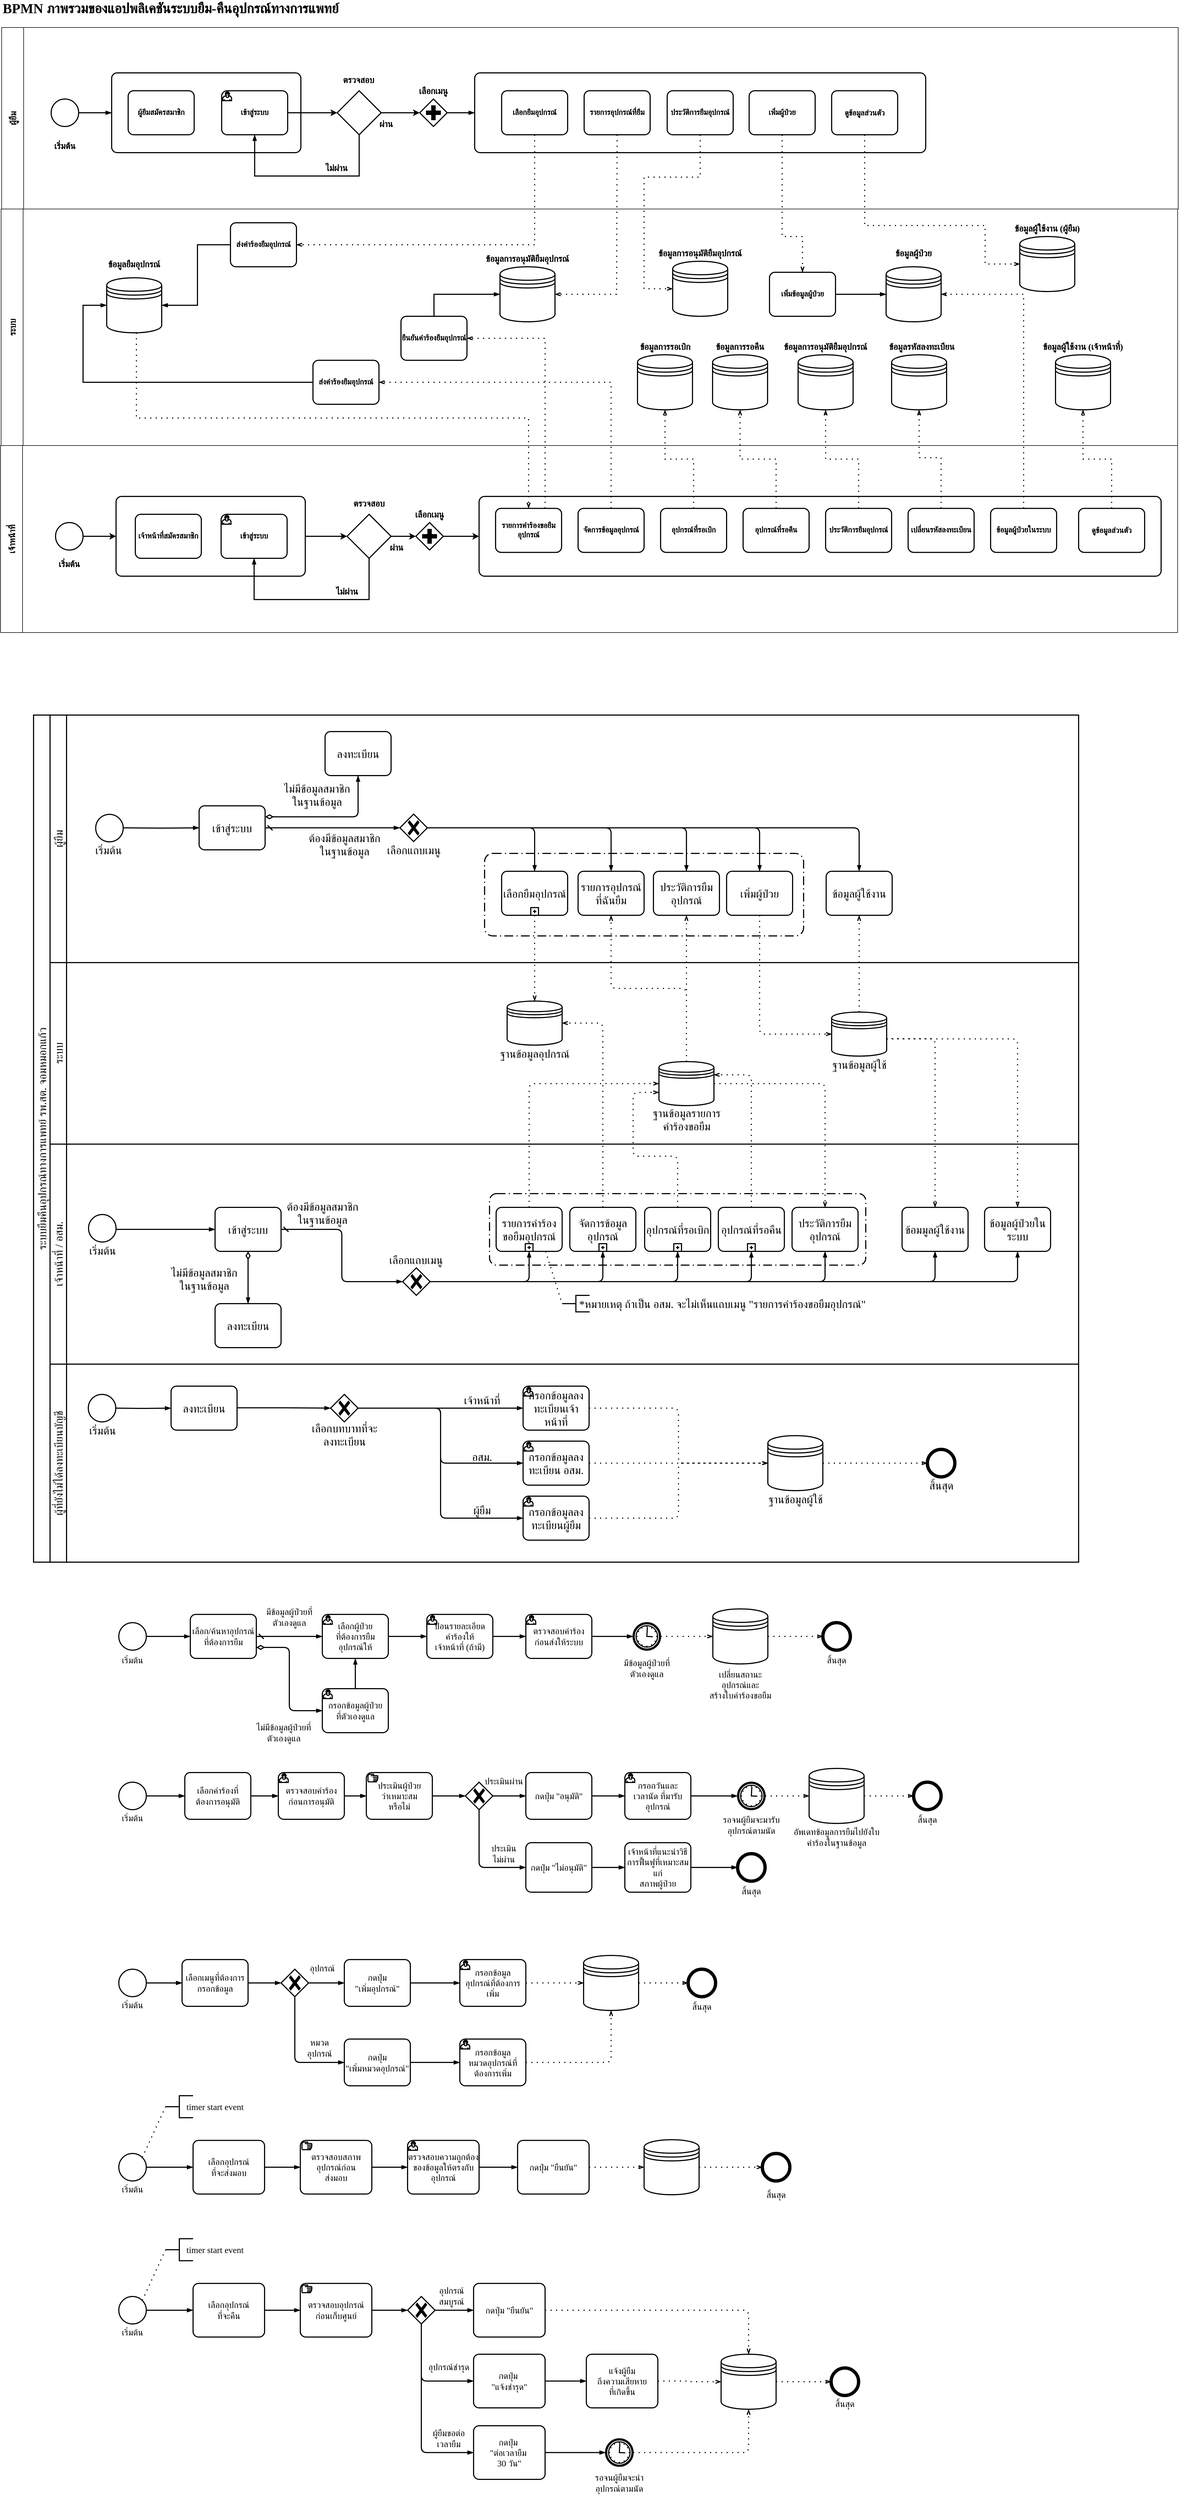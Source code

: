 <mxfile version="26.0.6">
  <diagram name="Page-1" id="H4ZAF5f8akeHymJjVKr4">
    <mxGraphModel dx="1600" dy="862" grid="1" gridSize="10" guides="1" tooltips="1" connect="1" arrows="1" fold="1" page="1" pageScale="1" pageWidth="3937" pageHeight="3937" math="0" shadow="0">
      <root>
        <mxCell id="0" />
        <mxCell id="1" parent="0" />
        <mxCell id="xnkoJn7xPO1Y4HEjq3Kq-1" value="&lt;font data-font-src=&quot;https://fonts.googleapis.com/css?family=Sarabun&quot; face=&quot;Sarabun&quot; style=&quot;font-size: 16px;&quot;&gt;ผู้ยืม&lt;/font&gt;" style="swimlane;startSize=40;horizontal=0;html=1;whiteSpace=wrap;" parent="1" vertex="1">
          <mxGeometry x="1082" y="280" width="2139" height="330" as="geometry" />
        </mxCell>
        <mxCell id="xnkoJn7xPO1Y4HEjq3Kq-2" value="" style="points=[[0.145,0.145,0],[0.5,0,0],[0.855,0.145,0],[1,0.5,0],[0.855,0.855,0],[0.5,1,0],[0.145,0.855,0],[0,0.5,0]];shape=mxgraph.bpmn.event;html=1;verticalLabelPosition=bottom;labelBackgroundColor=#ffffff;verticalAlign=top;align=center;perimeter=ellipsePerimeter;outlineConnect=0;aspect=fixed;outline=standard;symbol=general;strokeWidth=2;" parent="xnkoJn7xPO1Y4HEjq3Kq-1" vertex="1">
          <mxGeometry x="90" y="130" width="50" height="50" as="geometry" />
        </mxCell>
        <mxCell id="xnkoJn7xPO1Y4HEjq3Kq-3" value="" style="points=[[0.25,0,0],[0.5,0,0],[0.75,0,0],[1,0.25,0],[1,0.5,0],[1,0.75,0],[0.75,1,0],[0.5,1,0],[0.25,1,0],[0,0.75,0],[0,0.5,0],[0,0.25,0]];shape=mxgraph.bpmn.task;whiteSpace=wrap;rectStyle=rounded;size=10;html=1;container=1;expand=0;collapsible=0;taskMarker=abstract;strokeWidth=2;" parent="xnkoJn7xPO1Y4HEjq3Kq-1" vertex="1">
          <mxGeometry x="200" y="82.5" width="344" height="145" as="geometry" />
        </mxCell>
        <mxCell id="xnkoJn7xPO1Y4HEjq3Kq-4" value="&lt;font style=&quot;font-size: 14px;&quot; data-font-src=&quot;https://fonts.googleapis.com/css?family=Sarabun&quot; face=&quot;Sarabun&quot;&gt;&lt;b&gt;ผู้ยืมสมัครสมาชิก&lt;/b&gt;&lt;/font&gt;" style="points=[[0.25,0,0],[0.5,0,0],[0.75,0,0],[1,0.25,0],[1,0.5,0],[1,0.75,0],[0.75,1,0],[0.5,1,0],[0.25,1,0],[0,0.75,0],[0,0.5,0],[0,0.25,0]];shape=mxgraph.bpmn.task;whiteSpace=wrap;rectStyle=rounded;size=10;html=1;container=1;expand=0;collapsible=0;taskMarker=abstract;strokeWidth=2;" parent="xnkoJn7xPO1Y4HEjq3Kq-3" vertex="1">
          <mxGeometry x="30" y="32.5" width="120" height="80" as="geometry" />
        </mxCell>
        <mxCell id="xnkoJn7xPO1Y4HEjq3Kq-5" value="&lt;font style=&quot;font-size: 14px;&quot; data-font-src=&quot;https://fonts.googleapis.com/css?family=Sarabun&quot; face=&quot;Sarabun&quot;&gt;&lt;b&gt;เข้าสู่ระบบ&lt;/b&gt;&lt;/font&gt;" style="points=[[0.25,0,0],[0.5,0,0],[0.75,0,0],[1,0.25,0],[1,0.5,0],[1,0.75,0],[0.75,1,0],[0.5,1,0],[0.25,1,0],[0,0.75,0],[0,0.5,0],[0,0.25,0]];shape=mxgraph.bpmn.task;whiteSpace=wrap;rectStyle=rounded;size=10;html=1;container=1;expand=0;collapsible=0;taskMarker=user;strokeWidth=2;" parent="xnkoJn7xPO1Y4HEjq3Kq-3" vertex="1">
          <mxGeometry x="200" y="32.5" width="120" height="80" as="geometry" />
        </mxCell>
        <mxCell id="xnkoJn7xPO1Y4HEjq3Kq-6" value="" style="edgeStyle=elbowEdgeStyle;fontSize=12;html=1;endArrow=blockThin;endFill=1;rounded=0;exitX=1;exitY=0.5;exitDx=0;exitDy=0;exitPerimeter=0;entryX=0;entryY=0.5;entryDx=0;entryDy=0;entryPerimeter=0;strokeWidth=2;" parent="xnkoJn7xPO1Y4HEjq3Kq-1" source="xnkoJn7xPO1Y4HEjq3Kq-2" target="xnkoJn7xPO1Y4HEjq3Kq-3" edge="1">
          <mxGeometry width="160" relative="1" as="geometry">
            <mxPoint x="340" y="210" as="sourcePoint" />
            <mxPoint x="500" y="210" as="targetPoint" />
          </mxGeometry>
        </mxCell>
        <mxCell id="xnkoJn7xPO1Y4HEjq3Kq-7" value="" style="edgeStyle=orthogonalEdgeStyle;rounded=0;orthogonalLoop=1;jettySize=auto;html=1;strokeWidth=2;" parent="xnkoJn7xPO1Y4HEjq3Kq-1" source="xnkoJn7xPO1Y4HEjq3Kq-8" target="xnkoJn7xPO1Y4HEjq3Kq-11" edge="1">
          <mxGeometry relative="1" as="geometry" />
        </mxCell>
        <mxCell id="xnkoJn7xPO1Y4HEjq3Kq-8" value="" style="points=[[0.25,0.25,0],[0.5,0,0],[0.75,0.25,0],[1,0.5,0],[0.75,0.75,0],[0.5,1,0],[0.25,0.75,0],[0,0.5,0]];shape=mxgraph.bpmn.gateway2;html=1;verticalLabelPosition=bottom;labelBackgroundColor=#ffffff;verticalAlign=top;align=center;perimeter=rhombusPerimeter;outlineConnect=0;outline=none;symbol=none;strokeWidth=2;" parent="xnkoJn7xPO1Y4HEjq3Kq-1" vertex="1">
          <mxGeometry x="610" y="115" width="80" height="80" as="geometry" />
        </mxCell>
        <mxCell id="xnkoJn7xPO1Y4HEjq3Kq-9" value="" style="edgeStyle=orthogonalEdgeStyle;rounded=0;orthogonalLoop=1;jettySize=auto;html=1;strokeWidth=2;" parent="xnkoJn7xPO1Y4HEjq3Kq-1" source="xnkoJn7xPO1Y4HEjq3Kq-5" target="xnkoJn7xPO1Y4HEjq3Kq-8" edge="1">
          <mxGeometry relative="1" as="geometry" />
        </mxCell>
        <mxCell id="xnkoJn7xPO1Y4HEjq3Kq-10" value="" style="edgeStyle=orthogonalEdgeStyle;fontSize=12;html=1;endArrow=blockThin;endFill=1;rounded=0;exitX=0.5;exitY=1;exitDx=0;exitDy=0;exitPerimeter=0;entryX=0.5;entryY=1;entryDx=0;entryDy=0;entryPerimeter=0;strokeWidth=2;" parent="xnkoJn7xPO1Y4HEjq3Kq-1" source="xnkoJn7xPO1Y4HEjq3Kq-8" target="xnkoJn7xPO1Y4HEjq3Kq-5" edge="1">
          <mxGeometry width="160" relative="1" as="geometry">
            <mxPoint x="430" y="280" as="sourcePoint" />
            <mxPoint x="590" y="280" as="targetPoint" />
            <Array as="points">
              <mxPoint x="650" y="270" />
              <mxPoint x="460" y="270" />
            </Array>
          </mxGeometry>
        </mxCell>
        <mxCell id="xnkoJn7xPO1Y4HEjq3Kq-11" value="" style="points=[[0.25,0.25,0],[0.5,0,0],[0.75,0.25,0],[1,0.5,0],[0.75,0.75,0],[0.5,1,0],[0.25,0.75,0],[0,0.5,0]];shape=mxgraph.bpmn.gateway2;html=1;verticalLabelPosition=bottom;labelBackgroundColor=#ffffff;verticalAlign=top;align=center;perimeter=rhombusPerimeter;outlineConnect=0;outline=none;symbol=none;gwType=parallel;strokeWidth=2;" parent="xnkoJn7xPO1Y4HEjq3Kq-1" vertex="1">
          <mxGeometry x="760" y="130" width="50" height="50" as="geometry" />
        </mxCell>
        <mxCell id="xnkoJn7xPO1Y4HEjq3Kq-12" value="" style="points=[[0.25,0,0],[0.5,0,0],[0.75,0,0],[1,0.25,0],[1,0.5,0],[1,0.75,0],[0.75,1,0],[0.5,1,0],[0.25,1,0],[0,0.75,0],[0,0.5,0],[0,0.25,0]];shape=mxgraph.bpmn.task;whiteSpace=wrap;rectStyle=rounded;size=10;html=1;container=1;expand=0;collapsible=0;taskMarker=abstract;strokeWidth=2;" parent="xnkoJn7xPO1Y4HEjq3Kq-1" vertex="1">
          <mxGeometry x="860" y="82.5" width="820" height="145" as="geometry" />
        </mxCell>
        <mxCell id="xnkoJn7xPO1Y4HEjq3Kq-13" value="&lt;span&gt;&lt;/span&gt;&lt;span&gt;&lt;/span&gt;&lt;span style=&quot;white-space-collapse: preserve;&quot;&gt;&lt;font style=&quot;font-size: 14px;&quot; data-font-src=&quot;https://fonts.googleapis.com/css?family=Sarabun&quot; face=&quot;Sarabun&quot;&gt;&lt;b&gt;เลือกยืมอุปกรณ์&lt;/b&gt;&lt;/font&gt;&lt;/span&gt;" style="points=[[0.25,0,0],[0.5,0,0],[0.75,0,0],[1,0.25,0],[1,0.5,0],[1,0.75,0],[0.75,1,0],[0.5,1,0],[0.25,1,0],[0,0.75,0],[0,0.5,0],[0,0.25,0]];shape=mxgraph.bpmn.task;whiteSpace=wrap;rectStyle=rounded;size=10;html=1;container=1;expand=0;collapsible=0;taskMarker=abstract;strokeWidth=2;" parent="xnkoJn7xPO1Y4HEjq3Kq-12" vertex="1">
          <mxGeometry x="49" y="32.5" width="120" height="80" as="geometry" />
        </mxCell>
        <mxCell id="xnkoJn7xPO1Y4HEjq3Kq-14" value="&lt;span&gt;&lt;/span&gt;&lt;span&gt;&lt;/span&gt;&lt;span&gt;&lt;/span&gt;&lt;span style=&quot;white-space-collapse: preserve;&quot;&gt;&lt;font style=&quot;font-size: 14px;&quot; data-font-src=&quot;https://fonts.googleapis.com/css?family=Sarabun&quot; face=&quot;Sarabun&quot;&gt;&lt;b&gt;รายการอุปกรณ์ที่ยืม&lt;/b&gt;&lt;/font&gt;&lt;/span&gt;" style="points=[[0.25,0,0],[0.5,0,0],[0.75,0,0],[1,0.25,0],[1,0.5,0],[1,0.75,0],[0.75,1,0],[0.5,1,0],[0.25,1,0],[0,0.75,0],[0,0.5,0],[0,0.25,0]];shape=mxgraph.bpmn.task;whiteSpace=wrap;rectStyle=rounded;size=10;html=1;container=1;expand=0;collapsible=0;taskMarker=abstract;strokeWidth=2;" parent="xnkoJn7xPO1Y4HEjq3Kq-12" vertex="1">
          <mxGeometry x="198.997" y="32.5" width="120" height="80" as="geometry" />
        </mxCell>
        <mxCell id="xnkoJn7xPO1Y4HEjq3Kq-15" value="&lt;span&gt;&lt;/span&gt;&lt;span&gt;&lt;/span&gt;&lt;span&gt;&lt;/span&gt;&lt;span style=&quot;white-space-collapse: preserve;&quot;&gt;&lt;font data-font-src=&quot;https://fonts.googleapis.com/css?family=Sarabun&quot; face=&quot;Sarabun&quot; style=&quot;font-size: 14px;&quot;&gt;&lt;b&gt;ประวัติการยืมอุปกรณ์&lt;/b&gt;&lt;/font&gt;&lt;/span&gt;" style="points=[[0.25,0,0],[0.5,0,0],[0.75,0,0],[1,0.25,0],[1,0.5,0],[1,0.75,0],[0.75,1,0],[0.5,1,0],[0.25,1,0],[0,0.75,0],[0,0.5,0],[0,0.25,0]];shape=mxgraph.bpmn.task;whiteSpace=wrap;rectStyle=rounded;size=10;html=1;container=1;expand=0;collapsible=0;taskMarker=abstract;strokeWidth=2;" parent="xnkoJn7xPO1Y4HEjq3Kq-12" vertex="1">
          <mxGeometry x="349.997" y="32.5" width="120" height="80" as="geometry" />
        </mxCell>
        <mxCell id="xnkoJn7xPO1Y4HEjq3Kq-16" value="&lt;span&gt;&lt;/span&gt;&lt;span&gt;&lt;/span&gt;&lt;span&gt;&lt;/span&gt;&lt;span style=&quot;white-space-collapse: preserve;&quot;&gt;&lt;font style=&quot;font-size: 14px;&quot; data-font-src=&quot;https://fonts.googleapis.com/css?family=Sarabun&quot; face=&quot;Sarabun&quot;&gt;&lt;b&gt;เพิ่มผู้ป่วย&lt;/b&gt;&lt;/font&gt;&lt;/span&gt;" style="points=[[0.25,0,0],[0.5,0,0],[0.75,0,0],[1,0.25,0],[1,0.5,0],[1,0.75,0],[0.75,1,0],[0.5,1,0],[0.25,1,0],[0,0.75,0],[0,0.5,0],[0,0.25,0]];shape=mxgraph.bpmn.task;whiteSpace=wrap;rectStyle=rounded;size=10;html=1;container=1;expand=0;collapsible=0;taskMarker=abstract;strokeWidth=2;" parent="xnkoJn7xPO1Y4HEjq3Kq-12" vertex="1">
          <mxGeometry x="498.996" y="32.5" width="120" height="80" as="geometry" />
        </mxCell>
        <mxCell id="xnkoJn7xPO1Y4HEjq3Kq-17" value="&lt;span&gt;&lt;/span&gt;&lt;span style=&quot;font-size: 14px; white-space-collapse: preserve;&quot;&gt;&lt;font data-font-src=&quot;https://fonts.googleapis.com/css?family=Sarabun&quot; face=&quot;Sarabun&quot;&gt;&lt;b&gt;ดูข้อมูลส่วนตัว&lt;/b&gt;&lt;/font&gt;&lt;/span&gt;" style="points=[[0.25,0,0],[0.5,0,0],[0.75,0,0],[1,0.25,0],[1,0.5,0],[1,0.75,0],[0.75,1,0],[0.5,1,0],[0.25,1,0],[0,0.75,0],[0,0.5,0],[0,0.25,0]];shape=mxgraph.bpmn.task;whiteSpace=wrap;rectStyle=rounded;size=10;html=1;container=1;expand=0;collapsible=0;taskMarker=abstract;strokeWidth=2;" parent="xnkoJn7xPO1Y4HEjq3Kq-12" vertex="1">
          <mxGeometry x="648.996" y="32.5" width="120" height="80" as="geometry" />
        </mxCell>
        <mxCell id="xnkoJn7xPO1Y4HEjq3Kq-18" value="" style="edgeStyle=elbowEdgeStyle;fontSize=12;html=1;endArrow=blockThin;endFill=1;rounded=0;exitX=1;exitY=0.5;exitDx=0;exitDy=0;exitPerimeter=0;strokeWidth=2;" parent="xnkoJn7xPO1Y4HEjq3Kq-1" source="xnkoJn7xPO1Y4HEjq3Kq-11" target="xnkoJn7xPO1Y4HEjq3Kq-12" edge="1">
          <mxGeometry width="160" relative="1" as="geometry">
            <mxPoint x="790" y="320" as="sourcePoint" />
            <mxPoint x="950" y="320" as="targetPoint" />
          </mxGeometry>
        </mxCell>
        <mxCell id="xnkoJn7xPO1Y4HEjq3Kq-19" value="&lt;font style=&quot;font-size: 16px;&quot; data-font-src=&quot;https://fonts.googleapis.com/css?family=Sarabun&quot; face=&quot;Sarabun&quot;&gt;&lt;b style=&quot;&quot;&gt;ไม่ผ่าน&lt;/b&gt;&lt;/font&gt;" style="text;html=1;strokeColor=none;fillColor=none;align=center;verticalAlign=middle;whiteSpace=wrap;rounded=0;" parent="xnkoJn7xPO1Y4HEjq3Kq-1" vertex="1">
          <mxGeometry x="569" y="240" width="80" height="30" as="geometry" />
        </mxCell>
        <mxCell id="xnkoJn7xPO1Y4HEjq3Kq-20" value="&lt;font style=&quot;font-size: 16px;&quot; data-font-src=&quot;https://fonts.googleapis.com/css?family=Sarabun&quot; face=&quot;Sarabun&quot;&gt;&lt;b style=&quot;&quot;&gt;ผ่าน&lt;/b&gt;&lt;/font&gt;" style="text;html=1;strokeColor=none;fillColor=none;align=center;verticalAlign=middle;whiteSpace=wrap;rounded=0;" parent="xnkoJn7xPO1Y4HEjq3Kq-1" vertex="1">
          <mxGeometry x="659" y="160" width="80" height="30" as="geometry" />
        </mxCell>
        <mxCell id="xnkoJn7xPO1Y4HEjq3Kq-21" value="&lt;font style=&quot;font-size: 16px;&quot; data-font-src=&quot;https://fonts.googleapis.com/css?family=Sarabun&quot; face=&quot;Sarabun&quot;&gt;&lt;b style=&quot;&quot;&gt;ตรวจสอบ&lt;/b&gt;&lt;/font&gt;" style="text;html=1;strokeColor=none;fillColor=none;align=center;verticalAlign=middle;whiteSpace=wrap;rounded=0;" parent="xnkoJn7xPO1Y4HEjq3Kq-1" vertex="1">
          <mxGeometry x="609" y="80" width="80" height="30" as="geometry" />
        </mxCell>
        <mxCell id="xnkoJn7xPO1Y4HEjq3Kq-22" value="&lt;font style=&quot;font-size: 16px;&quot; data-font-src=&quot;https://fonts.googleapis.com/css?family=Sarabun&quot; face=&quot;Sarabun&quot;&gt;&lt;b style=&quot;&quot;&gt;เลือกเมนู&lt;/b&gt;&lt;/font&gt;" style="text;html=1;strokeColor=none;fillColor=none;align=center;verticalAlign=middle;whiteSpace=wrap;rounded=0;" parent="xnkoJn7xPO1Y4HEjq3Kq-1" vertex="1">
          <mxGeometry x="745" y="100" width="80" height="30" as="geometry" />
        </mxCell>
        <mxCell id="xnkoJn7xPO1Y4HEjq3Kq-23" value="&lt;font face=&quot;Sarabun&quot;&gt;&lt;span style=&quot;font-size: 16px;&quot;&gt;&lt;b&gt;เริ่มต้น&lt;/b&gt;&lt;/span&gt;&lt;/font&gt;" style="text;html=1;strokeColor=none;fillColor=none;align=center;verticalAlign=middle;whiteSpace=wrap;rounded=0;" parent="xnkoJn7xPO1Y4HEjq3Kq-1" vertex="1">
          <mxGeometry x="75" y="200" width="80" height="30" as="geometry" />
        </mxCell>
        <mxCell id="xnkoJn7xPO1Y4HEjq3Kq-24" value="&lt;font data-font-src=&quot;https://fonts.googleapis.com/css?family=Sarabun&quot; face=&quot;Sarabun&quot; style=&quot;font-size: 16px;&quot;&gt;เจ้าหน้าที่&lt;/font&gt;" style="swimlane;startSize=40;horizontal=0;html=1;whiteSpace=wrap;" parent="1" vertex="1">
          <mxGeometry x="1080" y="1040" width="2140" height="340" as="geometry" />
        </mxCell>
        <mxCell id="xnkoJn7xPO1Y4HEjq3Kq-25" value="" style="edgeStyle=orthogonalEdgeStyle;rounded=0;orthogonalLoop=1;jettySize=auto;html=1;strokeWidth=2;" parent="xnkoJn7xPO1Y4HEjq3Kq-24" source="xnkoJn7xPO1Y4HEjq3Kq-26" target="xnkoJn7xPO1Y4HEjq3Kq-28" edge="1">
          <mxGeometry relative="1" as="geometry" />
        </mxCell>
        <mxCell id="xnkoJn7xPO1Y4HEjq3Kq-26" value="" style="points=[[0.145,0.145,0],[0.5,0,0],[0.855,0.145,0],[1,0.5,0],[0.855,0.855,0],[0.5,1,0],[0.145,0.855,0],[0,0.5,0]];shape=mxgraph.bpmn.event;html=1;verticalLabelPosition=bottom;labelBackgroundColor=#ffffff;verticalAlign=top;align=center;perimeter=ellipsePerimeter;outlineConnect=0;aspect=fixed;outline=standard;symbol=general;strokeWidth=2;" parent="xnkoJn7xPO1Y4HEjq3Kq-24" vertex="1">
          <mxGeometry x="100" y="140" width="50" height="50" as="geometry" />
        </mxCell>
        <mxCell id="xnkoJn7xPO1Y4HEjq3Kq-27" value="" style="edgeStyle=orthogonalEdgeStyle;rounded=0;orthogonalLoop=1;jettySize=auto;html=1;strokeWidth=2;" parent="xnkoJn7xPO1Y4HEjq3Kq-24" source="xnkoJn7xPO1Y4HEjq3Kq-28" target="xnkoJn7xPO1Y4HEjq3Kq-32" edge="1">
          <mxGeometry relative="1" as="geometry" />
        </mxCell>
        <mxCell id="xnkoJn7xPO1Y4HEjq3Kq-28" value="" style="points=[[0.25,0,0],[0.5,0,0],[0.75,0,0],[1,0.25,0],[1,0.5,0],[1,0.75,0],[0.75,1,0],[0.5,1,0],[0.25,1,0],[0,0.75,0],[0,0.5,0],[0,0.25,0]];shape=mxgraph.bpmn.task;whiteSpace=wrap;rectStyle=rounded;size=10;html=1;container=1;expand=0;collapsible=0;taskMarker=abstract;strokeWidth=2;" parent="xnkoJn7xPO1Y4HEjq3Kq-24" vertex="1">
          <mxGeometry x="210" y="92.5" width="344" height="145" as="geometry" />
        </mxCell>
        <mxCell id="xnkoJn7xPO1Y4HEjq3Kq-29" value="&lt;font style=&quot;font-size: 14px;&quot; data-font-src=&quot;https://fonts.googleapis.com/css?family=Sarabun&quot; face=&quot;Sarabun&quot;&gt;&lt;b&gt;เจ้าหน้าที่สมัครสมาชิก&lt;/b&gt;&lt;/font&gt;" style="points=[[0.25,0,0],[0.5,0,0],[0.75,0,0],[1,0.25,0],[1,0.5,0],[1,0.75,0],[0.75,1,0],[0.5,1,0],[0.25,1,0],[0,0.75,0],[0,0.5,0],[0,0.25,0]];shape=mxgraph.bpmn.task;whiteSpace=wrap;rectStyle=rounded;size=10;html=1;container=1;expand=0;collapsible=0;taskMarker=abstract;strokeWidth=2;" parent="xnkoJn7xPO1Y4HEjq3Kq-28" vertex="1">
          <mxGeometry x="35" y="32.5" width="120" height="80" as="geometry" />
        </mxCell>
        <mxCell id="xnkoJn7xPO1Y4HEjq3Kq-30" value="&lt;font style=&quot;font-size: 14px;&quot; data-font-src=&quot;https://fonts.googleapis.com/css?family=Sarabun&quot; face=&quot;Sarabun&quot;&gt;&lt;b&gt;เข้าสู่ระบบ&lt;/b&gt;&lt;/font&gt;" style="points=[[0.25,0,0],[0.5,0,0],[0.75,0,0],[1,0.25,0],[1,0.5,0],[1,0.75,0],[0.75,1,0],[0.5,1,0],[0.25,1,0],[0,0.75,0],[0,0.5,0],[0,0.25,0]];shape=mxgraph.bpmn.task;whiteSpace=wrap;rectStyle=rounded;size=10;html=1;container=1;expand=0;collapsible=0;taskMarker=user;strokeWidth=2;" parent="xnkoJn7xPO1Y4HEjq3Kq-28" vertex="1">
          <mxGeometry x="191" y="32.5" width="120" height="80" as="geometry" />
        </mxCell>
        <mxCell id="xnkoJn7xPO1Y4HEjq3Kq-31" value="" style="edgeStyle=orthogonalEdgeStyle;rounded=0;orthogonalLoop=1;jettySize=auto;html=1;strokeWidth=2;" parent="xnkoJn7xPO1Y4HEjq3Kq-24" source="xnkoJn7xPO1Y4HEjq3Kq-32" target="xnkoJn7xPO1Y4HEjq3Kq-34" edge="1">
          <mxGeometry relative="1" as="geometry" />
        </mxCell>
        <mxCell id="xnkoJn7xPO1Y4HEjq3Kq-32" value="" style="points=[[0.25,0.25,0],[0.5,0,0],[0.75,0.25,0],[1,0.5,0],[0.75,0.75,0],[0.5,1,0],[0.25,0.75,0],[0,0.5,0]];shape=mxgraph.bpmn.gateway2;html=1;verticalLabelPosition=bottom;labelBackgroundColor=#ffffff;verticalAlign=top;align=center;perimeter=rhombusPerimeter;outlineConnect=0;outline=none;symbol=none;strokeWidth=2;" parent="xnkoJn7xPO1Y4HEjq3Kq-24" vertex="1">
          <mxGeometry x="630" y="125" width="80" height="80" as="geometry" />
        </mxCell>
        <mxCell id="xnkoJn7xPO1Y4HEjq3Kq-33" value="" style="edgeStyle=orthogonalEdgeStyle;rounded=0;orthogonalLoop=1;jettySize=auto;html=1;strokeWidth=2;" parent="xnkoJn7xPO1Y4HEjq3Kq-24" source="xnkoJn7xPO1Y4HEjq3Kq-34" target="xnkoJn7xPO1Y4HEjq3Kq-36" edge="1">
          <mxGeometry relative="1" as="geometry" />
        </mxCell>
        <mxCell id="xnkoJn7xPO1Y4HEjq3Kq-34" value="" style="points=[[0.25,0.25,0],[0.5,0,0],[0.75,0.25,0],[1,0.5,0],[0.75,0.75,0],[0.5,1,0],[0.25,0.75,0],[0,0.5,0]];shape=mxgraph.bpmn.gateway2;html=1;verticalLabelPosition=bottom;labelBackgroundColor=#ffffff;verticalAlign=top;align=center;perimeter=rhombusPerimeter;outlineConnect=0;outline=none;symbol=none;gwType=parallel;strokeWidth=2;" parent="xnkoJn7xPO1Y4HEjq3Kq-24" vertex="1">
          <mxGeometry x="755" y="140" width="50" height="50" as="geometry" />
        </mxCell>
        <mxCell id="xnkoJn7xPO1Y4HEjq3Kq-35" value="" style="edgeStyle=orthogonalEdgeStyle;fontSize=12;html=1;endArrow=blockThin;endFill=1;rounded=0;exitX=0.5;exitY=1;exitDx=0;exitDy=0;exitPerimeter=0;entryX=0.5;entryY=1;entryDx=0;entryDy=0;entryPerimeter=0;strokeWidth=2;" parent="xnkoJn7xPO1Y4HEjq3Kq-24" source="xnkoJn7xPO1Y4HEjq3Kq-32" target="xnkoJn7xPO1Y4HEjq3Kq-30" edge="1">
          <mxGeometry width="160" relative="1" as="geometry">
            <mxPoint x="480" y="80" as="sourcePoint" />
            <mxPoint x="640" y="80" as="targetPoint" />
            <Array as="points">
              <mxPoint x="670" y="280" />
              <mxPoint x="461" y="280" />
            </Array>
          </mxGeometry>
        </mxCell>
        <mxCell id="xnkoJn7xPO1Y4HEjq3Kq-36" value="" style="points=[[0.25,0,0],[0.5,0,0],[0.75,0,0],[1,0.25,0],[1,0.5,0],[1,0.75,0],[0.75,1,0],[0.5,1,0],[0.25,1,0],[0,0.75,0],[0,0.5,0],[0,0.25,0]];shape=mxgraph.bpmn.task;whiteSpace=wrap;rectStyle=rounded;size=10;html=1;container=1;expand=0;collapsible=0;taskMarker=abstract;strokeWidth=2;" parent="xnkoJn7xPO1Y4HEjq3Kq-24" vertex="1">
          <mxGeometry x="870" y="92.5" width="1240" height="145" as="geometry" />
        </mxCell>
        <mxCell id="xnkoJn7xPO1Y4HEjq3Kq-37" value="&lt;span&gt;&lt;/span&gt;&lt;span&gt;&lt;/span&gt;&lt;span&gt;&lt;/span&gt;&lt;span style=&quot;white-space-collapse: preserve;&quot;&gt;&lt;font style=&quot;font-size: 14px;&quot; data-font-src=&quot;https://fonts.googleapis.com/css?family=Sarabun&quot; face=&quot;Sarabun&quot;&gt;&lt;b&gt;รายการคำร้องขอยืมอุปกรณ์&lt;/b&gt;&lt;/font&gt;&lt;/span&gt;" style="points=[[0.25,0,0],[0.5,0,0],[0.75,0,0],[1,0.25,0],[1,0.5,0],[1,0.75,0],[0.75,1,0],[0.5,1,0],[0.25,1,0],[0,0.75,0],[0,0.5,0],[0,0.25,0]];shape=mxgraph.bpmn.task;whiteSpace=wrap;rectStyle=rounded;size=10;html=1;container=1;expand=0;collapsible=0;taskMarker=abstract;strokeWidth=2;" parent="xnkoJn7xPO1Y4HEjq3Kq-36" vertex="1">
          <mxGeometry x="30.0" y="21.695" width="120" height="80" as="geometry" />
        </mxCell>
        <mxCell id="xnkoJn7xPO1Y4HEjq3Kq-38" value="&lt;span&gt;&lt;/span&gt;&lt;span&gt;&lt;/span&gt;&lt;span&gt;&lt;/span&gt;&lt;span style=&quot;white-space-collapse: preserve;&quot;&gt;&lt;font data-font-src=&quot;https://fonts.googleapis.com/css?family=Sarabun&quot; face=&quot;Sarabun&quot; style=&quot;font-size: 14px;&quot;&gt;&lt;b&gt;จัดการข้อมูลอุปกรณ์&lt;/b&gt;&lt;/font&gt;&lt;/span&gt;" style="points=[[0.25,0,0],[0.5,0,0],[0.75,0,0],[1,0.25,0],[1,0.5,0],[1,0.75,0],[0.75,1,0],[0.5,1,0],[0.25,1,0],[0,0.75,0],[0,0.5,0],[0,0.25,0]];shape=mxgraph.bpmn.task;whiteSpace=wrap;rectStyle=rounded;size=10;html=1;container=1;expand=0;collapsible=0;taskMarker=abstract;strokeWidth=2;" parent="xnkoJn7xPO1Y4HEjq3Kq-36" vertex="1">
          <mxGeometry x="179.999" y="21.695" width="120" height="80" as="geometry" />
        </mxCell>
        <mxCell id="xnkoJn7xPO1Y4HEjq3Kq-39" value="&lt;span&gt;&lt;/span&gt;&lt;span&gt;&lt;/span&gt;&lt;span&gt;&lt;/span&gt;&lt;span style=&quot;white-space-collapse: preserve;&quot;&gt;&lt;font data-font-src=&quot;https://fonts.googleapis.com/css?family=Sarabun&quot; face=&quot;Sarabun&quot; style=&quot;font-size: 14px;&quot;&gt;&lt;b&gt;อุปกรณ์ที่รอเบิก&lt;/b&gt;&lt;/font&gt;&lt;/span&gt;" style="points=[[0.25,0,0],[0.5,0,0],[0.75,0,0],[1,0.25,0],[1,0.5,0],[1,0.75,0],[0.75,1,0],[0.5,1,0],[0.25,1,0],[0,0.75,0],[0,0.5,0],[0,0.25,0]];shape=mxgraph.bpmn.task;whiteSpace=wrap;rectStyle=rounded;size=10;html=1;container=1;expand=0;collapsible=0;taskMarker=abstract;strokeWidth=2;" parent="xnkoJn7xPO1Y4HEjq3Kq-36" vertex="1">
          <mxGeometry x="329.997" y="21.695" width="120" height="80" as="geometry" />
        </mxCell>
        <mxCell id="xnkoJn7xPO1Y4HEjq3Kq-40" value="&lt;span&gt;&lt;/span&gt;&lt;span&gt;&lt;/span&gt;&lt;span&gt;&lt;/span&gt;&lt;span style=&quot;white-space-collapse: preserve;&quot;&gt;&lt;font style=&quot;font-size: 14px;&quot; face=&quot;Sarabun&quot;&gt;&lt;b&gt;อุปกรณ์ที่รอคืน&lt;/b&gt;&lt;/font&gt;&lt;/span&gt;" style="points=[[0.25,0,0],[0.5,0,0],[0.75,0,0],[1,0.25,0],[1,0.5,0],[1,0.75,0],[0.75,1,0],[0.5,1,0],[0.25,1,0],[0,0.75,0],[0,0.5,0],[0,0.25,0]];shape=mxgraph.bpmn.task;whiteSpace=wrap;rectStyle=rounded;size=10;html=1;container=1;expand=0;collapsible=0;taskMarker=abstract;strokeWidth=2;" parent="xnkoJn7xPO1Y4HEjq3Kq-36" vertex="1">
          <mxGeometry x="480.003" y="21.695" width="120" height="80" as="geometry" />
        </mxCell>
        <mxCell id="xnkoJn7xPO1Y4HEjq3Kq-41" value="&lt;span&gt;&lt;/span&gt;&lt;span&gt;&lt;/span&gt;&lt;span&gt;&lt;/span&gt;&lt;span style=&quot;white-space-collapse: preserve;&quot;&gt;&lt;font face=&quot;Sarabun&quot; style=&quot;font-size: 14px;&quot;&gt;&lt;b&gt;ประวัติการยืมอุปกรณ์&lt;/b&gt;&lt;/font&gt;&lt;/span&gt;" style="points=[[0.25,0,0],[0.5,0,0],[0.75,0,0],[1,0.25,0],[1,0.5,0],[1,0.75,0],[0.75,1,0],[0.5,1,0],[0.25,1,0],[0,0.75,0],[0,0.5,0],[0,0.25,0]];shape=mxgraph.bpmn.task;whiteSpace=wrap;rectStyle=rounded;size=10;html=1;container=1;expand=0;collapsible=0;taskMarker=abstract;strokeWidth=2;" parent="xnkoJn7xPO1Y4HEjq3Kq-36" vertex="1">
          <mxGeometry x="630.004" y="21.695" width="120" height="80" as="geometry" />
        </mxCell>
        <mxCell id="xnkoJn7xPO1Y4HEjq3Kq-42" value="&lt;span&gt;&lt;/span&gt;&lt;span&gt;&lt;/span&gt;&lt;span&gt;&lt;/span&gt;&lt;span style=&quot;white-space-collapse: preserve;&quot;&gt;&lt;font style=&quot;font-size: 14px;&quot; face=&quot;Sarabun&quot;&gt;&lt;b&gt;เปลี่ยนรหัสลงทะเบียน&lt;/b&gt;&lt;/font&gt;&lt;/span&gt;" style="points=[[0.25,0,0],[0.5,0,0],[0.75,0,0],[1,0.25,0],[1,0.5,0],[1,0.75,0],[0.75,1,0],[0.5,1,0],[0.25,1,0],[0,0.75,0],[0,0.5,0],[0,0.25,0]];shape=mxgraph.bpmn.task;whiteSpace=wrap;rectStyle=rounded;size=10;html=1;container=1;expand=0;collapsible=0;taskMarker=abstract;strokeWidth=2;" parent="xnkoJn7xPO1Y4HEjq3Kq-36" vertex="1">
          <mxGeometry x="780.005" y="21.696" width="120" height="80" as="geometry" />
        </mxCell>
        <mxCell id="xnkoJn7xPO1Y4HEjq3Kq-43" value="&lt;span&gt;&lt;/span&gt;&lt;span&gt;&lt;/span&gt;&lt;span&gt;&lt;/span&gt;&lt;span style=&quot;white-space-collapse: preserve;&quot;&gt;&lt;font style=&quot;font-size: 14px;&quot; data-font-src=&quot;https://fonts.googleapis.com/css?family=Sarabun&quot; face=&quot;Sarabun&quot;&gt;&lt;b&gt;ข้อมูลผู้ป่วยในระบบ&lt;/b&gt;&lt;/font&gt;&lt;/span&gt;" style="points=[[0.25,0,0],[0.5,0,0],[0.75,0,0],[1,0.25,0],[1,0.5,0],[1,0.75,0],[0.75,1,0],[0.5,1,0],[0.25,1,0],[0,0.75,0],[0,0.5,0],[0,0.25,0]];shape=mxgraph.bpmn.task;whiteSpace=wrap;rectStyle=rounded;size=10;html=1;container=1;expand=0;collapsible=0;taskMarker=abstract;strokeWidth=2;" parent="xnkoJn7xPO1Y4HEjq3Kq-36" vertex="1">
          <mxGeometry x="930.004" y="21.696" width="120" height="80" as="geometry" />
        </mxCell>
        <mxCell id="xnkoJn7xPO1Y4HEjq3Kq-44" value="&lt;span&gt;&lt;/span&gt;&lt;span style=&quot;font-size: 14px; white-space-collapse: preserve;&quot;&gt;&lt;font data-font-src=&quot;https://fonts.googleapis.com/css?family=Sarabun&quot; face=&quot;Sarabun&quot;&gt;&lt;b&gt;ดูข้อมูลส่วนตัว&lt;/b&gt;&lt;/font&gt;&lt;/span&gt;" style="points=[[0.25,0,0],[0.5,0,0],[0.75,0,0],[1,0.25,0],[1,0.5,0],[1,0.75,0],[0.75,1,0],[0.5,1,0],[0.25,1,0],[0,0.75,0],[0,0.5,0],[0,0.25,0]];shape=mxgraph.bpmn.task;whiteSpace=wrap;rectStyle=rounded;size=10;html=1;container=1;expand=0;collapsible=0;taskMarker=abstract;strokeWidth=2;" parent="xnkoJn7xPO1Y4HEjq3Kq-36" vertex="1">
          <mxGeometry x="1090.003" y="21.696" width="120" height="80" as="geometry" />
        </mxCell>
        <mxCell id="xnkoJn7xPO1Y4HEjq3Kq-45" value="&lt;font style=&quot;font-size: 16px;&quot; data-font-src=&quot;https://fonts.googleapis.com/css?family=Sarabun&quot; face=&quot;Sarabun&quot;&gt;&lt;b style=&quot;&quot;&gt;ผ่าน&lt;/b&gt;&lt;/font&gt;" style="text;html=1;strokeColor=none;fillColor=none;align=center;verticalAlign=middle;whiteSpace=wrap;rounded=0;" parent="xnkoJn7xPO1Y4HEjq3Kq-24" vertex="1">
          <mxGeometry x="680" y="170" width="80" height="30" as="geometry" />
        </mxCell>
        <mxCell id="xnkoJn7xPO1Y4HEjq3Kq-46" value="&lt;font style=&quot;font-size: 16px;&quot; data-font-src=&quot;https://fonts.googleapis.com/css?family=Sarabun&quot; face=&quot;Sarabun&quot;&gt;&lt;b style=&quot;&quot;&gt;ไม่ผ่าน&lt;/b&gt;&lt;/font&gt;" style="text;html=1;strokeColor=none;fillColor=none;align=center;verticalAlign=middle;whiteSpace=wrap;rounded=0;" parent="xnkoJn7xPO1Y4HEjq3Kq-24" vertex="1">
          <mxGeometry x="590" y="250" width="80" height="30" as="geometry" />
        </mxCell>
        <mxCell id="xnkoJn7xPO1Y4HEjq3Kq-47" value="&lt;font style=&quot;font-size: 16px;&quot; data-font-src=&quot;https://fonts.googleapis.com/css?family=Sarabun&quot; face=&quot;Sarabun&quot;&gt;&lt;b style=&quot;&quot;&gt;ตรวจสอบ&lt;/b&gt;&lt;/font&gt;" style="text;html=1;strokeColor=none;fillColor=none;align=center;verticalAlign=middle;whiteSpace=wrap;rounded=0;" parent="xnkoJn7xPO1Y4HEjq3Kq-24" vertex="1">
          <mxGeometry x="630" y="90" width="80" height="30" as="geometry" />
        </mxCell>
        <mxCell id="xnkoJn7xPO1Y4HEjq3Kq-48" value="&lt;font style=&quot;font-size: 16px;&quot; data-font-src=&quot;https://fonts.googleapis.com/css?family=Sarabun&quot; face=&quot;Sarabun&quot;&gt;&lt;b style=&quot;&quot;&gt;เลือกเมนู&lt;/b&gt;&lt;/font&gt;" style="text;html=1;strokeColor=none;fillColor=none;align=center;verticalAlign=middle;whiteSpace=wrap;rounded=0;" parent="xnkoJn7xPO1Y4HEjq3Kq-24" vertex="1">
          <mxGeometry x="740" y="110" width="80" height="30" as="geometry" />
        </mxCell>
        <mxCell id="xnkoJn7xPO1Y4HEjq3Kq-49" value="&lt;font face=&quot;Sarabun&quot;&gt;&lt;span style=&quot;font-size: 16px;&quot;&gt;&lt;b&gt;เริ่มต้น&lt;/b&gt;&lt;/span&gt;&lt;/font&gt;" style="text;html=1;strokeColor=none;fillColor=none;align=center;verticalAlign=middle;whiteSpace=wrap;rounded=0;" parent="xnkoJn7xPO1Y4HEjq3Kq-24" vertex="1">
          <mxGeometry x="85" y="200" width="80" height="30" as="geometry" />
        </mxCell>
        <mxCell id="xnkoJn7xPO1Y4HEjq3Kq-50" value="&lt;span style=&quot;font-size: 16px;&quot;&gt;&lt;font data-font-src=&quot;https://fonts.googleapis.com/css?family=Sarabun&quot; face=&quot;Sarabun&quot;&gt;ระบบ&lt;/font&gt;&lt;/span&gt;" style="swimlane;startSize=40;horizontal=0;html=1;whiteSpace=wrap;" parent="1" vertex="1">
          <mxGeometry x="1081" y="610" width="2139" height="430" as="geometry" />
        </mxCell>
        <mxCell id="xnkoJn7xPO1Y4HEjq3Kq-51" value="" style="shape=datastore;html=1;labelPosition=center;verticalLabelPosition=bottom;align=center;verticalAlign=top;strokeWidth=2;" parent="xnkoJn7xPO1Y4HEjq3Kq-50" vertex="1">
          <mxGeometry x="192" y="125" width="100" height="100" as="geometry" />
        </mxCell>
        <mxCell id="xnkoJn7xPO1Y4HEjq3Kq-52" value="&lt;font style=&quot;font-size: 14px;&quot; data-font-src=&quot;https://fonts.googleapis.com/css?family=Sarabun&quot; face=&quot;Sarabun&quot;&gt;&lt;b&gt;ส่งคำร้องยืมอุปกรณ์&lt;/b&gt;&lt;/font&gt;" style="points=[[0.25,0,0],[0.5,0,0],[0.75,0,0],[1,0.25,0],[1,0.5,0],[1,0.75,0],[0.75,1,0],[0.5,1,0],[0.25,1,0],[0,0.75,0],[0,0.5,0],[0,0.25,0]];shape=mxgraph.bpmn.task;whiteSpace=wrap;rectStyle=rounded;size=10;html=1;container=1;expand=0;collapsible=0;taskMarker=abstract;strokeWidth=2;" parent="xnkoJn7xPO1Y4HEjq3Kq-50" vertex="1">
          <mxGeometry x="417" y="25" width="120" height="80" as="geometry" />
        </mxCell>
        <mxCell id="xnkoJn7xPO1Y4HEjq3Kq-53" value="" style="edgeStyle=elbowEdgeStyle;fontSize=12;html=1;endArrow=blockThin;endFill=1;rounded=0;exitX=0;exitY=0.5;exitDx=0;exitDy=0;exitPerimeter=0;entryX=1;entryY=0.5;entryDx=0;entryDy=0;strokeWidth=2;" parent="xnkoJn7xPO1Y4HEjq3Kq-50" source="xnkoJn7xPO1Y4HEjq3Kq-52" target="xnkoJn7xPO1Y4HEjq3Kq-51" edge="1">
          <mxGeometry width="160" relative="1" as="geometry">
            <mxPoint x="457" y="45" as="sourcePoint" />
            <mxPoint x="617" y="45" as="targetPoint" />
            <Array as="points">
              <mxPoint x="357" y="125" />
            </Array>
          </mxGeometry>
        </mxCell>
        <mxCell id="xnkoJn7xPO1Y4HEjq3Kq-54" value="&lt;b&gt;&lt;font style=&quot;font-size: 14px;&quot; data-font-src=&quot;https://fonts.googleapis.com/css?family=Sarabun&quot; face=&quot;Sarabun&quot;&gt;ยืนยันคำร้องยืมอุปกรณ์&lt;/font&gt;&lt;/b&gt;" style="points=[[0.25,0,0],[0.5,0,0],[0.75,0,0],[1,0.25,0],[1,0.5,0],[1,0.75,0],[0.75,1,0],[0.5,1,0],[0.25,1,0],[0,0.75,0],[0,0.5,0],[0,0.25,0]];shape=mxgraph.bpmn.task;whiteSpace=wrap;rectStyle=rounded;size=10;html=1;container=1;expand=0;collapsible=0;taskMarker=abstract;strokeWidth=2;" parent="xnkoJn7xPO1Y4HEjq3Kq-50" vertex="1">
          <mxGeometry x="727" y="195" width="120" height="80" as="geometry" />
        </mxCell>
        <mxCell id="xnkoJn7xPO1Y4HEjq3Kq-55" value="" style="shape=datastore;html=1;labelPosition=center;verticalLabelPosition=bottom;align=center;verticalAlign=top;strokeWidth=2;" parent="xnkoJn7xPO1Y4HEjq3Kq-50" vertex="1">
          <mxGeometry x="907.0" y="105" width="100" height="100" as="geometry" />
        </mxCell>
        <mxCell id="xnkoJn7xPO1Y4HEjq3Kq-56" value="" style="edgeStyle=orthogonalEdgeStyle;fontSize=12;html=1;endArrow=blockThin;endFill=1;rounded=0;exitX=0.5;exitY=0;exitDx=0;exitDy=0;exitPerimeter=0;strokeWidth=2;entryX=0;entryY=0.5;entryDx=0;entryDy=0;" parent="xnkoJn7xPO1Y4HEjq3Kq-50" source="xnkoJn7xPO1Y4HEjq3Kq-54" target="xnkoJn7xPO1Y4HEjq3Kq-55" edge="1">
          <mxGeometry width="160" relative="1" as="geometry">
            <mxPoint x="864" y="365" as="sourcePoint" />
            <mxPoint x="489" y="235" as="targetPoint" />
          </mxGeometry>
        </mxCell>
        <mxCell id="xnkoJn7xPO1Y4HEjq3Kq-57" value="&lt;font face=&quot;Sarabun&quot;&gt;&lt;span style=&quot;font-size: 16px;&quot;&gt;&lt;b&gt;ข้อมูลยืมอุปกรณ์&lt;/b&gt;&lt;/span&gt;&lt;/font&gt;" style="text;html=1;strokeColor=none;fillColor=none;align=center;verticalAlign=middle;whiteSpace=wrap;rounded=0;" parent="xnkoJn7xPO1Y4HEjq3Kq-50" vertex="1">
          <mxGeometry x="179" y="85" width="126" height="30" as="geometry" />
        </mxCell>
        <mxCell id="xnkoJn7xPO1Y4HEjq3Kq-58" value="&lt;font face=&quot;Sarabun&quot;&gt;&lt;span style=&quot;font-size: 16px;&quot;&gt;&lt;b&gt;ข้อมูลการอนุมัติยืมอุปกรณ์&lt;/b&gt;&lt;/span&gt;&lt;/font&gt;" style="text;html=1;strokeColor=none;fillColor=none;align=center;verticalAlign=middle;whiteSpace=wrap;rounded=0;" parent="xnkoJn7xPO1Y4HEjq3Kq-50" vertex="1">
          <mxGeometry x="850" y="75" width="214" height="30" as="geometry" />
        </mxCell>
        <mxCell id="xnkoJn7xPO1Y4HEjq3Kq-59" value="&lt;font style=&quot;font-size: 14px;&quot; data-font-src=&quot;https://fonts.googleapis.com/css?family=Sarabun&quot; face=&quot;Sarabun&quot;&gt;&lt;b&gt;ส่งคำร้องยืมอุปกรณ์&lt;/b&gt;&lt;/font&gt;" style="points=[[0.25,0,0],[0.5,0,0],[0.75,0,0],[1,0.25,0],[1,0.5,0],[1,0.75,0],[0.75,1,0],[0.5,1,0],[0.25,1,0],[0,0.75,0],[0,0.5,0],[0,0.25,0]];shape=mxgraph.bpmn.task;whiteSpace=wrap;rectStyle=rounded;size=10;html=1;container=1;expand=0;collapsible=0;taskMarker=abstract;strokeWidth=2;" parent="xnkoJn7xPO1Y4HEjq3Kq-50" vertex="1">
          <mxGeometry x="567" y="275" width="120" height="80" as="geometry" />
        </mxCell>
        <mxCell id="xnkoJn7xPO1Y4HEjq3Kq-60" value="" style="edgeStyle=orthogonalEdgeStyle;fontSize=12;html=1;endArrow=blockThin;endFill=1;rounded=0;strokeWidth=2;exitX=0;exitY=0.5;exitDx=0;exitDy=0;exitPerimeter=0;entryX=0;entryY=0.5;entryDx=0;entryDy=0;" parent="xnkoJn7xPO1Y4HEjq3Kq-50" source="xnkoJn7xPO1Y4HEjq3Kq-59" target="xnkoJn7xPO1Y4HEjq3Kq-51" edge="1">
          <mxGeometry width="160" relative="1" as="geometry">
            <mxPoint x="387" y="225" as="sourcePoint" />
            <mxPoint x="547" y="225" as="targetPoint" />
            <Array as="points">
              <mxPoint x="149" y="315" />
              <mxPoint x="149" y="175" />
            </Array>
          </mxGeometry>
        </mxCell>
        <mxCell id="xnkoJn7xPO1Y4HEjq3Kq-61" value="" style="shape=datastore;html=1;labelPosition=center;verticalLabelPosition=bottom;align=center;verticalAlign=top;strokeWidth=2;" parent="xnkoJn7xPO1Y4HEjq3Kq-50" vertex="1">
          <mxGeometry x="1221" y="95" width="100" height="100" as="geometry" />
        </mxCell>
        <mxCell id="xnkoJn7xPO1Y4HEjq3Kq-62" value="&lt;font face=&quot;Sarabun&quot;&gt;&lt;span style=&quot;font-size: 16px;&quot;&gt;&lt;b&gt;ข้อมูลการอนุมัติยืมอุปกรณ์&lt;/b&gt;&lt;/span&gt;&lt;/font&gt;" style="text;html=1;strokeColor=none;fillColor=none;align=center;verticalAlign=middle;whiteSpace=wrap;rounded=0;" parent="xnkoJn7xPO1Y4HEjq3Kq-50" vertex="1">
          <mxGeometry x="1178" y="65" width="186" height="30" as="geometry" />
        </mxCell>
        <mxCell id="xnkoJn7xPO1Y4HEjq3Kq-63" value="" style="shape=datastore;html=1;labelPosition=center;verticalLabelPosition=bottom;align=center;verticalAlign=top;strokeWidth=2;" parent="xnkoJn7xPO1Y4HEjq3Kq-50" vertex="1">
          <mxGeometry x="1157" y="265" width="100" height="100" as="geometry" />
        </mxCell>
        <mxCell id="xnkoJn7xPO1Y4HEjq3Kq-64" value="" style="shape=datastore;html=1;labelPosition=center;verticalLabelPosition=bottom;align=center;verticalAlign=top;strokeWidth=2;" parent="xnkoJn7xPO1Y4HEjq3Kq-50" vertex="1">
          <mxGeometry x="1293.5" y="265" width="100" height="100" as="geometry" />
        </mxCell>
        <mxCell id="xnkoJn7xPO1Y4HEjq3Kq-65" value="&lt;font face=&quot;Sarabun&quot;&gt;&lt;span style=&quot;font-size: 16px;&quot;&gt;&lt;b&gt;ข้อมูลการรอเบิก&lt;/b&gt;&lt;/span&gt;&lt;/font&gt;" style="text;html=1;strokeColor=none;fillColor=none;align=center;verticalAlign=middle;whiteSpace=wrap;rounded=0;" parent="xnkoJn7xPO1Y4HEjq3Kq-50" vertex="1">
          <mxGeometry x="1143.5" y="235" width="127" height="30" as="geometry" />
        </mxCell>
        <mxCell id="xnkoJn7xPO1Y4HEjq3Kq-66" value="&lt;font face=&quot;Sarabun&quot;&gt;&lt;span style=&quot;font-size: 16px;&quot;&gt;&lt;b&gt;ข้อมูลการรอคืน&lt;/b&gt;&lt;/span&gt;&lt;/font&gt;" style="text;html=1;strokeColor=none;fillColor=none;align=center;verticalAlign=middle;whiteSpace=wrap;rounded=0;" parent="xnkoJn7xPO1Y4HEjq3Kq-50" vertex="1">
          <mxGeometry x="1280" y="235" width="127" height="30" as="geometry" />
        </mxCell>
        <mxCell id="xnkoJn7xPO1Y4HEjq3Kq-67" value="" style="shape=datastore;html=1;labelPosition=center;verticalLabelPosition=bottom;align=center;verticalAlign=top;strokeWidth=2;" parent="xnkoJn7xPO1Y4HEjq3Kq-50" vertex="1">
          <mxGeometry x="1449" y="265" width="100" height="100" as="geometry" />
        </mxCell>
        <mxCell id="xnkoJn7xPO1Y4HEjq3Kq-68" value="&lt;font face=&quot;Sarabun&quot;&gt;&lt;span style=&quot;font-size: 16px;&quot;&gt;&lt;b&gt;ข้อมูลการอนุมัติยืมอุปกรณ์&lt;/b&gt;&lt;/span&gt;&lt;/font&gt;" style="text;html=1;strokeColor=none;fillColor=none;align=center;verticalAlign=middle;whiteSpace=wrap;rounded=0;" parent="xnkoJn7xPO1Y4HEjq3Kq-50" vertex="1">
          <mxGeometry x="1406" y="235" width="186" height="30" as="geometry" />
        </mxCell>
        <mxCell id="xnkoJn7xPO1Y4HEjq3Kq-69" value="" style="shape=datastore;html=1;labelPosition=center;verticalLabelPosition=bottom;align=center;verticalAlign=top;strokeWidth=2;" parent="xnkoJn7xPO1Y4HEjq3Kq-50" vertex="1">
          <mxGeometry x="1609" y="105" width="100" height="100" as="geometry" />
        </mxCell>
        <mxCell id="xnkoJn7xPO1Y4HEjq3Kq-70" value="&lt;font face=&quot;Sarabun&quot;&gt;&lt;span style=&quot;font-size: 16px;&quot;&gt;&lt;b&gt;ข้อมูลผู้ป่วย&lt;/b&gt;&lt;/span&gt;&lt;/font&gt;" style="text;html=1;strokeColor=none;fillColor=none;align=center;verticalAlign=middle;whiteSpace=wrap;rounded=0;" parent="xnkoJn7xPO1Y4HEjq3Kq-50" vertex="1">
          <mxGeometry x="1607" y="65" width="104" height="30" as="geometry" />
        </mxCell>
        <mxCell id="xnkoJn7xPO1Y4HEjq3Kq-71" value="&lt;font style=&quot;font-size: 14px;&quot; face=&quot;Sarabun&quot;&gt;&lt;b&gt;เพิ่มข้อมูลผู้ป่วย&lt;/b&gt;&lt;/font&gt;" style="points=[[0.25,0,0],[0.5,0,0],[0.75,0,0],[1,0.25,0],[1,0.5,0],[1,0.75,0],[0.75,1,0],[0.5,1,0],[0.25,1,0],[0,0.75,0],[0,0.5,0],[0,0.25,0]];shape=mxgraph.bpmn.task;whiteSpace=wrap;rectStyle=rounded;size=10;html=1;container=1;expand=0;collapsible=0;taskMarker=abstract;strokeWidth=2;" parent="xnkoJn7xPO1Y4HEjq3Kq-50" vertex="1">
          <mxGeometry x="1397" y="115" width="120" height="80" as="geometry" />
        </mxCell>
        <mxCell id="xnkoJn7xPO1Y4HEjq3Kq-72" value="" style="edgeStyle=elbowEdgeStyle;fontSize=12;html=1;endArrow=blockThin;endFill=1;rounded=0;strokeWidth=2;exitX=1;exitY=0.5;exitDx=0;exitDy=0;exitPerimeter=0;entryX=0;entryY=0.5;entryDx=0;entryDy=0;" parent="xnkoJn7xPO1Y4HEjq3Kq-50" source="xnkoJn7xPO1Y4HEjq3Kq-71" target="xnkoJn7xPO1Y4HEjq3Kq-69" edge="1">
          <mxGeometry width="160" relative="1" as="geometry">
            <mxPoint x="1357" y="95" as="sourcePoint" />
            <mxPoint x="1517" y="95" as="targetPoint" />
          </mxGeometry>
        </mxCell>
        <mxCell id="xnkoJn7xPO1Y4HEjq3Kq-73" value="" style="shape=datastore;html=1;labelPosition=center;verticalLabelPosition=bottom;align=center;verticalAlign=top;strokeWidth=2;" parent="xnkoJn7xPO1Y4HEjq3Kq-50" vertex="1">
          <mxGeometry x="1619" y="265" width="100" height="100" as="geometry" />
        </mxCell>
        <mxCell id="xnkoJn7xPO1Y4HEjq3Kq-74" value="&lt;font face=&quot;Sarabun&quot;&gt;&lt;span style=&quot;font-size: 16px;&quot;&gt;&lt;b&gt;ข้อมูลรหัสลงทะเบียน&lt;/b&gt;&lt;/span&gt;&lt;/font&gt;" style="text;html=1;strokeColor=none;fillColor=none;align=center;verticalAlign=middle;whiteSpace=wrap;rounded=0;" parent="xnkoJn7xPO1Y4HEjq3Kq-50" vertex="1">
          <mxGeometry x="1600" y="235" width="148" height="30" as="geometry" />
        </mxCell>
        <mxCell id="xnkoJn7xPO1Y4HEjq3Kq-75" value="" style="shape=datastore;html=1;labelPosition=center;verticalLabelPosition=bottom;align=center;verticalAlign=top;strokeWidth=2;" parent="xnkoJn7xPO1Y4HEjq3Kq-50" vertex="1">
          <mxGeometry x="1852" y="50" width="100" height="100" as="geometry" />
        </mxCell>
        <mxCell id="xnkoJn7xPO1Y4HEjq3Kq-76" value="" style="shape=datastore;html=1;labelPosition=center;verticalLabelPosition=bottom;align=center;verticalAlign=top;strokeWidth=2;" parent="xnkoJn7xPO1Y4HEjq3Kq-50" vertex="1">
          <mxGeometry x="1917" y="265" width="100" height="100" as="geometry" />
        </mxCell>
        <mxCell id="xnkoJn7xPO1Y4HEjq3Kq-77" value="&lt;font face=&quot;Sarabun&quot;&gt;&lt;span style=&quot;font-size: 16px;&quot;&gt;&lt;b&gt;ข้อมูลผู้ใช้งาน (ผู้ยืม)&lt;/b&gt;&lt;/span&gt;&lt;/font&gt;" style="text;html=1;strokeColor=none;fillColor=none;align=center;verticalAlign=middle;whiteSpace=wrap;rounded=0;" parent="xnkoJn7xPO1Y4HEjq3Kq-50" vertex="1">
          <mxGeometry x="1827" y="20" width="150" height="30" as="geometry" />
        </mxCell>
        <mxCell id="xnkoJn7xPO1Y4HEjq3Kq-78" value="&lt;font face=&quot;Sarabun&quot;&gt;&lt;span style=&quot;font-size: 16px;&quot;&gt;&lt;b&gt;ข้อมูลผู้ใช้งาน (เจ้าหน้าที่)&lt;/b&gt;&lt;/span&gt;&lt;/font&gt;" style="text;html=1;strokeColor=none;fillColor=none;align=center;verticalAlign=middle;whiteSpace=wrap;rounded=0;" parent="xnkoJn7xPO1Y4HEjq3Kq-50" vertex="1">
          <mxGeometry x="1879" y="235" width="176" height="30" as="geometry" />
        </mxCell>
        <mxCell id="xnkoJn7xPO1Y4HEjq3Kq-79" value="" style="edgeStyle=orthogonalEdgeStyle;fontSize=12;html=1;endFill=0;startFill=0;endSize=6;startSize=6;dashed=1;dashPattern=1 4;endArrow=openThin;startArrow=none;rounded=0;exitX=0.5;exitY=1;exitDx=0;exitDy=0;exitPerimeter=0;strokeWidth=2;entryX=1;entryY=0.5;entryDx=0;entryDy=0;entryPerimeter=0;" parent="1" source="xnkoJn7xPO1Y4HEjq3Kq-13" target="xnkoJn7xPO1Y4HEjq3Kq-52" edge="1">
          <mxGeometry width="160" relative="1" as="geometry">
            <mxPoint x="1590" y="780" as="sourcePoint" />
            <mxPoint x="1710" y="720" as="targetPoint" />
          </mxGeometry>
        </mxCell>
        <mxCell id="xnkoJn7xPO1Y4HEjq3Kq-80" value="" style="edgeStyle=orthogonalEdgeStyle;fontSize=12;html=1;endFill=0;startFill=0;endSize=6;startSize=6;dashed=1;dashPattern=1 4;endArrow=openThin;startArrow=none;rounded=0;exitX=0.54;exitY=1;exitDx=0;exitDy=0;strokeWidth=2;entryX=0.5;entryY=0;entryDx=0;entryDy=0;entryPerimeter=0;exitPerimeter=0;" parent="1" source="xnkoJn7xPO1Y4HEjq3Kq-51" target="xnkoJn7xPO1Y4HEjq3Kq-37" edge="1">
          <mxGeometry width="160" relative="1" as="geometry">
            <mxPoint x="1690" y="930" as="sourcePoint" />
            <mxPoint x="1850" y="930" as="targetPoint" />
            <Array as="points">
              <mxPoint x="1327" y="990" />
              <mxPoint x="2040" y="990" />
            </Array>
          </mxGeometry>
        </mxCell>
        <mxCell id="xnkoJn7xPO1Y4HEjq3Kq-81" value="" style="edgeStyle=elbowEdgeStyle;fontSize=12;html=1;endFill=0;startFill=0;endSize=6;startSize=6;dashed=1;dashPattern=1 4;endArrow=openThin;startArrow=none;rounded=0;exitX=0.75;exitY=0;exitDx=0;exitDy=0;exitPerimeter=0;strokeWidth=2;" parent="1" source="xnkoJn7xPO1Y4HEjq3Kq-37" target="xnkoJn7xPO1Y4HEjq3Kq-54" edge="1">
          <mxGeometry width="160" relative="1" as="geometry">
            <mxPoint x="1780" y="910" as="sourcePoint" />
            <mxPoint x="1940" y="910" as="targetPoint" />
            <Array as="points">
              <mxPoint x="2070" y="1010" />
            </Array>
          </mxGeometry>
        </mxCell>
        <mxCell id="xnkoJn7xPO1Y4HEjq3Kq-82" value="" style="edgeStyle=elbowEdgeStyle;fontSize=12;html=1;endFill=0;startFill=0;endSize=6;startSize=6;dashed=1;dashPattern=1 4;endArrow=openThin;startArrow=none;rounded=0;strokeWidth=2;exitX=0.5;exitY=1;exitDx=0;exitDy=0;exitPerimeter=0;entryX=1;entryY=0.5;entryDx=0;entryDy=0;" parent="1" source="xnkoJn7xPO1Y4HEjq3Kq-14" target="xnkoJn7xPO1Y4HEjq3Kq-55" edge="1">
          <mxGeometry width="160" relative="1" as="geometry">
            <mxPoint x="1890" y="730" as="sourcePoint" />
            <mxPoint x="2200" y="670" as="targetPoint" />
            <Array as="points">
              <mxPoint x="2200" y="620" />
            </Array>
          </mxGeometry>
        </mxCell>
        <mxCell id="xnkoJn7xPO1Y4HEjq3Kq-83" value="" style="edgeStyle=orthogonalEdgeStyle;fontSize=12;html=1;endFill=0;startFill=0;endSize=6;startSize=6;dashed=1;dashPattern=1 4;endArrow=openThin;startArrow=none;rounded=0;exitX=0.5;exitY=0;exitDx=0;exitDy=0;exitPerimeter=0;strokeWidth=2;entryX=1;entryY=0.5;entryDx=0;entryDy=0;entryPerimeter=0;" parent="1" source="xnkoJn7xPO1Y4HEjq3Kq-38" target="xnkoJn7xPO1Y4HEjq3Kq-59" edge="1">
          <mxGeometry width="160" relative="1" as="geometry">
            <mxPoint x="1730" y="920" as="sourcePoint" />
            <mxPoint x="1810" y="950" as="targetPoint" />
            <Array as="points">
              <mxPoint x="2190" y="925" />
            </Array>
          </mxGeometry>
        </mxCell>
        <mxCell id="xnkoJn7xPO1Y4HEjq3Kq-84" value="" style="edgeStyle=orthogonalEdgeStyle;fontSize=12;html=1;endFill=0;startFill=0;endSize=6;startSize=6;dashed=1;dashPattern=1 4;endArrow=openThin;startArrow=none;rounded=0;exitX=0.5;exitY=1;exitDx=0;exitDy=0;exitPerimeter=0;entryX=0;entryY=0.5;entryDx=0;entryDy=0;strokeWidth=2;" parent="1" source="xnkoJn7xPO1Y4HEjq3Kq-15" target="xnkoJn7xPO1Y4HEjq3Kq-61" edge="1">
          <mxGeometry width="160" relative="1" as="geometry">
            <mxPoint x="2110" y="670" as="sourcePoint" />
            <mxPoint x="2270" y="670" as="targetPoint" />
            <Array as="points">
              <mxPoint x="2352" y="552" />
              <mxPoint x="2250" y="552" />
              <mxPoint x="2250" y="755" />
            </Array>
          </mxGeometry>
        </mxCell>
        <mxCell id="xnkoJn7xPO1Y4HEjq3Kq-85" value="" style="edgeStyle=orthogonalEdgeStyle;fontSize=12;html=1;endFill=0;startFill=0;endSize=6;startSize=6;dashed=1;dashPattern=1 4;endArrow=openThin;startArrow=none;rounded=0;strokeWidth=2;exitX=0.5;exitY=0;exitDx=0;exitDy=0;exitPerimeter=0;entryX=0.5;entryY=1;entryDx=0;entryDy=0;" parent="1" source="xnkoJn7xPO1Y4HEjq3Kq-39" target="xnkoJn7xPO1Y4HEjq3Kq-63" edge="1">
          <mxGeometry width="160" relative="1" as="geometry">
            <mxPoint x="2290" y="1120" as="sourcePoint" />
            <mxPoint x="2450" y="1120" as="targetPoint" />
          </mxGeometry>
        </mxCell>
        <mxCell id="xnkoJn7xPO1Y4HEjq3Kq-86" value="" style="edgeStyle=orthogonalEdgeStyle;fontSize=12;html=1;endFill=0;startFill=0;endSize=6;startSize=6;dashed=1;dashPattern=1 4;endArrow=openThin;startArrow=none;rounded=0;strokeWidth=2;exitX=0.5;exitY=0;exitDx=0;exitDy=0;exitPerimeter=0;entryX=0.5;entryY=1;entryDx=0;entryDy=0;" parent="1" source="xnkoJn7xPO1Y4HEjq3Kq-40" target="xnkoJn7xPO1Y4HEjq3Kq-64" edge="1">
          <mxGeometry width="160" relative="1" as="geometry">
            <mxPoint x="2110" y="1050" as="sourcePoint" />
            <mxPoint x="2520" y="980" as="targetPoint" />
          </mxGeometry>
        </mxCell>
        <mxCell id="xnkoJn7xPO1Y4HEjq3Kq-87" value="" style="edgeStyle=orthogonalEdgeStyle;fontSize=12;html=1;endFill=0;startFill=0;endSize=6;startSize=6;dashed=1;dashPattern=1 4;endArrow=openThin;startArrow=none;rounded=0;exitX=0.5;exitY=0;exitDx=0;exitDy=0;exitPerimeter=0;entryX=0.5;entryY=1;entryDx=0;entryDy=0;strokeWidth=2;" parent="1" source="xnkoJn7xPO1Y4HEjq3Kq-41" target="xnkoJn7xPO1Y4HEjq3Kq-67" edge="1">
          <mxGeometry width="160" relative="1" as="geometry">
            <mxPoint x="2130" y="970" as="sourcePoint" />
            <mxPoint x="2290" y="970" as="targetPoint" />
          </mxGeometry>
        </mxCell>
        <mxCell id="xnkoJn7xPO1Y4HEjq3Kq-88" value="" style="edgeStyle=orthogonalEdgeStyle;fontSize=12;html=1;endFill=0;startFill=0;endSize=6;startSize=6;dashed=1;dashPattern=1 4;endArrow=openThin;startArrow=none;rounded=0;exitX=0.5;exitY=1;exitDx=0;exitDy=0;exitPerimeter=0;entryX=0.5;entryY=0;entryDx=0;entryDy=0;strokeWidth=2;entryPerimeter=0;" parent="1" source="xnkoJn7xPO1Y4HEjq3Kq-16" target="xnkoJn7xPO1Y4HEjq3Kq-71" edge="1">
          <mxGeometry width="160" relative="1" as="geometry">
            <mxPoint x="2390" y="740" as="sourcePoint" />
            <mxPoint x="2550" y="740" as="targetPoint" />
            <Array as="points">
              <mxPoint x="2501" y="660" />
              <mxPoint x="2538" y="660" />
            </Array>
          </mxGeometry>
        </mxCell>
        <mxCell id="xnkoJn7xPO1Y4HEjq3Kq-89" value="" style="edgeStyle=orthogonalEdgeStyle;fontSize=12;html=1;endFill=0;startFill=0;endSize=6;startSize=6;dashed=1;dashPattern=1 4;endArrow=openThin;startArrow=none;rounded=0;exitX=0.5;exitY=0;exitDx=0;exitDy=0;exitPerimeter=0;entryX=0.5;entryY=1;entryDx=0;entryDy=0;strokeWidth=2;" parent="1" source="xnkoJn7xPO1Y4HEjq3Kq-42" target="xnkoJn7xPO1Y4HEjq3Kq-73" edge="1">
          <mxGeometry width="160" relative="1" as="geometry">
            <mxPoint x="2600" y="990" as="sourcePoint" />
            <mxPoint x="2760" y="990" as="targetPoint" />
            <Array as="points">
              <mxPoint x="2790" y="1062" />
              <mxPoint x="2750" y="1062" />
            </Array>
          </mxGeometry>
        </mxCell>
        <mxCell id="xnkoJn7xPO1Y4HEjq3Kq-90" value="" style="edgeStyle=orthogonalEdgeStyle;fontSize=12;html=1;endFill=0;startFill=0;endSize=6;startSize=6;dashed=1;dashPattern=1 4;endArrow=openThin;startArrow=none;rounded=0;exitX=0.5;exitY=0;exitDx=0;exitDy=0;exitPerimeter=0;entryX=1;entryY=0.5;entryDx=0;entryDy=0;strokeWidth=2;" parent="1" source="xnkoJn7xPO1Y4HEjq3Kq-43" target="xnkoJn7xPO1Y4HEjq3Kq-69" edge="1">
          <mxGeometry width="160" relative="1" as="geometry">
            <mxPoint x="2750" y="980" as="sourcePoint" />
            <mxPoint x="2910" y="980" as="targetPoint" />
          </mxGeometry>
        </mxCell>
        <mxCell id="xnkoJn7xPO1Y4HEjq3Kq-91" value="" style="edgeStyle=orthogonalEdgeStyle;fontSize=12;html=1;endFill=0;startFill=0;endSize=6;startSize=6;dashed=1;dashPattern=1 4;endArrow=openThin;startArrow=none;rounded=0;exitX=0.5;exitY=1;exitDx=0;exitDy=0;exitPerimeter=0;entryX=0;entryY=0.5;entryDx=0;entryDy=0;strokeWidth=2;" parent="1" source="xnkoJn7xPO1Y4HEjq3Kq-17" target="xnkoJn7xPO1Y4HEjq3Kq-75" edge="1">
          <mxGeometry width="160" relative="1" as="geometry">
            <mxPoint x="2700" y="590" as="sourcePoint" />
            <mxPoint x="2860" y="590" as="targetPoint" />
            <Array as="points">
              <mxPoint x="2651" y="640" />
              <mxPoint x="2870" y="640" />
              <mxPoint x="2870" y="710" />
            </Array>
          </mxGeometry>
        </mxCell>
        <mxCell id="xnkoJn7xPO1Y4HEjq3Kq-92" value="" style="edgeStyle=orthogonalEdgeStyle;fontSize=12;html=1;endFill=0;startFill=0;endSize=6;startSize=6;dashed=1;dashPattern=1 4;endArrow=openThin;startArrow=none;rounded=0;exitX=0.5;exitY=0;exitDx=0;exitDy=0;exitPerimeter=0;entryX=0.5;entryY=1;entryDx=0;entryDy=0;strokeWidth=2;" parent="1" source="xnkoJn7xPO1Y4HEjq3Kq-44" target="xnkoJn7xPO1Y4HEjq3Kq-76" edge="1">
          <mxGeometry width="160" relative="1" as="geometry">
            <mxPoint x="2700" y="1120" as="sourcePoint" />
            <mxPoint x="2860" y="1120" as="targetPoint" />
          </mxGeometry>
        </mxCell>
        <mxCell id="xnkoJn7xPO1Y4HEjq3Kq-93" value="&lt;b&gt;&lt;font style=&quot;font-size: 25px;&quot;&gt;BPMN ภาพรวมของแอปพลิเคชันระบบยืม-คืนอุปกรณ์ทางการแพทย์&lt;/font&gt;&lt;/b&gt;" style="text;html=1;align=left;verticalAlign=middle;whiteSpace=wrap;rounded=0;fontFamily=Sarabun;fontSource=https%3A%2F%2Ffonts.googleapis.com%2Fcss%3Ffamily%3DSarabun;" parent="1" vertex="1">
          <mxGeometry x="1082" y="230" width="798" height="30" as="geometry" />
        </mxCell>
        <mxCell id="UNPvk4WgU8sLlLBRP6UM-5" value="&lt;span lang=&quot;TH&quot;&gt;&lt;font face=&quot;Sarabun&quot; data-font-src=&quot;https://fonts.googleapis.com/css?family=Sarabun&quot;&gt;ระบบยืมคืนอุปกรณ์ทางการแพทย์ รพ.สต. จอมหมอกแก้ว&lt;/font&gt;&lt;/span&gt;" style="swimlane;html=1;childLayout=stackLayout;resizeParent=1;resizeParentMax=0;horizontal=0;startSize=30;horizontalStack=0;whiteSpace=wrap;fontSize=20;fontFamily=TH Sarabun New, sans-serif;strokeWidth=2;fontStyle=0" parent="1" vertex="1">
          <mxGeometry x="1140" y="1530" width="1900" height="1540" as="geometry" />
        </mxCell>
        <mxCell id="UNPvk4WgU8sLlLBRP6UM-6" value="&lt;font face=&quot;Sarabun&quot; data-font-src=&quot;https://fonts.googleapis.com/css?family=Sarabun&quot;&gt;ผู้ยืม&lt;/font&gt;" style="swimlane;html=1;startSize=30;horizontal=0;fontSize=20;fontFamily=TH Sarabun New, sans-serif;strokeWidth=2;fontStyle=0" parent="UNPvk4WgU8sLlLBRP6UM-5" vertex="1">
          <mxGeometry x="30" width="1870" height="450" as="geometry" />
        </mxCell>
        <mxCell id="UNPvk4WgU8sLlLBRP6UM-32" value="" style="points=[[0.25,0,0],[0.5,0,0],[0.75,0,0],[1,0.25,0],[1,0.5,0],[1,0.75,0],[0.75,1,0],[0.5,1,0],[0.25,1,0],[0,0.75,0],[0,0.5,0],[0,0.25,0]];rounded=1;arcSize=10;dashed=1;fillColor=none;gradientColor=none;dashPattern=8 3 1 3;strokeWidth=2;whiteSpace=wrap;html=1;fontSize=20;fontStyle=0" parent="UNPvk4WgU8sLlLBRP6UM-6" vertex="1">
          <mxGeometry x="790" y="251.5" width="580" height="150" as="geometry" />
        </mxCell>
        <mxCell id="UNPvk4WgU8sLlLBRP6UM-16" value="&lt;span&gt;&lt;font face=&quot;Sarabun&quot;&gt;เข้าสู่ระบบ&lt;/font&gt;&lt;/span&gt;" style="points=[[0.25,0,0],[0.5,0,0],[0.75,0,0],[1,0.25,0],[1,0.5,0],[1,0.75,0],[0.75,1,0],[0.5,1,0],[0.25,1,0],[0,0.75,0],[0,0.5,0],[0,0.25,0]];shape=mxgraph.bpmn.task;whiteSpace=wrap;rectStyle=rounded;size=10;html=1;container=1;expand=0;collapsible=0;taskMarker=abstract;strokeWidth=2;fontSize=20;fontStyle=0" parent="UNPvk4WgU8sLlLBRP6UM-6" vertex="1">
          <mxGeometry x="271" y="165" width="120" height="80" as="geometry" />
        </mxCell>
        <mxCell id="UNPvk4WgU8sLlLBRP6UM-28" value="&lt;font face=&quot;Sarabun&quot; data-font-src=&quot;https://fonts.googleapis.com/css?family=Sarabun&quot;&gt;&lt;span&gt;เลือกยืมอุปกรณ์&lt;/span&gt;&lt;/font&gt;" style="points=[[0.25,0,0],[0.5,0,0],[0.75,0,0],[1,0.25,0],[1,0.5,0],[1,0.75,0],[0.75,1,0],[0.5,1,0],[0.25,1,0],[0,0.75,0],[0,0.5,0],[0,0.25,0]];shape=mxgraph.bpmn.task;whiteSpace=wrap;rectStyle=rounded;size=10;html=1;container=1;expand=0;collapsible=0;taskMarker=abstract;isLoopSub=1;strokeWidth=2;fontSize=20;fontStyle=0" parent="UNPvk4WgU8sLlLBRP6UM-6" vertex="1">
          <mxGeometry x="821" y="284" width="120" height="80" as="geometry" />
        </mxCell>
        <mxCell id="UNPvk4WgU8sLlLBRP6UM-47" value="&lt;font face=&quot;Sarabun&quot; data-font-src=&quot;https://fonts.googleapis.com/css?family=Sarabun&quot;&gt;&lt;span&gt;เลือกแถบเมนู&lt;/span&gt;&lt;/font&gt;" style="text;html=1;align=center;verticalAlign=middle;resizable=0;points=[];autosize=1;strokeColor=none;fillColor=none;strokeWidth=2;fontSize=20;fontStyle=0" parent="UNPvk4WgU8sLlLBRP6UM-6" vertex="1">
          <mxGeometry x="596" y="225" width="130" height="40" as="geometry" />
        </mxCell>
        <mxCell id="9oprziLc8tJ44fG1MgAf-17" value="&lt;span&gt;&lt;font face=&quot;Sarabun&quot; data-font-src=&quot;https://fonts.googleapis.com/css?family=Sarabun&quot;&gt;ข้อมูลผู้ใช้งาน&lt;/font&gt;&lt;/span&gt;" style="points=[[0.25,0,0],[0.5,0,0],[0.75,0,0],[1,0.25,0],[1,0.5,0],[1,0.75,0],[0.75,1,0],[0.5,1,0],[0.25,1,0],[0,0.75,0],[0,0.5,0],[0,0.25,0]];shape=mxgraph.bpmn.task;whiteSpace=wrap;rectStyle=rounded;size=10;html=1;container=1;expand=0;collapsible=0;taskMarker=abstract;strokeWidth=2;fontSize=20;fontStyle=0" parent="UNPvk4WgU8sLlLBRP6UM-6" vertex="1">
          <mxGeometry x="1411" y="284" width="120" height="80" as="geometry" />
        </mxCell>
        <mxCell id="9oprziLc8tJ44fG1MgAf-34" value="" style="points=[[0.25,0.25,0],[0.5,0,0],[0.75,0.25,0],[1,0.5,0],[0.75,0.75,0],[0.5,1,0],[0.25,0.75,0],[0,0.5,0]];shape=mxgraph.bpmn.gateway2;html=1;verticalLabelPosition=bottom;labelBackgroundColor=#ffffff;verticalAlign=top;align=center;perimeter=rhombusPerimeter;outlineConnect=0;outline=none;symbol=none;gwType=exclusive;strokeWidth=2;fontSize=20;fontStyle=0" parent="UNPvk4WgU8sLlLBRP6UM-6" vertex="1">
          <mxGeometry x="636" y="180" width="50" height="50" as="geometry" />
        </mxCell>
        <mxCell id="9oprziLc8tJ44fG1MgAf-38" value="&lt;span&gt;&lt;font face=&quot;Sarabun&quot; data-font-src=&quot;https://fonts.googleapis.com/css?family=Sarabun&quot;&gt;ประวัติการยืมอุปกรณ์&lt;/font&gt;&lt;/span&gt;" style="points=[[0.25,0,0],[0.5,0,0],[0.75,0,0],[1,0.25,0],[1,0.5,0],[1,0.75,0],[0.75,1,0],[0.5,1,0],[0.25,1,0],[0,0.75,0],[0,0.5,0],[0,0.25,0]];shape=mxgraph.bpmn.task;whiteSpace=wrap;rectStyle=rounded;size=10;html=1;container=1;expand=0;collapsible=0;taskMarker=abstract;strokeWidth=2;fontSize=20;fontStyle=0" parent="UNPvk4WgU8sLlLBRP6UM-6" vertex="1">
          <mxGeometry x="1097" y="284" width="120" height="80" as="geometry" />
        </mxCell>
        <mxCell id="9oprziLc8tJ44fG1MgAf-43" value="&lt;span&gt;&lt;/span&gt;&lt;span&gt;&lt;/span&gt;&lt;span style=&quot;white-space-collapse: preserve;&quot;&gt;&lt;span&gt;&lt;font face=&quot;Sarabun&quot;&gt;รายการอุปกรณ์ที่ฉันยืม&lt;/font&gt;&lt;/span&gt;&lt;/span&gt;" style="points=[[0.25,0,0],[0.5,0,0],[0.75,0,0],[1,0.25,0],[1,0.5,0],[1,0.75,0],[0.75,1,0],[0.5,1,0],[0.25,1,0],[0,0.75,0],[0,0.5,0],[0,0.25,0]];shape=mxgraph.bpmn.task;whiteSpace=wrap;rectStyle=rounded;size=10;html=1;container=1;expand=0;collapsible=0;taskMarker=abstract;strokeWidth=2;fontSize=20;fontStyle=0" parent="UNPvk4WgU8sLlLBRP6UM-6" vertex="1">
          <mxGeometry x="960" y="284" width="120" height="80" as="geometry" />
        </mxCell>
        <mxCell id="kODkvWjg3QdJg3qr7oLH-6" value="" style="edgeStyle=orthogonalEdgeStyle;fontSize=20;html=1;endArrow=blockThin;endFill=1;rounded=1;entryX=0.5;entryY=0;entryDx=0;entryDy=0;entryPerimeter=0;strokeWidth=2;curved=0;exitX=1;exitY=0.5;exitDx=0;exitDy=0;exitPerimeter=0;fontStyle=0" parent="UNPvk4WgU8sLlLBRP6UM-6" source="9oprziLc8tJ44fG1MgAf-34" target="9oprziLc8tJ44fG1MgAf-17" edge="1">
          <mxGeometry width="160" relative="1" as="geometry">
            <mxPoint x="686" y="208.73" as="sourcePoint" />
            <mxPoint x="846" y="208.73" as="targetPoint" />
          </mxGeometry>
        </mxCell>
        <mxCell id="kODkvWjg3QdJg3qr7oLH-7" value="" style="fontSize=20;html=1;endArrow=blockThin;endFill=1;rounded=1;entryX=0.5;entryY=0;entryDx=0;entryDy=0;entryPerimeter=0;strokeWidth=2;exitX=1;exitY=0.5;exitDx=0;exitDy=0;exitPerimeter=0;edgeStyle=orthogonalEdgeStyle;curved=0;fontStyle=0" parent="UNPvk4WgU8sLlLBRP6UM-6" source="9oprziLc8tJ44fG1MgAf-34" target="UNPvk4WgU8sLlLBRP6UM-28" edge="1">
          <mxGeometry width="160" relative="1" as="geometry">
            <mxPoint x="952.88" y="211" as="sourcePoint" />
            <mxPoint x="952.88" y="284" as="targetPoint" />
          </mxGeometry>
        </mxCell>
        <mxCell id="kODkvWjg3QdJg3qr7oLH-8" value="" style="edgeStyle=orthogonalEdgeStyle;fontSize=20;html=1;endArrow=blockThin;endFill=1;rounded=1;exitX=1;exitY=0.5;exitDx=0;exitDy=0;exitPerimeter=0;entryX=0.5;entryY=0;entryDx=0;entryDy=0;entryPerimeter=0;strokeWidth=2;fontStyle=0" parent="UNPvk4WgU8sLlLBRP6UM-6" source="9oprziLc8tJ44fG1MgAf-34" target="9oprziLc8tJ44fG1MgAf-43" edge="1">
          <mxGeometry width="160" relative="1" as="geometry">
            <mxPoint x="841" y="291.5" as="sourcePoint" />
            <mxPoint x="1001" y="291.5" as="targetPoint" />
          </mxGeometry>
        </mxCell>
        <mxCell id="kODkvWjg3QdJg3qr7oLH-9" value="" style="edgeStyle=orthogonalEdgeStyle;fontSize=20;html=1;endArrow=blockThin;endFill=1;rounded=1;strokeWidth=2;exitX=1;exitY=0.5;exitDx=0;exitDy=0;exitPerimeter=0;entryX=0.5;entryY=0;entryDx=0;entryDy=0;entryPerimeter=0;fontStyle=0" parent="UNPvk4WgU8sLlLBRP6UM-6" source="9oprziLc8tJ44fG1MgAf-34" target="9oprziLc8tJ44fG1MgAf-38" edge="1">
          <mxGeometry width="160" relative="1" as="geometry">
            <mxPoint x="951" y="321.5" as="sourcePoint" />
            <mxPoint x="1111" y="321.5" as="targetPoint" />
          </mxGeometry>
        </mxCell>
        <mxCell id="kODkvWjg3QdJg3qr7oLH-10" value="" style="edgeStyle=orthogonalEdgeStyle;fontSize=20;html=1;endArrow=blockThin;endFill=1;rounded=1;strokeWidth=2;exitX=1;exitY=0.5;exitDx=0;exitDy=0;exitPerimeter=0;entryX=0.5;entryY=0;entryDx=0;entryDy=0;entryPerimeter=0;curved=0;fontStyle=0" parent="UNPvk4WgU8sLlLBRP6UM-6" source="9oprziLc8tJ44fG1MgAf-34" target="3GnvLlbikB847mAagIaW-11" edge="1">
          <mxGeometry width="160" relative="1" as="geometry">
            <mxPoint x="951" y="321.5" as="sourcePoint" />
            <mxPoint x="1288" y="284.5" as="targetPoint" />
          </mxGeometry>
        </mxCell>
        <mxCell id="kODkvWjg3QdJg3qr7oLH-20" value="" style="edgeStyle=orthogonalEdgeStyle;fontSize=20;html=1;endArrow=blockThin;endFill=1;rounded=0;strokeWidth=2;exitX=1;exitY=0.5;exitDx=0;exitDy=0;exitPerimeter=0;entryX=0;entryY=0.5;entryDx=0;entryDy=0;entryPerimeter=0;fontStyle=0" parent="UNPvk4WgU8sLlLBRP6UM-6" target="UNPvk4WgU8sLlLBRP6UM-16" edge="1">
          <mxGeometry width="160" relative="1" as="geometry">
            <mxPoint x="131" y="205" as="sourcePoint" />
            <mxPoint x="191" y="209" as="targetPoint" />
          </mxGeometry>
        </mxCell>
        <mxCell id="kODkvWjg3QdJg3qr7oLH-36" value="&lt;font face=&quot;Sarabun&quot;&gt;&lt;span&gt;&lt;span&gt;ต้องมีข้อมูลสมาชิก&lt;/span&gt;&lt;/span&gt;&lt;/font&gt;&lt;div&gt;&lt;font face=&quot;Sarabun&quot;&gt;&lt;span&gt;&lt;span&gt;ในฐานข้อมูล&lt;/span&gt;&lt;/span&gt;&lt;/font&gt;&lt;/div&gt;" style="text;html=1;align=center;verticalAlign=middle;resizable=0;points=[];autosize=1;strokeColor=none;fillColor=none;strokeWidth=2;fontSize=20;fontStyle=0" parent="UNPvk4WgU8sLlLBRP6UM-6" vertex="1">
          <mxGeometry x="450" y="205" width="170" height="60" as="geometry" />
        </mxCell>
        <mxCell id="kODkvWjg3QdJg3qr7oLH-64" value="&lt;font face=&quot;Sarabun&quot;&gt;&lt;span&gt;&lt;span&gt;เริ่มต้น&lt;/span&gt;&lt;/span&gt;&lt;/font&gt;" style="text;html=1;align=center;verticalAlign=middle;resizable=0;points=[];autosize=1;strokeColor=none;fillColor=none;strokeWidth=2;fontSize=20;fontStyle=0" parent="UNPvk4WgU8sLlLBRP6UM-6" vertex="1">
          <mxGeometry x="66" y="225" width="80" height="40" as="geometry" />
        </mxCell>
        <mxCell id="bPJec4octUpr6xWFenid-7" value="" style="points=[[0.145,0.145,0],[0.5,0,0],[0.855,0.145,0],[1,0.5,0],[0.855,0.855,0],[0.5,1,0],[0.145,0.855,0],[0,0.5,0]];shape=mxgraph.bpmn.event;html=1;verticalLabelPosition=bottom;labelBackgroundColor=#ffffff;verticalAlign=top;align=center;perimeter=ellipsePerimeter;outlineConnect=0;aspect=fixed;outline=standard;symbol=general;fontSize=20;fontStyle=0;strokeWidth=2;" parent="UNPvk4WgU8sLlLBRP6UM-6" vertex="1">
          <mxGeometry x="83" y="180.5" width="50" height="50" as="geometry" />
        </mxCell>
        <mxCell id="3GnvLlbikB847mAagIaW-6" value="" style="edgeStyle=elbowEdgeStyle;fontSize=20;html=1;endArrow=blockThin;endFill=1;startArrow=dash;startFill=0;endSize=6;startSize=6;rounded=0;exitX=1;exitY=0.5;exitDx=0;exitDy=0;exitPerimeter=0;entryX=0;entryY=0.5;entryDx=0;entryDy=0;entryPerimeter=0;strokeWidth=2;fontStyle=0" parent="UNPvk4WgU8sLlLBRP6UM-6" source="UNPvk4WgU8sLlLBRP6UM-16" target="9oprziLc8tJ44fG1MgAf-34" edge="1">
          <mxGeometry width="160" relative="1" as="geometry">
            <mxPoint x="400" y="204.57" as="sourcePoint" />
            <mxPoint x="560" y="204.57" as="targetPoint" />
          </mxGeometry>
        </mxCell>
        <mxCell id="3GnvLlbikB847mAagIaW-7" value="" style="edgeStyle=orthogonalEdgeStyle;fontSize=20;html=1;endArrow=blockThin;endFill=1;startArrow=diamondThin;startFill=0;endSize=6;startSize=10;rounded=1;exitX=1;exitY=0.25;exitDx=0;exitDy=0;exitPerimeter=0;strokeWidth=2;entryX=0.5;entryY=1;entryDx=0;entryDy=0;entryPerimeter=0;fontStyle=0" parent="UNPvk4WgU8sLlLBRP6UM-6" source="UNPvk4WgU8sLlLBRP6UM-16" target="3GnvLlbikB847mAagIaW-8" edge="1">
          <mxGeometry width="160" relative="1" as="geometry">
            <mxPoint x="400" y="190" as="sourcePoint" />
            <mxPoint x="490" y="120" as="targetPoint" />
          </mxGeometry>
        </mxCell>
        <mxCell id="3GnvLlbikB847mAagIaW-8" value="&lt;font face=&quot;Sarabun&quot;&gt;&lt;span&gt;ลงทะเบียน&lt;/span&gt;&lt;/font&gt;" style="points=[[0.25,0,0],[0.5,0,0],[0.75,0,0],[1,0.25,0],[1,0.5,0],[1,0.75,0],[0.75,1,0],[0.5,1,0],[0.25,1,0],[0,0.75,0],[0,0.5,0],[0,0.25,0]];shape=mxgraph.bpmn.task;whiteSpace=wrap;rectStyle=rounded;size=10;html=1;container=1;expand=0;collapsible=0;taskMarker=abstract;strokeWidth=2;fontSize=20;fontStyle=0" parent="UNPvk4WgU8sLlLBRP6UM-6" vertex="1">
          <mxGeometry x="500" y="30" width="120" height="80" as="geometry" />
        </mxCell>
        <mxCell id="3GnvLlbikB847mAagIaW-9" value="&lt;font face=&quot;Sarabun&quot;&gt;&lt;span&gt;&lt;span&gt;ไม่มีข้อมูลสมาชิก&lt;/span&gt;&lt;/span&gt;&lt;/font&gt;&lt;div&gt;&lt;font face=&quot;Sarabun&quot;&gt;&lt;span&gt;&lt;span&gt;ในฐานข้อมูล&lt;/span&gt;&lt;/span&gt;&lt;/font&gt;&lt;/div&gt;" style="text;html=1;align=center;verticalAlign=middle;resizable=0;points=[];autosize=1;strokeColor=none;fillColor=none;strokeWidth=2;fontSize=20;fontStyle=0" parent="UNPvk4WgU8sLlLBRP6UM-6" vertex="1">
          <mxGeometry x="405" y="115" width="160" height="60" as="geometry" />
        </mxCell>
        <mxCell id="3GnvLlbikB847mAagIaW-11" value="&lt;font face=&quot;Sarabun&quot;&gt;&lt;span&gt;เพิ่มผู้ป่วย&lt;/span&gt;&lt;/font&gt;" style="points=[[0.25,0,0],[0.5,0,0],[0.75,0,0],[1,0.25,0],[1,0.5,0],[1,0.75,0],[0.75,1,0],[0.5,1,0],[0.25,1,0],[0,0.75,0],[0,0.5,0],[0,0.25,0]];shape=mxgraph.bpmn.task;whiteSpace=wrap;rectStyle=rounded;size=10;html=1;container=1;expand=0;collapsible=0;taskMarker=abstract;strokeWidth=2;fontSize=20;fontStyle=0" parent="UNPvk4WgU8sLlLBRP6UM-6" vertex="1">
          <mxGeometry x="1230" y="284" width="120" height="80" as="geometry" />
        </mxCell>
        <mxCell id="UNPvk4WgU8sLlLBRP6UM-7" value="&lt;font face=&quot;Sarabun&quot; data-font-src=&quot;https://fonts.googleapis.com/css?family=Sarabun&quot;&gt;ระบบ&lt;/font&gt;" style="swimlane;html=1;startSize=30;horizontal=0;fontSize=20;fontFamily=TH Sarabun New, sans-serif;strokeWidth=2;fontStyle=0" parent="UNPvk4WgU8sLlLBRP6UM-5" vertex="1">
          <mxGeometry x="30" y="450" width="1870" height="330" as="geometry" />
        </mxCell>
        <mxCell id="UNPvk4WgU8sLlLBRP6UM-49" value="" style="shape=datastore;html=1;labelPosition=center;verticalLabelPosition=bottom;align=center;verticalAlign=top;strokeWidth=2;fontSize=20;fontStyle=0" parent="UNPvk4WgU8sLlLBRP6UM-7" vertex="1">
          <mxGeometry x="831" y="70" width="100" height="80" as="geometry" />
        </mxCell>
        <mxCell id="9oprziLc8tJ44fG1MgAf-27" value="" style="shape=datastore;html=1;labelPosition=center;verticalLabelPosition=bottom;align=center;verticalAlign=top;strokeWidth=2;fontSize=20;fontStyle=0" parent="UNPvk4WgU8sLlLBRP6UM-7" vertex="1">
          <mxGeometry x="1107" y="180" width="100" height="80" as="geometry" />
        </mxCell>
        <mxCell id="kODkvWjg3QdJg3qr7oLH-14" value="" style="shape=datastore;html=1;labelPosition=center;verticalLabelPosition=bottom;align=center;verticalAlign=top;strokeWidth=2;fontSize=20;fontStyle=0" parent="UNPvk4WgU8sLlLBRP6UM-7" vertex="1">
          <mxGeometry x="1421" y="90" width="100" height="80" as="geometry" />
        </mxCell>
        <mxCell id="kODkvWjg3QdJg3qr7oLH-28" value="&lt;font face=&quot;Sarabun&quot;&gt;&lt;span&gt;&lt;span&gt;ฐานข้อมูลอุปกรณ์&lt;/span&gt;&lt;/span&gt;&lt;/font&gt;" style="text;html=1;align=center;verticalAlign=middle;resizable=0;points=[];autosize=1;strokeColor=none;fillColor=none;strokeWidth=2;fontSize=20;fontStyle=0" parent="UNPvk4WgU8sLlLBRP6UM-7" vertex="1">
          <mxGeometry x="796" y="145" width="170" height="40" as="geometry" />
        </mxCell>
        <mxCell id="kODkvWjg3QdJg3qr7oLH-29" value="&lt;span style=&quot;font-family: Sarabun;&quot;&gt;ฐานข้อมูลรายการ&lt;/span&gt;&lt;div&gt;&lt;span style=&quot;font-family: Sarabun;&quot;&gt;คำร้องขอยืม&lt;/span&gt;&lt;/div&gt;" style="text;html=1;align=center;verticalAlign=middle;resizable=0;points=[];autosize=1;strokeColor=none;fillColor=none;strokeWidth=2;fontSize=20;fontStyle=0" parent="UNPvk4WgU8sLlLBRP6UM-7" vertex="1">
          <mxGeometry x="1072" y="255" width="170" height="60" as="geometry" />
        </mxCell>
        <mxCell id="kODkvWjg3QdJg3qr7oLH-30" value="&lt;font face=&quot;Sarabun&quot;&gt;&lt;span&gt;&lt;span&gt;ฐานข้อมูลผู้ใช้&lt;/span&gt;&lt;/span&gt;&lt;/font&gt;" style="text;html=1;align=center;verticalAlign=middle;resizable=0;points=[];autosize=1;strokeColor=none;fillColor=none;strokeWidth=2;fontSize=20;fontStyle=0" parent="UNPvk4WgU8sLlLBRP6UM-7" vertex="1">
          <mxGeometry x="1401" y="165" width="140" height="40" as="geometry" />
        </mxCell>
        <mxCell id="UNPvk4WgU8sLlLBRP6UM-8" value="&lt;font face=&quot;Sarabun&quot; data-font-src=&quot;https://fonts.googleapis.com/css?family=Sarabun&quot;&gt;เจ้าหน้าที่ / อสม.&lt;/font&gt;" style="swimlane;html=1;startSize=30;horizontal=0;fontSize=20;fontFamily=TH Sarabun New, sans-serif;strokeWidth=2;fontStyle=0" parent="UNPvk4WgU8sLlLBRP6UM-5" vertex="1">
          <mxGeometry x="30" y="780" width="1870" height="400" as="geometry" />
        </mxCell>
        <mxCell id="9oprziLc8tJ44fG1MgAf-12" value="" style="points=[[0.25,0,0],[0.5,0,0],[0.75,0,0],[1,0.25,0],[1,0.5,0],[1,0.75,0],[0.75,1,0],[0.5,1,0],[0.25,1,0],[0,0.75,0],[0,0.5,0],[0,0.25,0]];rounded=1;arcSize=10;dashed=1;fillColor=none;gradientColor=none;dashPattern=8 3 1 3;strokeWidth=2;whiteSpace=wrap;html=1;fontSize=20;fontStyle=0" parent="UNPvk4WgU8sLlLBRP6UM-8" vertex="1">
          <mxGeometry x="799" y="90" width="684" height="130" as="geometry" />
        </mxCell>
        <mxCell id="9oprziLc8tJ44fG1MgAf-6" value="&lt;span&gt;&lt;/span&gt;&lt;span&gt;&lt;/span&gt;&lt;span style=&quot;white-space-collapse: preserve;&quot;&gt;&lt;font face=&quot;Sarabun&quot; data-font-src=&quot;https://fonts.googleapis.com/css?family=Sarabun&quot;&gt;&lt;span&gt;รายการคำร้อง&lt;/span&gt;&lt;/font&gt;&lt;/span&gt;&lt;div&gt;&lt;span style=&quot;white-space-collapse: preserve;&quot;&gt;&lt;font face=&quot;Sarabun&quot; data-font-src=&quot;https://fonts.googleapis.com/css?family=Sarabun&quot;&gt;&lt;span&gt;ขอยืมอุปกรณ์&lt;/span&gt;&lt;/font&gt;&lt;/span&gt;&lt;/div&gt;" style="points=[[0.25,0,0],[0.5,0,0],[0.75,0,0],[1,0.25,0],[1,0.5,0],[1,0.75,0],[0.75,1,0],[0.5,1,0],[0.25,1,0],[0,0.75,0],[0,0.5,0],[0,0.25,0]];shape=mxgraph.bpmn.task;whiteSpace=wrap;rectStyle=rounded;size=10;html=1;container=1;expand=0;collapsible=0;taskMarker=abstract;isLoopSub=1;strokeWidth=2;fontSize=20;fontStyle=0" parent="UNPvk4WgU8sLlLBRP6UM-8" vertex="1">
          <mxGeometry x="811" y="115" width="120" height="80" as="geometry" />
        </mxCell>
        <mxCell id="9oprziLc8tJ44fG1MgAf-7" value="&lt;span&gt;&lt;/span&gt;&lt;span&gt;&lt;/span&gt;&lt;span style=&quot;white-space-collapse: preserve;&quot;&gt;&lt;font face=&quot;Sarabun&quot; data-font-src=&quot;https://fonts.googleapis.com/css?family=Sarabun&quot;&gt;&lt;span&gt;จัดการข้อมูล&lt;/span&gt;&lt;/font&gt;&lt;/span&gt;&lt;div&gt;&lt;span style=&quot;white-space-collapse: preserve;&quot;&gt;&lt;font face=&quot;Sarabun&quot; data-font-src=&quot;https://fonts.googleapis.com/css?family=Sarabun&quot;&gt;&lt;span&gt;อุปกรณ์&lt;/span&gt;&lt;/font&gt;&lt;/span&gt;&lt;/div&gt;" style="points=[[0.25,0,0],[0.5,0,0],[0.75,0,0],[1,0.25,0],[1,0.5,0],[1,0.75,0],[0.75,1,0],[0.5,1,0],[0.25,1,0],[0,0.75,0],[0,0.5,0],[0,0.25,0]];shape=mxgraph.bpmn.task;whiteSpace=wrap;rectStyle=rounded;size=10;html=1;container=1;expand=0;collapsible=0;taskMarker=abstract;isLoopSub=1;strokeWidth=2;fontSize=20;fontStyle=0" parent="UNPvk4WgU8sLlLBRP6UM-8" vertex="1">
          <mxGeometry x="945" y="115" width="120" height="80" as="geometry" />
        </mxCell>
        <mxCell id="9oprziLc8tJ44fG1MgAf-8" value="&lt;span&gt;&lt;/span&gt;&lt;span&gt;&lt;/span&gt;&lt;span style=&quot;white-space-collapse: preserve;&quot;&gt;&lt;font face=&quot;Sarabun&quot; data-font-src=&quot;https://fonts.googleapis.com/css?family=Sarabun&quot;&gt;&lt;span&gt;อุปกรณ์ที่รอเบิก&lt;/span&gt;&lt;/font&gt;&lt;/span&gt;" style="points=[[0.25,0,0],[0.5,0,0],[0.75,0,0],[1,0.25,0],[1,0.5,0],[1,0.75,0],[0.75,1,0],[0.5,1,0],[0.25,1,0],[0,0.75,0],[0,0.5,0],[0,0.25,0]];shape=mxgraph.bpmn.task;whiteSpace=wrap;rectStyle=rounded;size=10;html=1;container=1;expand=0;collapsible=0;taskMarker=abstract;isLoopSub=1;strokeWidth=2;fontSize=20;fontStyle=0" parent="UNPvk4WgU8sLlLBRP6UM-8" vertex="1">
          <mxGeometry x="1081" y="115" width="120" height="80" as="geometry" />
        </mxCell>
        <mxCell id="9oprziLc8tJ44fG1MgAf-9" value="&lt;span&gt;&lt;/span&gt;&lt;span&gt;&lt;/span&gt;&lt;span style=&quot;white-space-collapse: preserve;&quot;&gt;&lt;span&gt;&lt;font face=&quot;Sarabun&quot; data-font-src=&quot;https://fonts.googleapis.com/css?family=Sarabun&quot;&gt;อุปกรณ์ที่รอคืน&lt;/font&gt;&lt;/span&gt;&lt;/span&gt;" style="points=[[0.25,0,0],[0.5,0,0],[0.75,0,0],[1,0.25,0],[1,0.5,0],[1,0.75,0],[0.75,1,0],[0.5,1,0],[0.25,1,0],[0,0.75,0],[0,0.5,0],[0,0.25,0]];shape=mxgraph.bpmn.task;whiteSpace=wrap;rectStyle=rounded;size=10;html=1;container=1;expand=0;collapsible=0;taskMarker=abstract;isLoopSub=1;strokeWidth=2;fontSize=20;fontStyle=0" parent="UNPvk4WgU8sLlLBRP6UM-8" vertex="1">
          <mxGeometry x="1215" y="115" width="120" height="80" as="geometry" />
        </mxCell>
        <mxCell id="9oprziLc8tJ44fG1MgAf-13" value="&lt;span&gt;&lt;font face=&quot;Sarabun&quot; data-font-src=&quot;https://fonts.googleapis.com/css?family=Sarabun&quot;&gt;ข้อมมูลผู้ใช้งาน&lt;/font&gt;&lt;/span&gt;" style="points=[[0.25,0,0],[0.5,0,0],[0.75,0,0],[1,0.25,0],[1,0.5,0],[1,0.75,0],[0.75,1,0],[0.5,1,0],[0.25,1,0],[0,0.75,0],[0,0.5,0],[0,0.25,0]];shape=mxgraph.bpmn.task;whiteSpace=wrap;rectStyle=rounded;size=10;html=1;container=1;expand=0;collapsible=0;taskMarker=abstract;strokeWidth=2;fontSize=20;fontStyle=0" parent="UNPvk4WgU8sLlLBRP6UM-8" vertex="1">
          <mxGeometry x="1549" y="115" width="120" height="80" as="geometry" />
        </mxCell>
        <mxCell id="9oprziLc8tJ44fG1MgAf-14" value="&lt;font face=&quot;Sarabun&quot;&gt;&lt;span&gt;ข้อมูลผู้ป่วยในระบบ&lt;/span&gt;&lt;/font&gt;" style="points=[[0.25,0,0],[0.5,0,0],[0.75,0,0],[1,0.25,0],[1,0.5,0],[1,0.75,0],[0.75,1,0],[0.5,1,0],[0.25,1,0],[0,0.75,0],[0,0.5,0],[0,0.25,0]];shape=mxgraph.bpmn.task;whiteSpace=wrap;rectStyle=rounded;size=10;html=1;container=1;expand=0;collapsible=0;taskMarker=abstract;strokeWidth=2;fontSize=20;fontStyle=0" parent="UNPvk4WgU8sLlLBRP6UM-8" vertex="1">
          <mxGeometry x="1699" y="115" width="120" height="80" as="geometry" />
        </mxCell>
        <mxCell id="9oprziLc8tJ44fG1MgAf-16" value="&lt;font face=&quot;Sarabun&quot; data-font-src=&quot;https://fonts.googleapis.com/css?family=Sarabun&quot;&gt;&lt;span&gt;เข้าสู่ระบบ&lt;/span&gt;&lt;/font&gt;" style="points=[[0.25,0,0],[0.5,0,0],[0.75,0,0],[1,0.25,0],[1,0.5,0],[1,0.75,0],[0.75,1,0],[0.5,1,0],[0.25,1,0],[0,0.75,0],[0,0.5,0],[0,0.25,0]];shape=mxgraph.bpmn.task;whiteSpace=wrap;rectStyle=rounded;size=10;html=1;container=1;expand=0;collapsible=0;taskMarker=abstract;strokeWidth=2;fontSize=20;fontStyle=0" parent="UNPvk4WgU8sLlLBRP6UM-8" vertex="1">
          <mxGeometry x="300" y="115" width="120" height="80" as="geometry" />
        </mxCell>
        <mxCell id="9oprziLc8tJ44fG1MgAf-22" value="&lt;font face=&quot;Sarabun&quot;&gt;&lt;span&gt;เลือกแถบเมนู&lt;/span&gt;&lt;/font&gt;" style="text;html=1;align=center;verticalAlign=middle;resizable=0;points=[];autosize=1;strokeColor=none;fillColor=none;strokeWidth=2;fontSize=20;fontStyle=0" parent="UNPvk4WgU8sLlLBRP6UM-8" vertex="1">
          <mxGeometry x="600" y="190" width="130" height="40" as="geometry" />
        </mxCell>
        <mxCell id="9oprziLc8tJ44fG1MgAf-35" value="" style="points=[[0.25,0.25,0],[0.5,0,0],[0.75,0.25,0],[1,0.5,0],[0.75,0.75,0],[0.5,1,0],[0.25,0.75,0],[0,0.5,0]];shape=mxgraph.bpmn.gateway2;html=1;verticalLabelPosition=bottom;labelBackgroundColor=#ffffff;verticalAlign=top;align=center;perimeter=rhombusPerimeter;outlineConnect=0;outline=none;symbol=none;gwType=exclusive;strokeWidth=2;fontSize=20;fontStyle=0" parent="UNPvk4WgU8sLlLBRP6UM-8" vertex="1">
          <mxGeometry x="641" y="225" width="50" height="50" as="geometry" />
        </mxCell>
        <mxCell id="9oprziLc8tJ44fG1MgAf-53" value="&lt;font face=&quot;Sarabun&quot; data-font-src=&quot;https://fonts.googleapis.com/css?family=Sarabun&quot;&gt;&lt;span&gt;ประวัติการยืมอุปกรณ์&lt;/span&gt;&lt;/font&gt;" style="points=[[0.25,0,0],[0.5,0,0],[0.75,0,0],[1,0.25,0],[1,0.5,0],[1,0.75,0],[0.75,1,0],[0.5,1,0],[0.25,1,0],[0,0.75,0],[0,0.5,0],[0,0.25,0]];shape=mxgraph.bpmn.task;whiteSpace=wrap;rectStyle=rounded;size=10;html=1;container=1;expand=0;collapsible=0;taskMarker=abstract;strokeWidth=2;fontSize=20;fontStyle=0" parent="UNPvk4WgU8sLlLBRP6UM-8" vertex="1">
          <mxGeometry x="1349" y="115" width="120" height="80" as="geometry" />
        </mxCell>
        <mxCell id="kODkvWjg3QdJg3qr7oLH-17" value="" style="edgeStyle=elbowEdgeStyle;fontSize=20;html=1;endArrow=blockThin;endFill=1;startArrow=diamondThin;startFill=0;endSize=6;startSize=10;rounded=1;strokeWidth=2;curved=0;entryX=0.5;entryY=0;entryDx=0;entryDy=0;entryPerimeter=0;exitX=0.5;exitY=1;exitDx=0;exitDy=0;exitPerimeter=0;fontStyle=0" parent="UNPvk4WgU8sLlLBRP6UM-8" source="9oprziLc8tJ44fG1MgAf-16" target="3GnvLlbikB847mAagIaW-12" edge="1">
          <mxGeometry width="160" relative="1" as="geometry">
            <mxPoint x="502" y="154.29" as="sourcePoint" />
            <mxPoint x="662" y="154.29" as="targetPoint" />
          </mxGeometry>
        </mxCell>
        <mxCell id="kODkvWjg3QdJg3qr7oLH-21" value="" style="edgeStyle=orthogonalEdgeStyle;fontSize=20;html=1;endArrow=blockThin;endFill=1;rounded=1;exitX=1;exitY=0.5;exitDx=0;exitDy=0;exitPerimeter=0;strokeWidth=2;entryX=0.5;entryY=1;entryDx=0;entryDy=0;entryPerimeter=0;fontStyle=0" parent="UNPvk4WgU8sLlLBRP6UM-8" source="9oprziLc8tJ44fG1MgAf-35" target="9oprziLc8tJ44fG1MgAf-14" edge="1">
          <mxGeometry width="160" relative="1" as="geometry">
            <mxPoint x="691" y="249.41" as="sourcePoint" />
            <mxPoint x="851" y="249.41" as="targetPoint" />
          </mxGeometry>
        </mxCell>
        <mxCell id="kODkvWjg3QdJg3qr7oLH-22" value="" style="edgeStyle=orthogonalEdgeStyle;fontSize=20;html=1;endArrow=blockThin;endFill=1;rounded=1;strokeWidth=2;exitX=1;exitY=0.5;exitDx=0;exitDy=0;exitPerimeter=0;entryX=0.5;entryY=1;entryDx=0;entryDy=0;entryPerimeter=0;fontStyle=0" parent="UNPvk4WgU8sLlLBRP6UM-8" source="9oprziLc8tJ44fG1MgAf-35" target="9oprziLc8tJ44fG1MgAf-13" edge="1">
          <mxGeometry width="160" relative="1" as="geometry">
            <mxPoint x="1150" y="170" as="sourcePoint" />
            <mxPoint x="1310" y="170" as="targetPoint" />
          </mxGeometry>
        </mxCell>
        <mxCell id="kODkvWjg3QdJg3qr7oLH-23" value="" style="edgeStyle=orthogonalEdgeStyle;fontSize=20;html=1;endArrow=blockThin;endFill=1;rounded=1;strokeWidth=2;exitX=1;exitY=0.5;exitDx=0;exitDy=0;exitPerimeter=0;entryX=0.5;entryY=1;entryDx=0;entryDy=0;entryPerimeter=0;fontStyle=0" parent="UNPvk4WgU8sLlLBRP6UM-8" source="9oprziLc8tJ44fG1MgAf-35" target="9oprziLc8tJ44fG1MgAf-53" edge="1">
          <mxGeometry width="160" relative="1" as="geometry">
            <mxPoint x="1150" y="170" as="sourcePoint" />
            <mxPoint x="1310" y="170" as="targetPoint" />
          </mxGeometry>
        </mxCell>
        <mxCell id="kODkvWjg3QdJg3qr7oLH-24" value="" style="edgeStyle=orthogonalEdgeStyle;fontSize=20;html=1;endArrow=blockThin;endFill=1;rounded=1;strokeWidth=2;exitX=1;exitY=0.5;exitDx=0;exitDy=0;exitPerimeter=0;entryX=0.5;entryY=1;entryDx=0;entryDy=0;entryPerimeter=0;fontStyle=0" parent="UNPvk4WgU8sLlLBRP6UM-8" source="9oprziLc8tJ44fG1MgAf-35" target="9oprziLc8tJ44fG1MgAf-9" edge="1">
          <mxGeometry width="160" relative="1" as="geometry">
            <mxPoint x="1150" y="170" as="sourcePoint" />
            <mxPoint x="1310" y="170" as="targetPoint" />
          </mxGeometry>
        </mxCell>
        <mxCell id="kODkvWjg3QdJg3qr7oLH-25" value="" style="edgeStyle=orthogonalEdgeStyle;fontSize=20;html=1;endArrow=blockThin;endFill=1;rounded=1;strokeWidth=2;exitX=1;exitY=0.5;exitDx=0;exitDy=0;exitPerimeter=0;entryX=0.5;entryY=1;entryDx=0;entryDy=0;entryPerimeter=0;fontStyle=0" parent="UNPvk4WgU8sLlLBRP6UM-8" source="9oprziLc8tJ44fG1MgAf-35" target="9oprziLc8tJ44fG1MgAf-8" edge="1">
          <mxGeometry width="160" relative="1" as="geometry">
            <mxPoint x="1150" y="170" as="sourcePoint" />
            <mxPoint x="1310" y="170" as="targetPoint" />
          </mxGeometry>
        </mxCell>
        <mxCell id="kODkvWjg3QdJg3qr7oLH-26" value="" style="edgeStyle=orthogonalEdgeStyle;fontSize=20;html=1;endArrow=blockThin;endFill=1;rounded=1;strokeWidth=2;exitX=1;exitY=0.5;exitDx=0;exitDy=0;exitPerimeter=0;entryX=0.5;entryY=1;entryDx=0;entryDy=0;entryPerimeter=0;fontStyle=0" parent="UNPvk4WgU8sLlLBRP6UM-8" source="9oprziLc8tJ44fG1MgAf-35" target="9oprziLc8tJ44fG1MgAf-7" edge="1">
          <mxGeometry width="160" relative="1" as="geometry">
            <mxPoint x="1150" y="170" as="sourcePoint" />
            <mxPoint x="1310" y="170" as="targetPoint" />
          </mxGeometry>
        </mxCell>
        <mxCell id="kODkvWjg3QdJg3qr7oLH-27" value="" style="edgeStyle=orthogonalEdgeStyle;fontSize=20;html=1;endArrow=blockThin;endFill=1;rounded=1;strokeWidth=2;exitX=1;exitY=0.5;exitDx=0;exitDy=0;exitPerimeter=0;entryX=0.5;entryY=1;entryDx=0;entryDy=0;entryPerimeter=0;fontStyle=0" parent="UNPvk4WgU8sLlLBRP6UM-8" source="9oprziLc8tJ44fG1MgAf-35" target="9oprziLc8tJ44fG1MgAf-6" edge="1">
          <mxGeometry width="160" relative="1" as="geometry">
            <mxPoint x="701" y="260" as="sourcePoint" />
            <mxPoint x="1015" y="205" as="targetPoint" />
          </mxGeometry>
        </mxCell>
        <mxCell id="kODkvWjg3QdJg3qr7oLH-37" value="&lt;font face=&quot;Sarabun&quot;&gt;&lt;span&gt;&lt;span&gt;ต้องมีข้อมูลสมาชิก&lt;/span&gt;&lt;/span&gt;&lt;/font&gt;&lt;div&gt;&lt;font face=&quot;Sarabun&quot;&gt;&lt;span&gt;&lt;span&gt;ในฐานข้อมูล&lt;/span&gt;&lt;/span&gt;&lt;/font&gt;&lt;/div&gt;" style="text;html=1;align=center;verticalAlign=middle;resizable=0;points=[];autosize=1;strokeColor=none;fillColor=none;strokeWidth=2;fontSize=20;fontStyle=0" parent="UNPvk4WgU8sLlLBRP6UM-8" vertex="1">
          <mxGeometry x="410" y="95" width="170" height="60" as="geometry" />
        </mxCell>
        <mxCell id="kODkvWjg3QdJg3qr7oLH-42" value="" style="html=1;shape=mxgraph.flowchart.annotation_2;align=left;labelPosition=right;strokeWidth=2;fontSize=20;fontStyle=0" parent="UNPvk4WgU8sLlLBRP6UM-8" vertex="1">
          <mxGeometry x="931" y="275" width="50" height="30" as="geometry" />
        </mxCell>
        <mxCell id="kODkvWjg3QdJg3qr7oLH-43" value="" style="fontSize=20;html=1;endFill=0;startFill=0;endSize=6;startSize=6;dashed=1;dashPattern=1 4;endArrow=none;startArrow=none;rounded=1;strokeWidth=2;exitX=0.75;exitY=1;exitDx=0;exitDy=0;exitPerimeter=0;entryX=0;entryY=0.5;entryDx=0;entryDy=0;entryPerimeter=0;fontStyle=0" parent="UNPvk4WgU8sLlLBRP6UM-8" source="9oprziLc8tJ44fG1MgAf-6" target="kODkvWjg3QdJg3qr7oLH-42" edge="1">
          <mxGeometry width="160" relative="1" as="geometry">
            <mxPoint x="1061" y="289.33" as="sourcePoint" />
            <mxPoint x="1221" y="289.33" as="targetPoint" />
          </mxGeometry>
        </mxCell>
        <mxCell id="kODkvWjg3QdJg3qr7oLH-44" value="&lt;font face=&quot;Sarabun&quot;&gt;&lt;span&gt;*หมายเหตุ&amp;nbsp;ถ้าเป็น อสม. จะไม่เห็นแถบเมนู &quot;รายการคำร้องขอยืมอุปกรณ์&quot;&lt;/span&gt;&lt;/font&gt;" style="text;html=1;align=left;verticalAlign=middle;resizable=0;points=[];autosize=1;strokeColor=none;fillColor=none;strokeWidth=2;fontSize=20;fontStyle=0" parent="UNPvk4WgU8sLlLBRP6UM-8" vertex="1">
          <mxGeometry x="960" y="270" width="600" height="40" as="geometry" />
        </mxCell>
        <mxCell id="kODkvWjg3QdJg3qr7oLH-63" value="&lt;font face=&quot;Sarabun&quot;&gt;&lt;span&gt;&lt;span&gt;เริ่มต้น&lt;/span&gt;&lt;/span&gt;&lt;/font&gt;" style="text;html=1;align=center;verticalAlign=middle;resizable=0;points=[];autosize=1;strokeColor=none;fillColor=none;strokeWidth=2;fontSize=20;fontStyle=0" parent="UNPvk4WgU8sLlLBRP6UM-8" vertex="1">
          <mxGeometry x="54.5" y="172.5" width="80" height="40" as="geometry" />
        </mxCell>
        <mxCell id="kODkvWjg3QdJg3qr7oLH-65" value="" style="edgeStyle=elbowEdgeStyle;fontSize=20;html=1;endArrow=blockThin;endFill=1;rounded=0;entryX=0;entryY=0.5;entryDx=0;entryDy=0;entryPerimeter=0;strokeWidth=2;exitX=1;exitY=0.5;exitDx=0;exitDy=0;exitPerimeter=0;fontStyle=0" parent="UNPvk4WgU8sLlLBRP6UM-8" target="9oprziLc8tJ44fG1MgAf-16" edge="1">
          <mxGeometry width="160" relative="1" as="geometry">
            <mxPoint x="119.5" y="155" as="sourcePoint" />
            <mxPoint x="277" y="154.23" as="targetPoint" />
          </mxGeometry>
        </mxCell>
        <mxCell id="bPJec4octUpr6xWFenid-6" value="" style="points=[[0.145,0.145,0],[0.5,0,0],[0.855,0.145,0],[1,0.5,0],[0.855,0.855,0],[0.5,1,0],[0.145,0.855,0],[0,0.5,0]];shape=mxgraph.bpmn.event;html=1;verticalLabelPosition=bottom;labelBackgroundColor=#ffffff;verticalAlign=top;align=center;perimeter=ellipsePerimeter;outlineConnect=0;aspect=fixed;outline=standard;symbol=general;fontSize=20;fontStyle=0;strokeWidth=2;" parent="UNPvk4WgU8sLlLBRP6UM-8" vertex="1">
          <mxGeometry x="70" y="128" width="50" height="50" as="geometry" />
        </mxCell>
        <mxCell id="3GnvLlbikB847mAagIaW-12" value="&lt;font face=&quot;Sarabun&quot;&gt;&lt;span&gt;ลงทะเบียน&lt;/span&gt;&lt;/font&gt;" style="points=[[0.25,0,0],[0.5,0,0],[0.75,0,0],[1,0.25,0],[1,0.5,0],[1,0.75,0],[0.75,1,0],[0.5,1,0],[0.25,1,0],[0,0.75,0],[0,0.5,0],[0,0.25,0]];shape=mxgraph.bpmn.task;whiteSpace=wrap;rectStyle=rounded;size=10;html=1;container=1;expand=0;collapsible=0;taskMarker=abstract;strokeWidth=2;fontSize=20;fontStyle=0" parent="UNPvk4WgU8sLlLBRP6UM-8" vertex="1">
          <mxGeometry x="300" y="290" width="120" height="80" as="geometry" />
        </mxCell>
        <mxCell id="3GnvLlbikB847mAagIaW-13" value="" style="edgeStyle=elbowEdgeStyle;fontSize=20;html=1;endArrow=blockThin;endFill=1;startArrow=dash;startFill=0;endSize=6;startSize=6;rounded=1;exitX=1;exitY=0.5;exitDx=0;exitDy=0;exitPerimeter=0;entryX=0;entryY=0.5;entryDx=0;entryDy=0;entryPerimeter=0;curved=0;strokeWidth=2;fontStyle=0" parent="UNPvk4WgU8sLlLBRP6UM-8" source="9oprziLc8tJ44fG1MgAf-16" target="9oprziLc8tJ44fG1MgAf-35" edge="1">
          <mxGeometry width="160" relative="1" as="geometry">
            <mxPoint x="570" y="150" as="sourcePoint" />
            <mxPoint x="730" y="150" as="targetPoint" />
          </mxGeometry>
        </mxCell>
        <mxCell id="3GnvLlbikB847mAagIaW-15" value="&lt;font face=&quot;Sarabun&quot;&gt;&lt;span&gt;&lt;span&gt;ไม่มีข้อมูลสมาชิก&lt;/span&gt;&lt;/span&gt;&lt;/font&gt;&lt;div&gt;&lt;font face=&quot;Sarabun&quot;&gt;&lt;span&gt;&lt;span&gt;ในฐานข้อมูล&lt;/span&gt;&lt;/span&gt;&lt;/font&gt;&lt;/div&gt;" style="text;html=1;align=center;verticalAlign=middle;resizable=0;points=[];autosize=1;strokeColor=none;fillColor=none;strokeWidth=2;fontSize=20;fontStyle=0" parent="UNPvk4WgU8sLlLBRP6UM-8" vertex="1">
          <mxGeometry x="200" y="215" width="160" height="60" as="geometry" />
        </mxCell>
        <mxCell id="UNPvk4WgU8sLlLBRP6UM-13" value="&lt;font face=&quot;Sarabun&quot;&gt;&lt;span&gt;ผู้ที่ยังไม่ได้ลงทะเบียนบัญชี&lt;/span&gt;&lt;/font&gt;" style="swimlane;startSize=30;horizontal=0;html=1;whiteSpace=wrap;strokeWidth=2;fontSize=20;fontStyle=0" parent="UNPvk4WgU8sLlLBRP6UM-5" vertex="1">
          <mxGeometry x="30" y="1180" width="1870" height="360" as="geometry">
            <mxRectangle x="20" y="360" width="870" height="40" as="alternateBounds" />
          </mxGeometry>
        </mxCell>
        <mxCell id="kODkvWjg3QdJg3qr7oLH-39" value="" style="edgeStyle=orthogonalEdgeStyle;fontSize=20;html=1;endArrow=blockThin;endFill=1;rounded=0;strokeWidth=2;entryX=0;entryY=0.501;entryDx=0;entryDy=0;entryPerimeter=0;exitX=1;exitY=0.5;exitDx=0;exitDy=0;exitPerimeter=0;fontStyle=0" parent="UNPvk4WgU8sLlLBRP6UM-13" edge="1">
          <mxGeometry width="160" relative="1" as="geometry">
            <mxPoint x="119.5" y="80" as="sourcePoint" />
            <mxPoint x="220" y="80.08" as="targetPoint" />
          </mxGeometry>
        </mxCell>
        <mxCell id="kODkvWjg3QdJg3qr7oLH-41" value="&lt;font face=&quot;Sarabun&quot;&gt;&lt;span&gt;&lt;span&gt;ลงทะเบียน&lt;/span&gt;&lt;/span&gt;&lt;/font&gt;" style="points=[[0.25,0,0],[0.5,0,0],[0.75,0,0],[1,0.25,0],[1,0.5,0],[1,0.75,0],[0.75,1,0],[0.5,1,0],[0.25,1,0],[0,0.75,0],[0,0.5,0],[0,0.25,0]];shape=mxgraph.bpmn.task;whiteSpace=wrap;rectStyle=rounded;size=10;html=1;container=1;expand=0;collapsible=0;taskMarker=abstract;strokeWidth=2;fontSize=20;fontStyle=0" parent="UNPvk4WgU8sLlLBRP6UM-13" vertex="1">
          <mxGeometry x="220" y="40" width="120" height="80" as="geometry" />
        </mxCell>
        <mxCell id="kODkvWjg3QdJg3qr7oLH-45" value="" style="points=[[0.25,0.25,0],[0.5,0,0],[0.75,0.25,0],[1,0.5,0],[0.75,0.75,0],[0.5,1,0],[0.25,0.75,0],[0,0.5,0]];shape=mxgraph.bpmn.gateway2;html=1;verticalLabelPosition=bottom;labelBackgroundColor=#ffffff;verticalAlign=top;align=center;perimeter=rhombusPerimeter;outlineConnect=0;outline=none;symbol=none;gwType=exclusive;strokeWidth=2;fontSize=20;fontStyle=0" parent="UNPvk4WgU8sLlLBRP6UM-13" vertex="1">
          <mxGeometry x="510" y="55" width="50" height="50" as="geometry" />
        </mxCell>
        <mxCell id="kODkvWjg3QdJg3qr7oLH-46" value="" style="edgeStyle=elbowEdgeStyle;fontSize=20;html=1;endArrow=blockThin;endFill=1;rounded=0;strokeWidth=2;entryX=0;entryY=0.5;entryDx=0;entryDy=0;entryPerimeter=0;fontStyle=0" parent="UNPvk4WgU8sLlLBRP6UM-13" target="kODkvWjg3QdJg3qr7oLH-45" edge="1">
          <mxGeometry width="160" relative="1" as="geometry">
            <mxPoint x="340" y="79.33" as="sourcePoint" />
            <mxPoint x="500" y="79.33" as="targetPoint" />
          </mxGeometry>
        </mxCell>
        <mxCell id="kODkvWjg3QdJg3qr7oLH-47" value="&lt;font face=&quot;Sarabun&quot;&gt;&lt;span&gt;เลือกบทบาทที่จะ&lt;/span&gt;&lt;/font&gt;&lt;div&gt;&lt;font face=&quot;Sarabun&quot;&gt;&lt;span&gt;ลงทะเบียน&lt;/span&gt;&lt;/font&gt;&lt;/div&gt;" style="text;html=1;align=center;verticalAlign=middle;resizable=0;points=[];autosize=1;strokeColor=none;fillColor=none;strokeWidth=2;fontSize=20;fontStyle=0" parent="UNPvk4WgU8sLlLBRP6UM-13" vertex="1">
          <mxGeometry x="455" y="97.5" width="160" height="60" as="geometry" />
        </mxCell>
        <mxCell id="kODkvWjg3QdJg3qr7oLH-51" value="" style="shape=datastore;html=1;labelPosition=center;verticalLabelPosition=bottom;align=center;verticalAlign=top;strokeWidth=2;fontSize=20;fontStyle=0" parent="UNPvk4WgU8sLlLBRP6UM-13" vertex="1">
          <mxGeometry x="1305" y="130" width="100" height="100" as="geometry" />
        </mxCell>
        <mxCell id="kODkvWjg3QdJg3qr7oLH-52" value="" style="edgeStyle=orthogonalEdgeStyle;fontSize=20;html=1;endArrow=blockThin;endFill=1;rounded=1;strokeWidth=2;entryX=0;entryY=0.5;entryDx=0;entryDy=0;entryPerimeter=0;exitX=1;exitY=0.5;exitDx=0;exitDy=0;exitPerimeter=0;fontStyle=0" parent="UNPvk4WgU8sLlLBRP6UM-13" source="kODkvWjg3QdJg3qr7oLH-45" target="3GnvLlbikB847mAagIaW-16" edge="1">
          <mxGeometry width="160" relative="1" as="geometry">
            <mxPoint x="595" y="89.33" as="sourcePoint" />
            <mxPoint x="860" y="80" as="targetPoint" />
          </mxGeometry>
        </mxCell>
        <mxCell id="kODkvWjg3QdJg3qr7oLH-53" value="" style="edgeStyle=orthogonalEdgeStyle;fontSize=20;html=1;endArrow=blockThin;endFill=1;rounded=1;strokeWidth=2;entryX=0;entryY=0.5;entryDx=0;entryDy=0;entryPerimeter=0;fontStyle=0" parent="UNPvk4WgU8sLlLBRP6UM-13" source="kODkvWjg3QdJg3qr7oLH-45" target="3GnvLlbikB847mAagIaW-21" edge="1">
          <mxGeometry width="160" relative="1" as="geometry">
            <mxPoint x="570" y="90" as="sourcePoint" />
            <mxPoint x="860" y="180" as="targetPoint" />
          </mxGeometry>
        </mxCell>
        <mxCell id="kODkvWjg3QdJg3qr7oLH-54" value="" style="edgeStyle=orthogonalEdgeStyle;fontSize=20;html=1;endArrow=blockThin;endFill=1;rounded=1;strokeWidth=2;entryX=0;entryY=0.5;entryDx=0;entryDy=0;entryPerimeter=0;exitX=1;exitY=0.5;exitDx=0;exitDy=0;exitPerimeter=0;fontStyle=0" parent="UNPvk4WgU8sLlLBRP6UM-13" source="kODkvWjg3QdJg3qr7oLH-45" target="3GnvLlbikB847mAagIaW-22" edge="1">
          <mxGeometry width="160" relative="1" as="geometry">
            <mxPoint x="580" y="100" as="sourcePoint" />
            <mxPoint x="860" y="280" as="targetPoint" />
          </mxGeometry>
        </mxCell>
        <mxCell id="kODkvWjg3QdJg3qr7oLH-55" value="" style="edgeStyle=orthogonalEdgeStyle;fontSize=20;html=1;endFill=0;startFill=0;endSize=6;startSize=6;dashed=1;dashPattern=1 4;endArrow=openThin;startArrow=none;rounded=1;strokeWidth=2;exitX=1;exitY=0.5;exitDx=0;exitDy=0;exitPerimeter=0;entryX=0;entryY=0.5;entryDx=0;entryDy=0;fontStyle=0" parent="UNPvk4WgU8sLlLBRP6UM-13" source="3GnvLlbikB847mAagIaW-21" target="kODkvWjg3QdJg3qr7oLH-51" edge="1">
          <mxGeometry width="160" relative="1" as="geometry">
            <mxPoint x="980" y="180" as="sourcePoint" />
            <mxPoint x="1160" y="179.33" as="targetPoint" />
          </mxGeometry>
        </mxCell>
        <mxCell id="kODkvWjg3QdJg3qr7oLH-56" value="" style="edgeStyle=orthogonalEdgeStyle;fontSize=20;html=1;endFill=0;startFill=0;endSize=6;startSize=6;dashed=1;dashPattern=1 4;endArrow=openThin;startArrow=none;rounded=1;strokeWidth=2;curved=0;exitX=1;exitY=0.5;exitDx=0;exitDy=0;exitPerimeter=0;entryX=0;entryY=0.5;entryDx=0;entryDy=0;fontStyle=0" parent="UNPvk4WgU8sLlLBRP6UM-13" source="3GnvLlbikB847mAagIaW-16" target="kODkvWjg3QdJg3qr7oLH-51" edge="1">
          <mxGeometry width="160" relative="1" as="geometry">
            <mxPoint x="980" y="80" as="sourcePoint" />
            <mxPoint x="1160" y="79.33" as="targetPoint" />
          </mxGeometry>
        </mxCell>
        <mxCell id="kODkvWjg3QdJg3qr7oLH-57" value="" style="edgeStyle=orthogonalEdgeStyle;fontSize=20;html=1;endFill=0;startFill=0;endSize=6;startSize=6;dashed=1;dashPattern=1 4;endArrow=openThin;startArrow=none;rounded=1;strokeWidth=2;curved=0;exitX=1;exitY=0.5;exitDx=0;exitDy=0;exitPerimeter=0;entryX=0;entryY=0.5;entryDx=0;entryDy=0;fontStyle=0" parent="UNPvk4WgU8sLlLBRP6UM-13" source="3GnvLlbikB847mAagIaW-22" target="kODkvWjg3QdJg3qr7oLH-51" edge="1">
          <mxGeometry width="160" relative="1" as="geometry">
            <mxPoint x="980" y="280" as="sourcePoint" />
            <mxPoint x="1410" y="190" as="targetPoint" />
          </mxGeometry>
        </mxCell>
        <mxCell id="kODkvWjg3QdJg3qr7oLH-58" value="" style="points=[[0.145,0.145,0],[0.5,0,0],[0.855,0.145,0],[1,0.5,0],[0.855,0.855,0],[0.5,1,0],[0.145,0.855,0],[0,0.5,0]];shape=mxgraph.bpmn.event;html=1;verticalLabelPosition=bottom;labelBackgroundColor=#ffffff;verticalAlign=top;align=center;perimeter=ellipsePerimeter;outlineConnect=0;aspect=fixed;outline=end;symbol=terminate2;fontSize=20;fontStyle=0;strokeWidth=2;" parent="UNPvk4WgU8sLlLBRP6UM-13" vertex="1">
          <mxGeometry x="1595" y="155" width="50" height="50" as="geometry" />
        </mxCell>
        <mxCell id="kODkvWjg3QdJg3qr7oLH-59" value="" style="edgeStyle=orthogonalEdgeStyle;fontSize=20;html=1;endFill=0;startFill=0;endSize=6;startSize=6;dashed=1;dashPattern=1 4;endArrow=openThin;startArrow=none;rounded=1;strokeWidth=2;exitX=1;exitY=0.5;exitDx=0;exitDy=0;entryX=0;entryY=0.5;entryDx=0;entryDy=0;entryPerimeter=0;fontStyle=0" parent="UNPvk4WgU8sLlLBRP6UM-13" source="kODkvWjg3QdJg3qr7oLH-51" target="kODkvWjg3QdJg3qr7oLH-58" edge="1">
          <mxGeometry width="160" relative="1" as="geometry">
            <mxPoint x="1495" y="205" as="sourcePoint" />
            <mxPoint x="1875" y="205" as="targetPoint" />
          </mxGeometry>
        </mxCell>
        <mxCell id="kODkvWjg3QdJg3qr7oLH-60" value="&lt;font face=&quot;Sarabun&quot;&gt;&lt;span&gt;&lt;span&gt;ฐานข้อมูลผู้ใช้&lt;/span&gt;&lt;/span&gt;&lt;/font&gt;" style="text;html=1;align=center;verticalAlign=middle;resizable=0;points=[];autosize=1;strokeColor=none;fillColor=none;strokeWidth=2;fontSize=20;fontStyle=0" parent="UNPvk4WgU8sLlLBRP6UM-13" vertex="1">
          <mxGeometry x="1285" y="225" width="140" height="40" as="geometry" />
        </mxCell>
        <mxCell id="kODkvWjg3QdJg3qr7oLH-61" value="&lt;font face=&quot;Sarabun&quot;&gt;&lt;span&gt;&lt;span&gt;สิ้นสุด&lt;/span&gt;&lt;/span&gt;&lt;/font&gt;" style="text;html=1;align=center;verticalAlign=middle;resizable=0;points=[];autosize=1;strokeColor=none;fillColor=none;strokeWidth=2;fontSize=20;fontStyle=0" parent="UNPvk4WgU8sLlLBRP6UM-13" vertex="1">
          <mxGeometry x="1585" y="200" width="70" height="40" as="geometry" />
        </mxCell>
        <mxCell id="kODkvWjg3QdJg3qr7oLH-62" value="&lt;font face=&quot;Sarabun&quot;&gt;&lt;span&gt;&lt;span&gt;เริ่มต้น&lt;/span&gt;&lt;/span&gt;&lt;/font&gt;" style="text;html=1;align=center;verticalAlign=middle;resizable=0;points=[];autosize=1;strokeColor=none;fillColor=none;strokeWidth=2;fontSize=20;fontStyle=0" parent="UNPvk4WgU8sLlLBRP6UM-13" vertex="1">
          <mxGeometry x="54.5" y="100" width="80" height="40" as="geometry" />
        </mxCell>
        <mxCell id="bPJec4octUpr6xWFenid-4" value="" style="points=[[0.145,0.145,0],[0.5,0,0],[0.855,0.145,0],[1,0.5,0],[0.855,0.855,0],[0.5,1,0],[0.145,0.855,0],[0,0.5,0]];shape=mxgraph.bpmn.event;html=1;verticalLabelPosition=bottom;labelBackgroundColor=#ffffff;verticalAlign=top;align=center;perimeter=ellipsePerimeter;outlineConnect=0;aspect=fixed;outline=standard;symbol=general;fontSize=20;fontStyle=0;strokeWidth=2;" parent="UNPvk4WgU8sLlLBRP6UM-13" vertex="1">
          <mxGeometry x="69.5" y="55" width="50" height="50" as="geometry" />
        </mxCell>
        <mxCell id="3GnvLlbikB847mAagIaW-16" value="&lt;font data-font-src=&quot;https://fonts.googleapis.com/css?family=Sarabun&quot; face=&quot;Sarabun&quot;&gt;กรอกข้อมูลลงทะเบียนเจ้าหน้าที่&lt;/font&gt;" style="points=[[0.25,0,0],[0.5,0,0],[0.75,0,0],[1,0.25,0],[1,0.5,0],[1,0.75,0],[0.75,1,0],[0.5,1,0],[0.25,1,0],[0,0.75,0],[0,0.5,0],[0,0.25,0]];shape=mxgraph.bpmn.task;whiteSpace=wrap;rectStyle=rounded;size=10;html=1;container=1;expand=0;collapsible=0;taskMarker=user;strokeWidth=2;fontSize=20;fontStyle=0" parent="UNPvk4WgU8sLlLBRP6UM-13" vertex="1">
          <mxGeometry x="860" y="40" width="120" height="80" as="geometry" />
        </mxCell>
        <mxCell id="3GnvLlbikB847mAagIaW-17" value="&lt;font face=&quot;Sarabun&quot;&gt;เจ้าหน้าที่&lt;/font&gt;" style="text;html=1;align=center;verticalAlign=middle;resizable=0;points=[];autosize=1;strokeColor=none;fillColor=none;strokeWidth=2;fontSize=20;fontStyle=0" parent="UNPvk4WgU8sLlLBRP6UM-13" vertex="1">
          <mxGeometry x="735" y="45" width="100" height="40" as="geometry" />
        </mxCell>
        <mxCell id="3GnvLlbikB847mAagIaW-18" value="&lt;font face=&quot;Sarabun&quot;&gt;อสม.&lt;/font&gt;" style="text;html=1;align=center;verticalAlign=middle;resizable=0;points=[];autosize=1;strokeColor=none;fillColor=none;strokeWidth=2;fontSize=20;fontStyle=0" parent="UNPvk4WgU8sLlLBRP6UM-13" vertex="1">
          <mxGeometry x="755" y="147.5" width="60" height="40" as="geometry" />
        </mxCell>
        <mxCell id="3GnvLlbikB847mAagIaW-19" value="&lt;font face=&quot;Sarabun&quot;&gt;ผู้ยืม&lt;/font&gt;" style="text;html=1;align=center;verticalAlign=middle;resizable=0;points=[];autosize=1;strokeColor=none;fillColor=none;strokeWidth=2;fontSize=20;fontStyle=0" parent="UNPvk4WgU8sLlLBRP6UM-13" vertex="1">
          <mxGeometry x="755" y="245" width="60" height="40" as="geometry" />
        </mxCell>
        <mxCell id="3GnvLlbikB847mAagIaW-21" value="&lt;font data-font-src=&quot;https://fonts.googleapis.com/css?family=Sarabun&quot; face=&quot;Sarabun&quot;&gt;กรอกข้อมูลลงทะเบียน อสม.&lt;/font&gt;" style="points=[[0.25,0,0],[0.5,0,0],[0.75,0,0],[1,0.25,0],[1,0.5,0],[1,0.75,0],[0.75,1,0],[0.5,1,0],[0.25,1,0],[0,0.75,0],[0,0.5,0],[0,0.25,0]];shape=mxgraph.bpmn.task;whiteSpace=wrap;rectStyle=rounded;size=10;html=1;container=1;expand=0;collapsible=0;taskMarker=user;strokeWidth=2;fontSize=20;fontStyle=0" parent="UNPvk4WgU8sLlLBRP6UM-13" vertex="1">
          <mxGeometry x="860" y="140" width="120" height="80" as="geometry" />
        </mxCell>
        <mxCell id="3GnvLlbikB847mAagIaW-22" value="&lt;font data-font-src=&quot;https://fonts.googleapis.com/css?family=Sarabun&quot; face=&quot;Sarabun&quot;&gt;กรอกข้อมูลลงทะเบียนผู้ยืม&lt;/font&gt;" style="points=[[0.25,0,0],[0.5,0,0],[0.75,0,0],[1,0.25,0],[1,0.5,0],[1,0.75,0],[0.75,1,0],[0.5,1,0],[0.25,1,0],[0,0.75,0],[0,0.5,0],[0,0.25,0]];shape=mxgraph.bpmn.task;whiteSpace=wrap;rectStyle=rounded;size=10;html=1;container=1;expand=0;collapsible=0;taskMarker=user;strokeWidth=2;fontSize=20;fontStyle=0" parent="UNPvk4WgU8sLlLBRP6UM-13" vertex="1">
          <mxGeometry x="860" y="240" width="120" height="80" as="geometry" />
        </mxCell>
        <mxCell id="kODkvWjg3QdJg3qr7oLH-11" value="" style="edgeStyle=orthogonalEdgeStyle;fontSize=20;html=1;endFill=0;startFill=0;endSize=6;startSize=6;dashed=1;dashPattern=1 4;endArrow=openThin;startArrow=none;rounded=1;strokeWidth=2;exitX=0.5;exitY=1;exitDx=0;exitDy=0;exitPerimeter=0;curved=0;entryX=0.5;entryY=0;entryDx=0;entryDy=0;fontStyle=0" parent="UNPvk4WgU8sLlLBRP6UM-5" source="UNPvk4WgU8sLlLBRP6UM-28" target="UNPvk4WgU8sLlLBRP6UM-49" edge="1">
          <mxGeometry width="160" relative="1" as="geometry">
            <mxPoint x="790" y="580" as="sourcePoint" />
            <mxPoint x="950" y="580" as="targetPoint" />
          </mxGeometry>
        </mxCell>
        <mxCell id="kODkvWjg3QdJg3qr7oLH-12" value="" style="edgeStyle=orthogonalEdgeStyle;fontSize=20;html=1;endFill=0;startFill=0;endSize=6;startSize=6;dashed=1;dashPattern=1 4;endArrow=openThin;startArrow=none;rounded=0;strokeWidth=2;exitX=0.5;exitY=0;exitDx=0;exitDy=0;entryX=0.5;entryY=1;entryDx=0;entryDy=0;entryPerimeter=0;fontStyle=0" parent="UNPvk4WgU8sLlLBRP6UM-5" source="9oprziLc8tJ44fG1MgAf-27" target="9oprziLc8tJ44fG1MgAf-38" edge="1">
          <mxGeometry width="160" relative="1" as="geometry">
            <mxPoint x="1250" y="400" as="sourcePoint" />
            <mxPoint x="1410" y="400" as="targetPoint" />
          </mxGeometry>
        </mxCell>
        <mxCell id="kODkvWjg3QdJg3qr7oLH-13" value="" style="edgeStyle=orthogonalEdgeStyle;fontSize=20;html=1;endFill=0;startFill=0;endSize=6;startSize=6;dashed=1;dashPattern=1 4;endArrow=openThin;startArrow=none;rounded=1;strokeWidth=2;entryX=0.5;entryY=1;entryDx=0;entryDy=0;entryPerimeter=0;exitX=0.5;exitY=0;exitDx=0;exitDy=0;fontStyle=0" parent="UNPvk4WgU8sLlLBRP6UM-5" source="9oprziLc8tJ44fG1MgAf-27" target="9oprziLc8tJ44fG1MgAf-43" edge="1">
          <mxGeometry width="160" relative="1" as="geometry">
            <mxPoint x="1040" y="510" as="sourcePoint" />
            <mxPoint x="1200" y="510" as="targetPoint" />
          </mxGeometry>
        </mxCell>
        <mxCell id="kODkvWjg3QdJg3qr7oLH-15" value="" style="edgeStyle=orthogonalEdgeStyle;fontSize=20;html=1;endFill=0;startFill=0;endSize=6;startSize=6;dashed=1;dashPattern=1 4;endArrow=openThin;startArrow=none;rounded=1;strokeWidth=2;exitX=0.5;exitY=0;exitDx=0;exitDy=0;curved=0;entryX=0.5;entryY=1;entryDx=0;entryDy=0;entryPerimeter=0;fontStyle=0" parent="UNPvk4WgU8sLlLBRP6UM-5" source="kODkvWjg3QdJg3qr7oLH-14" target="9oprziLc8tJ44fG1MgAf-17" edge="1">
          <mxGeometry width="160" relative="1" as="geometry">
            <mxPoint x="1120" y="460" as="sourcePoint" />
            <mxPoint x="1280" y="460" as="targetPoint" />
          </mxGeometry>
        </mxCell>
        <mxCell id="kODkvWjg3QdJg3qr7oLH-19" value="" style="edgeStyle=orthogonalEdgeStyle;fontSize=20;html=1;endFill=0;startFill=0;endSize=6;startSize=6;dashed=1;dashPattern=1 4;endArrow=openThin;startArrow=none;rounded=1;strokeWidth=2;exitX=0.989;exitY=0.603;exitDx=0;exitDy=0;exitPerimeter=0;entryX=0.5;entryY=0;entryDx=0;entryDy=0;entryPerimeter=0;fontStyle=0" parent="UNPvk4WgU8sLlLBRP6UM-5" source="kODkvWjg3QdJg3qr7oLH-14" target="9oprziLc8tJ44fG1MgAf-13" edge="1">
          <mxGeometry width="160" relative="1" as="geometry">
            <mxPoint x="1600" y="580" as="sourcePoint" />
            <mxPoint x="1760" y="580" as="targetPoint" />
          </mxGeometry>
        </mxCell>
        <mxCell id="kODkvWjg3QdJg3qr7oLH-31" value="" style="edgeStyle=orthogonalEdgeStyle;fontSize=20;html=1;endFill=0;startFill=0;endSize=6;startSize=6;dashed=1;dashPattern=1 4;endArrow=openThin;startArrow=none;rounded=1;exitX=0.5;exitY=0;exitDx=0;exitDy=0;exitPerimeter=0;curved=0;strokeWidth=2;entryX=1;entryY=0.5;entryDx=0;entryDy=0;fontStyle=0" parent="UNPvk4WgU8sLlLBRP6UM-5" source="9oprziLc8tJ44fG1MgAf-7" target="UNPvk4WgU8sLlLBRP6UM-49" edge="1">
          <mxGeometry width="160" relative="1" as="geometry">
            <mxPoint x="890" y="410" as="sourcePoint" />
            <mxPoint x="1050" y="410" as="targetPoint" />
          </mxGeometry>
        </mxCell>
        <mxCell id="kODkvWjg3QdJg3qr7oLH-32" value="" style="edgeStyle=orthogonalEdgeStyle;fontSize=20;html=1;endFill=0;startFill=0;endSize=6;startSize=6;dashed=1;dashPattern=1 4;endArrow=openThin;startArrow=none;rounded=1;exitX=0.5;exitY=0;exitDx=0;exitDy=0;exitPerimeter=0;curved=0;strokeWidth=2;entryX=0;entryY=0.5;entryDx=0;entryDy=0;fontStyle=0" parent="UNPvk4WgU8sLlLBRP6UM-5" source="9oprziLc8tJ44fG1MgAf-6" target="9oprziLc8tJ44fG1MgAf-27" edge="1">
          <mxGeometry width="160" relative="1" as="geometry">
            <mxPoint x="1045" y="785" as="sourcePoint" />
            <mxPoint x="971" y="460" as="targetPoint" />
          </mxGeometry>
        </mxCell>
        <mxCell id="kODkvWjg3QdJg3qr7oLH-33" value="" style="edgeStyle=orthogonalEdgeStyle;fontSize=20;html=1;endFill=0;startFill=0;endSize=6;startSize=6;dashed=1;dashPattern=1 4;endArrow=openThin;startArrow=none;rounded=1;exitX=0.5;exitY=0;exitDx=0;exitDy=0;exitPerimeter=0;strokeWidth=2;entryX=0;entryY=0.7;entryDx=0;entryDy=0;fontStyle=0" parent="UNPvk4WgU8sLlLBRP6UM-5" source="9oprziLc8tJ44fG1MgAf-8" target="9oprziLc8tJ44fG1MgAf-27" edge="1">
          <mxGeometry width="160" relative="1" as="geometry">
            <mxPoint x="1055" y="795" as="sourcePoint" />
            <mxPoint x="1230" y="570" as="targetPoint" />
            <Array as="points">
              <mxPoint x="1171" y="802" />
              <mxPoint x="1090" y="802" />
              <mxPoint x="1090" y="686" />
            </Array>
          </mxGeometry>
        </mxCell>
        <mxCell id="kODkvWjg3QdJg3qr7oLH-34" value="" style="edgeStyle=orthogonalEdgeStyle;fontSize=20;html=1;endFill=0;startFill=0;endSize=6;startSize=6;dashed=1;dashPattern=1 4;endArrow=openThin;startArrow=none;rounded=1;exitX=0.5;exitY=0;exitDx=0;exitDy=0;exitPerimeter=0;curved=0;strokeWidth=2;entryX=1;entryY=0.3;entryDx=0;entryDy=0;fontStyle=0" parent="UNPvk4WgU8sLlLBRP6UM-5" source="9oprziLc8tJ44fG1MgAf-9" target="9oprziLc8tJ44fG1MgAf-27" edge="1">
          <mxGeometry width="160" relative="1" as="geometry">
            <mxPoint x="1065" y="805" as="sourcePoint" />
            <mxPoint x="991" y="480" as="targetPoint" />
          </mxGeometry>
        </mxCell>
        <mxCell id="kODkvWjg3QdJg3qr7oLH-35" value="" style="edgeStyle=orthogonalEdgeStyle;fontSize=20;html=1;endFill=0;startFill=0;endSize=6;startSize=6;dashed=1;dashPattern=1 4;endArrow=openThin;startArrow=none;rounded=1;exitX=1;exitY=0.5;exitDx=0;exitDy=0;curved=0;strokeWidth=2;entryX=0.5;entryY=0;entryDx=0;entryDy=0;entryPerimeter=0;fontStyle=0" parent="UNPvk4WgU8sLlLBRP6UM-5" source="9oprziLc8tJ44fG1MgAf-27" target="9oprziLc8tJ44fG1MgAf-53" edge="1">
          <mxGeometry width="160" relative="1" as="geometry">
            <mxPoint x="1075" y="815" as="sourcePoint" />
            <mxPoint x="1001" y="490" as="targetPoint" />
          </mxGeometry>
        </mxCell>
        <mxCell id="kODkvWjg3QdJg3qr7oLH-66" value="" style="edgeStyle=orthogonalEdgeStyle;fontSize=20;html=1;endFill=0;startFill=0;endSize=6;startSize=6;dashed=1;dashPattern=1 4;endArrow=openThin;startArrow=none;rounded=1;strokeWidth=2;exitX=0.5;exitY=1;exitDx=0;exitDy=0;curved=0;entryX=0;entryY=0.5;entryDx=0;entryDy=0;exitPerimeter=0;fontStyle=0" parent="UNPvk4WgU8sLlLBRP6UM-5" source="3GnvLlbikB847mAagIaW-11" target="kODkvWjg3QdJg3qr7oLH-14" edge="1">
          <mxGeometry width="160" relative="1" as="geometry">
            <mxPoint x="1318" y="364.5" as="sourcePoint" />
            <mxPoint x="1511" y="273" as="targetPoint" />
          </mxGeometry>
        </mxCell>
        <mxCell id="kODkvWjg3QdJg3qr7oLH-18" value="" style="edgeStyle=orthogonalEdgeStyle;fontSize=20;html=1;endFill=0;startFill=0;endSize=6;startSize=6;dashed=1;dashPattern=1 4;endArrow=openThin;startArrow=none;rounded=1;strokeWidth=2;entryX=0.5;entryY=0;entryDx=0;entryDy=0;entryPerimeter=0;exitX=1.002;exitY=0.609;exitDx=0;exitDy=0;fontStyle=0;exitPerimeter=0;" parent="UNPvk4WgU8sLlLBRP6UM-5" source="kODkvWjg3QdJg3qr7oLH-14" target="9oprziLc8tJ44fG1MgAf-14" edge="1">
          <mxGeometry width="160" relative="1" as="geometry">
            <mxPoint x="1632" y="480" as="sourcePoint" />
            <mxPoint x="1792" y="480" as="targetPoint" />
          </mxGeometry>
        </mxCell>
        <mxCell id="hzy_5oKHfKkx4o1flL76-5" value="" style="points=[[0.145,0.145,0],[0.5,0,0],[0.855,0.145,0],[1,0.5,0],[0.855,0.855,0],[0.5,1,0],[0.145,0.855,0],[0,0.5,0]];shape=mxgraph.bpmn.event;html=1;verticalLabelPosition=bottom;labelBackgroundColor=#ffffff;verticalAlign=top;align=center;perimeter=ellipsePerimeter;outlineConnect=0;aspect=fixed;outline=standard;symbol=general;strokeWidth=2;fontSize=16;" vertex="1" parent="1">
          <mxGeometry x="1295" y="3180" width="50" height="50" as="geometry" />
        </mxCell>
        <mxCell id="hzy_5oKHfKkx4o1flL76-6" value="" style="edgeStyle=elbowEdgeStyle;fontSize=16;html=1;endArrow=blockThin;endFill=1;rounded=1;exitX=1;exitY=0.5;exitDx=0;exitDy=0;exitPerimeter=0;curved=0;strokeWidth=2;entryX=0;entryY=0.5;entryDx=0;entryDy=0;entryPerimeter=0;" edge="1" parent="1" source="hzy_5oKHfKkx4o1flL76-5" target="hzy_5oKHfKkx4o1flL76-7">
          <mxGeometry width="160" relative="1" as="geometry">
            <mxPoint x="1315" y="3203.89" as="sourcePoint" />
            <mxPoint x="1415" y="3220" as="targetPoint" />
          </mxGeometry>
        </mxCell>
        <mxCell id="hzy_5oKHfKkx4o1flL76-7" value="&lt;font face=&quot;Sarabun&quot;&gt;เลือก/ค้นหาอุปกรณ์&lt;/font&gt;&lt;div&gt;&lt;font face=&quot;Sarabun&quot;&gt;ที่ต้องการยืม&lt;/font&gt;&lt;/div&gt;" style="points=[[0.25,0,0],[0.5,0,0],[0.75,0,0],[1,0.25,0],[1,0.5,0],[1,0.75,0],[0.75,1,0],[0.5,1,0],[0.25,1,0],[0,0.75,0],[0,0.5,0],[0,0.25,0]];shape=mxgraph.bpmn.task;whiteSpace=wrap;rectStyle=rounded;size=10;html=1;container=1;expand=0;collapsible=0;taskMarker=abstract;strokeWidth=2;fontSize=16;" vertex="1" parent="1">
          <mxGeometry x="1425" y="3165" width="120" height="80" as="geometry" />
        </mxCell>
        <mxCell id="hzy_5oKHfKkx4o1flL76-8" value="&lt;font data-font-src=&quot;https://fonts.googleapis.com/css?family=Sarabun&quot; face=&quot;Sarabun&quot;&gt;เริ่มต้น&lt;/font&gt;" style="text;html=1;strokeColor=none;fillColor=none;align=center;verticalAlign=middle;whiteSpace=wrap;rounded=0;fontSize=16;" vertex="1" parent="1">
          <mxGeometry x="1280" y="3232.5" width="80" height="30" as="geometry" />
        </mxCell>
        <mxCell id="hzy_5oKHfKkx4o1flL76-9" value="&lt;font data-font-src=&quot;https://fonts.googleapis.com/css?family=Sarabun&quot; face=&quot;Sarabun&quot;&gt;เลือกผู้ป่วย&lt;/font&gt;&lt;div&gt;&lt;font data-font-src=&quot;https://fonts.googleapis.com/css?family=Sarabun&quot; face=&quot;Sarabun&quot;&gt;ที่ต้องการยืม&lt;/font&gt;&lt;/div&gt;&lt;div&gt;&lt;font data-font-src=&quot;https://fonts.googleapis.com/css?family=Sarabun&quot; face=&quot;Sarabun&quot;&gt;อุปกรณ์ให้&lt;/font&gt;&lt;/div&gt;" style="points=[[0.25,0,0],[0.5,0,0],[0.75,0,0],[1,0.25,0],[1,0.5,0],[1,0.75,0],[0.75,1,0],[0.5,1,0],[0.25,1,0],[0,0.75,0],[0,0.5,0],[0,0.25,0]];shape=mxgraph.bpmn.task;whiteSpace=wrap;rectStyle=rounded;size=10;html=1;container=1;expand=0;collapsible=0;taskMarker=user;strokeWidth=2;fontSize=16;" vertex="1" parent="1">
          <mxGeometry x="1665" y="3165" width="120" height="80" as="geometry" />
        </mxCell>
        <mxCell id="hzy_5oKHfKkx4o1flL76-10" value="&lt;font face=&quot;Sarabun&quot;&gt;&lt;span&gt;ป้อนรายละเอียด&lt;/span&gt;&lt;/font&gt;&lt;div&gt;&lt;font face=&quot;Sarabun&quot;&gt;&lt;span&gt;คำร้องให้&lt;/span&gt;&lt;/font&gt;&lt;/div&gt;&lt;div&gt;&lt;font face=&quot;Sarabun&quot;&gt;&lt;span&gt;เจ้าหน้าที่ (ถ้ามี)&lt;/span&gt;&lt;/font&gt;&lt;/div&gt;" style="points=[[0.25,0,0],[0.5,0,0],[0.75,0,0],[1,0.25,0],[1,0.5,0],[1,0.75,0],[0.75,1,0],[0.5,1,0],[0.25,1,0],[0,0.75,0],[0,0.5,0],[0,0.25,0]];shape=mxgraph.bpmn.task;whiteSpace=wrap;rectStyle=rounded;size=10;html=1;container=1;expand=0;collapsible=0;taskMarker=user;strokeWidth=2;fontSize=16;" vertex="1" parent="1">
          <mxGeometry x="1855" y="3165" width="120" height="80" as="geometry" />
        </mxCell>
        <mxCell id="hzy_5oKHfKkx4o1flL76-11" value="&lt;font face=&quot;Sarabun&quot;&gt;&lt;span&gt;ตรวจสอบคำร้อง&lt;/span&gt;&lt;/font&gt;&lt;div&gt;&lt;font face=&quot;Sarabun&quot;&gt;&lt;span&gt;ก่อนส่งให้ระบบ&lt;/span&gt;&lt;/font&gt;&lt;/div&gt;" style="points=[[0.25,0,0],[0.5,0,0],[0.75,0,0],[1,0.25,0],[1,0.5,0],[1,0.75,0],[0.75,1,0],[0.5,1,0],[0.25,1,0],[0,0.75,0],[0,0.5,0],[0,0.25,0]];shape=mxgraph.bpmn.task;whiteSpace=wrap;rectStyle=rounded;size=10;html=1;container=1;expand=0;collapsible=0;taskMarker=user;strokeWidth=2;fontSize=16;" vertex="1" parent="1">
          <mxGeometry x="2035" y="3165" width="120" height="80" as="geometry" />
        </mxCell>
        <mxCell id="hzy_5oKHfKkx4o1flL76-12" value="" style="points=[[0.145,0.145,0],[0.5,0,0],[0.855,0.145,0],[1,0.5,0],[0.855,0.855,0],[0.5,1,0],[0.145,0.855,0],[0,0.5,0]];shape=mxgraph.bpmn.event;html=1;verticalLabelPosition=bottom;labelBackgroundColor=#ffffff;verticalAlign=top;align=center;perimeter=ellipsePerimeter;outlineConnect=0;aspect=fixed;outline=catching;symbol=timer;strokeWidth=2;fontSize=16;" vertex="1" parent="1">
          <mxGeometry x="2230" y="3180" width="50" height="50" as="geometry" />
        </mxCell>
        <mxCell id="hzy_5oKHfKkx4o1flL76-13" value="" style="shape=datastore;html=1;labelPosition=center;verticalLabelPosition=bottom;align=center;verticalAlign=top;strokeWidth=2;fontSize=16;" vertex="1" parent="1">
          <mxGeometry x="2375" y="3155" width="100" height="100" as="geometry" />
        </mxCell>
        <mxCell id="hzy_5oKHfKkx4o1flL76-14" value="" style="points=[[0.145,0.145,0],[0.5,0,0],[0.855,0.145,0],[1,0.5,0],[0.855,0.855,0],[0.5,1,0],[0.145,0.855,0],[0,0.5,0]];shape=mxgraph.bpmn.event;html=1;verticalLabelPosition=bottom;labelBackgroundColor=#ffffff;verticalAlign=top;align=center;perimeter=ellipsePerimeter;outlineConnect=0;aspect=fixed;outline=end;symbol=terminate2;strokeWidth=2;fontSize=16;" vertex="1" parent="1">
          <mxGeometry x="2575" y="3180" width="50" height="50" as="geometry" />
        </mxCell>
        <mxCell id="hzy_5oKHfKkx4o1flL76-15" value="&lt;font face=&quot;Sarabun&quot;&gt;&lt;span&gt;กรอกข้อมูลผู้ป่วย&lt;/span&gt;&lt;/font&gt;&lt;div&gt;&lt;font face=&quot;Sarabun&quot;&gt;&lt;span&gt;ที่ตัวเองดูแล&lt;/span&gt;&lt;/font&gt;&lt;/div&gt;" style="points=[[0.25,0,0],[0.5,0,0],[0.75,0,0],[1,0.25,0],[1,0.5,0],[1,0.75,0],[0.75,1,0],[0.5,1,0],[0.25,1,0],[0,0.75,0],[0,0.5,0],[0,0.25,0]];shape=mxgraph.bpmn.task;whiteSpace=wrap;rectStyle=rounded;size=10;html=1;container=1;expand=0;collapsible=0;taskMarker=user;strokeWidth=2;fontSize=16;" vertex="1" parent="1">
          <mxGeometry x="1665" y="3300" width="120" height="80" as="geometry" />
        </mxCell>
        <mxCell id="hzy_5oKHfKkx4o1flL76-16" value="" style="edgeStyle=elbowEdgeStyle;fontSize=16;html=1;endArrow=blockThin;endFill=1;startArrow=diamondThin;startFill=0;endSize=6;startSize=10;rounded=1;exitX=1;exitY=0.75;exitDx=0;exitDy=0;exitPerimeter=0;curved=0;strokeWidth=2;entryX=0;entryY=0.5;entryDx=0;entryDy=0;entryPerimeter=0;" edge="1" parent="1" source="hzy_5oKHfKkx4o1flL76-7" target="hzy_5oKHfKkx4o1flL76-15">
          <mxGeometry width="160" relative="1" as="geometry">
            <mxPoint x="1555" y="3270" as="sourcePoint" />
            <mxPoint x="1715" y="3270" as="targetPoint" />
          </mxGeometry>
        </mxCell>
        <mxCell id="hzy_5oKHfKkx4o1flL76-17" value="" style="edgeStyle=elbowEdgeStyle;fontSize=16;html=1;endArrow=blockThin;endFill=1;startArrow=dash;startFill=0;endSize=6;startSize=6;rounded=1;curved=0;strokeWidth=2;exitX=1;exitY=0.5;exitDx=0;exitDy=0;exitPerimeter=0;entryX=0;entryY=0.5;entryDx=0;entryDy=0;entryPerimeter=0;" edge="1" parent="1" source="hzy_5oKHfKkx4o1flL76-7" target="hzy_5oKHfKkx4o1flL76-9">
          <mxGeometry width="160" relative="1" as="geometry">
            <mxPoint x="1625" y="3290" as="sourcePoint" />
            <mxPoint x="1785" y="3290" as="targetPoint" />
          </mxGeometry>
        </mxCell>
        <mxCell id="hzy_5oKHfKkx4o1flL76-18" value="" style="edgeStyle=elbowEdgeStyle;fontSize=16;html=1;endArrow=blockThin;endFill=1;rounded=0;strokeWidth=2;exitX=0.5;exitY=0;exitDx=0;exitDy=0;exitPerimeter=0;entryX=0.5;entryY=1;entryDx=0;entryDy=0;entryPerimeter=0;" edge="1" parent="1" source="hzy_5oKHfKkx4o1flL76-15" target="hzy_5oKHfKkx4o1flL76-9">
          <mxGeometry width="160" relative="1" as="geometry">
            <mxPoint x="1845" y="3260" as="sourcePoint" />
            <mxPoint x="2005" y="3260" as="targetPoint" />
          </mxGeometry>
        </mxCell>
        <mxCell id="hzy_5oKHfKkx4o1flL76-19" value="" style="edgeStyle=orthogonalEdgeStyle;fontSize=16;html=1;endArrow=blockThin;endFill=1;rounded=1;strokeWidth=2;exitX=1;exitY=0.5;exitDx=0;exitDy=0;exitPerimeter=0;entryX=0;entryY=0.5;entryDx=0;entryDy=0;entryPerimeter=0;" edge="1" parent="1" source="hzy_5oKHfKkx4o1flL76-9" target="hzy_5oKHfKkx4o1flL76-10">
          <mxGeometry width="160" relative="1" as="geometry">
            <mxPoint x="1735" y="3330" as="sourcePoint" />
            <mxPoint x="1735" y="3255" as="targetPoint" />
          </mxGeometry>
        </mxCell>
        <mxCell id="hzy_5oKHfKkx4o1flL76-20" value="" style="edgeStyle=elbowEdgeStyle;fontSize=16;html=1;endArrow=blockThin;endFill=1;rounded=1;strokeWidth=2;exitX=1;exitY=0.5;exitDx=0;exitDy=0;exitPerimeter=0;entryX=0;entryY=0.5;entryDx=0;entryDy=0;entryPerimeter=0;curved=0;" edge="1" parent="1" source="hzy_5oKHfKkx4o1flL76-10" target="hzy_5oKHfKkx4o1flL76-11">
          <mxGeometry width="160" relative="1" as="geometry">
            <mxPoint x="2035" y="3272.5" as="sourcePoint" />
            <mxPoint x="2135" y="3272.5" as="targetPoint" />
          </mxGeometry>
        </mxCell>
        <mxCell id="hzy_5oKHfKkx4o1flL76-21" value="" style="edgeStyle=elbowEdgeStyle;fontSize=16;html=1;endArrow=blockThin;endFill=1;rounded=1;strokeWidth=2;exitX=1;exitY=0.5;exitDx=0;exitDy=0;exitPerimeter=0;entryX=0;entryY=0.5;entryDx=0;entryDy=0;entryPerimeter=0;curved=0;" edge="1" parent="1" source="hzy_5oKHfKkx4o1flL76-11" target="hzy_5oKHfKkx4o1flL76-12">
          <mxGeometry width="160" relative="1" as="geometry">
            <mxPoint x="2285" y="3312.5" as="sourcePoint" />
            <mxPoint x="2385" y="3312.5" as="targetPoint" />
          </mxGeometry>
        </mxCell>
        <mxCell id="hzy_5oKHfKkx4o1flL76-22" value="" style="edgeStyle=elbowEdgeStyle;fontSize=16;html=1;endFill=0;startFill=0;endSize=6;startSize=6;dashed=1;dashPattern=1 4;endArrow=openThin;startArrow=none;rounded=1;curved=0;exitX=1;exitY=0.5;exitDx=0;exitDy=0;exitPerimeter=0;entryX=0;entryY=0.5;entryDx=0;entryDy=0;strokeWidth=2;" edge="1" parent="1" source="hzy_5oKHfKkx4o1flL76-12" target="hzy_5oKHfKkx4o1flL76-13">
          <mxGeometry width="160" relative="1" as="geometry">
            <mxPoint x="2445" y="3352.5" as="sourcePoint" />
            <mxPoint x="2605" y="3352.5" as="targetPoint" />
          </mxGeometry>
        </mxCell>
        <mxCell id="hzy_5oKHfKkx4o1flL76-24" value="" style="edgeStyle=elbowEdgeStyle;fontSize=16;html=1;endFill=0;startFill=0;endSize=6;startSize=6;dashed=1;dashPattern=1 4;endArrow=openThin;startArrow=none;rounded=1;curved=0;exitX=1;exitY=0.5;exitDx=0;exitDy=0;entryX=0;entryY=0.5;entryDx=0;entryDy=0;strokeWidth=2;entryPerimeter=0;" edge="1" parent="1" source="hzy_5oKHfKkx4o1flL76-13" target="hzy_5oKHfKkx4o1flL76-14">
          <mxGeometry width="160" relative="1" as="geometry">
            <mxPoint x="2635" y="3322.5" as="sourcePoint" />
            <mxPoint x="2745" y="3322.5" as="targetPoint" />
          </mxGeometry>
        </mxCell>
        <mxCell id="hzy_5oKHfKkx4o1flL76-25" value="&lt;font data-font-src=&quot;https://fonts.googleapis.com/css?family=Sarabun&quot; face=&quot;Sarabun&quot;&gt;มีข้อมูลผู้ป่วยที่&lt;/font&gt;&lt;div&gt;&lt;font data-font-src=&quot;https://fonts.googleapis.com/css?family=Sarabun&quot; face=&quot;Sarabun&quot;&gt;ตัวเองดูแล&lt;/font&gt;&lt;/div&gt;" style="text;html=1;strokeColor=none;fillColor=none;align=center;verticalAlign=middle;whiteSpace=wrap;rounded=0;fontSize=16;" vertex="1" parent="1">
          <mxGeometry x="1545" y="3140" width="120" height="60" as="geometry" />
        </mxCell>
        <mxCell id="hzy_5oKHfKkx4o1flL76-26" value="&lt;font data-font-src=&quot;https://fonts.googleapis.com/css?family=Sarabun&quot; face=&quot;Sarabun&quot;&gt;ไม่มีข้อมูลผู้ป่วยที่&lt;/font&gt;&lt;div&gt;&lt;font data-font-src=&quot;https://fonts.googleapis.com/css?family=Sarabun&quot; face=&quot;Sarabun&quot;&gt;ตัวเองดูแล&lt;/font&gt;&lt;/div&gt;" style="text;html=1;strokeColor=none;fillColor=none;align=center;verticalAlign=middle;whiteSpace=wrap;rounded=0;fontSize=16;" vertex="1" parent="1">
          <mxGeometry x="1535" y="3350" width="120" height="60" as="geometry" />
        </mxCell>
        <mxCell id="hzy_5oKHfKkx4o1flL76-27" value="&lt;font data-font-src=&quot;https://fonts.googleapis.com/css?family=Sarabun&quot; face=&quot;Sarabun&quot;&gt;มีข้อมูลผู้ป่วยที่&lt;/font&gt;&lt;div&gt;&lt;font data-font-src=&quot;https://fonts.googleapis.com/css?family=Sarabun&quot; face=&quot;Sarabun&quot;&gt;ตัวเองดูแล&lt;/font&gt;&lt;/div&gt;" style="text;html=1;strokeColor=none;fillColor=none;align=center;verticalAlign=middle;whiteSpace=wrap;rounded=0;fontSize=16;" vertex="1" parent="1">
          <mxGeometry x="2195" y="3232.5" width="120" height="60" as="geometry" />
        </mxCell>
        <mxCell id="hzy_5oKHfKkx4o1flL76-28" value="&lt;font face=&quot;Sarabun&quot;&gt;&lt;span&gt;เปลี่ยนสถานะ&lt;/span&gt;&lt;/font&gt;&lt;div&gt;&lt;font face=&quot;Sarabun&quot;&gt;&lt;span&gt;อุปกรณ์และ&lt;/span&gt;&lt;/font&gt;&lt;div&gt;&lt;font face=&quot;Sarabun&quot;&gt;&lt;span&gt;สร้างใบคำร้องขอยืม&lt;/span&gt;&lt;/font&gt;&lt;/div&gt;&lt;/div&gt;" style="text;html=1;strokeColor=none;fillColor=none;align=center;verticalAlign=middle;whiteSpace=wrap;rounded=0;fontSize=16;" vertex="1" parent="1">
          <mxGeometry x="2345" y="3255" width="160" height="75" as="geometry" />
        </mxCell>
        <mxCell id="hzy_5oKHfKkx4o1flL76-29" value="&lt;font data-font-src=&quot;https://fonts.googleapis.com/css?family=Sarabun&quot; face=&quot;Sarabun&quot;&gt;สิ้นสุด&lt;/font&gt;" style="text;html=1;strokeColor=none;fillColor=none;align=center;verticalAlign=middle;whiteSpace=wrap;rounded=0;fontSize=16;" vertex="1" parent="1">
          <mxGeometry x="2560" y="3232.5" width="80" height="30" as="geometry" />
        </mxCell>
        <mxCell id="hzy_5oKHfKkx4o1flL76-32" value="" style="points=[[0.145,0.145,0],[0.5,0,0],[0.855,0.145,0],[1,0.5,0],[0.855,0.855,0],[0.5,1,0],[0.145,0.855,0],[0,0.5,0]];shape=mxgraph.bpmn.event;html=1;verticalLabelPosition=bottom;labelBackgroundColor=#ffffff;verticalAlign=top;align=center;perimeter=ellipsePerimeter;outlineConnect=0;aspect=fixed;outline=standard;symbol=general;strokeWidth=2;fontSize=16;" vertex="1" parent="1">
          <mxGeometry x="1295" y="3470" width="50" height="50" as="geometry" />
        </mxCell>
        <mxCell id="hzy_5oKHfKkx4o1flL76-33" value="&lt;font data-font-src=&quot;https://fonts.googleapis.com/css?family=Sarabun&quot; face=&quot;Sarabun&quot;&gt;เริ่มต้น&lt;/font&gt;" style="text;html=1;strokeColor=none;fillColor=none;align=center;verticalAlign=middle;whiteSpace=wrap;rounded=0;fontSize=16;strokeWidth=2;" vertex="1" parent="1">
          <mxGeometry x="1280" y="3520" width="80" height="30" as="geometry" />
        </mxCell>
        <mxCell id="hzy_5oKHfKkx4o1flL76-34" value="&lt;font face=&quot;Sarabun&quot;&gt;เลือกคำร้องที่&lt;/font&gt;&lt;div&gt;&lt;font face=&quot;Sarabun&quot;&gt;ต้องการอนุมัติ&lt;/font&gt;&lt;/div&gt;" style="points=[[0.25,0,0],[0.5,0,0],[0.75,0,0],[1,0.25,0],[1,0.5,0],[1,0.75,0],[0.75,1,0],[0.5,1,0],[0.25,1,0],[0,0.75,0],[0,0.5,0],[0,0.25,0]];shape=mxgraph.bpmn.task;whiteSpace=wrap;rectStyle=rounded;size=10;html=1;container=1;expand=0;collapsible=0;taskMarker=abstract;strokeWidth=2;fontSize=16;" vertex="1" parent="1">
          <mxGeometry x="1415" y="3452.5" width="120" height="85" as="geometry" />
        </mxCell>
        <mxCell id="hzy_5oKHfKkx4o1flL76-35" value="&lt;font face=&quot;Sarabun&quot;&gt;กดปุ่ม &quot;อนุมัติ&quot;&lt;/font&gt;" style="points=[[0.25,0,0],[0.5,0,0],[0.75,0,0],[1,0.25,0],[1,0.5,0],[1,0.75,0],[0.75,1,0],[0.5,1,0],[0.25,1,0],[0,0.75,0],[0,0.5,0],[0,0.25,0]];shape=mxgraph.bpmn.task;whiteSpace=wrap;rectStyle=rounded;size=10;html=1;container=1;expand=0;collapsible=0;taskMarker=abstract;strokeWidth=2;fontSize=16;" vertex="1" parent="1">
          <mxGeometry x="2035" y="3452.5" width="120" height="85" as="geometry" />
        </mxCell>
        <mxCell id="hzy_5oKHfKkx4o1flL76-36" value="&lt;font face=&quot;Sarabun&quot;&gt;กดปุ่ม &quot;ไม่อนุมัติ&quot;&lt;/font&gt;" style="points=[[0.25,0,0],[0.5,0,0],[0.75,0,0],[1,0.25,0],[1,0.5,0],[1,0.75,0],[0.75,1,0],[0.5,1,0],[0.25,1,0],[0,0.75,0],[0,0.5,0],[0,0.25,0]];shape=mxgraph.bpmn.task;whiteSpace=wrap;rectStyle=rounded;size=10;html=1;container=1;expand=0;collapsible=0;taskMarker=abstract;strokeWidth=2;fontSize=16;" vertex="1" parent="1">
          <mxGeometry x="2035" y="3580" width="120" height="90" as="geometry" />
        </mxCell>
        <mxCell id="hzy_5oKHfKkx4o1flL76-37" value="&lt;font face=&quot;Sarabun&quot;&gt;ตรวจสอบคำร้อง&lt;/font&gt;&lt;div&gt;&lt;font face=&quot;Sarabun&quot;&gt;ก่อนการอนุมัติ&lt;/font&gt;&lt;/div&gt;" style="points=[[0.25,0,0],[0.5,0,0],[0.75,0,0],[1,0.25,0],[1,0.5,0],[1,0.75,0],[0.75,1,0],[0.5,1,0],[0.25,1,0],[0,0.75,0],[0,0.5,0],[0,0.25,0]];shape=mxgraph.bpmn.task;whiteSpace=wrap;rectStyle=rounded;size=10;html=1;container=1;expand=0;collapsible=0;taskMarker=user;strokeWidth=2;fontSize=16;" vertex="1" parent="1">
          <mxGeometry x="1585" y="3452.5" width="120" height="85" as="geometry" />
        </mxCell>
        <mxCell id="hzy_5oKHfKkx4o1flL76-38" value="" style="points=[[0.25,0.25,0],[0.5,0,0],[0.75,0.25,0],[1,0.5,0],[0.75,0.75,0],[0.5,1,0],[0.25,0.75,0],[0,0.5,0]];shape=mxgraph.bpmn.gateway2;html=1;verticalLabelPosition=bottom;labelBackgroundColor=#ffffff;verticalAlign=top;align=center;perimeter=rhombusPerimeter;outlineConnect=0;outline=none;symbol=none;gwType=exclusive;strokeWidth=2;" vertex="1" parent="1">
          <mxGeometry x="1925" y="3470" width="50" height="50" as="geometry" />
        </mxCell>
        <mxCell id="hzy_5oKHfKkx4o1flL76-39" value="&lt;font data-font-src=&quot;https://fonts.googleapis.com/css?family=Sarabun&quot; face=&quot;Sarabun&quot; style=&quot;font-size: 16px;&quot;&gt;ประเมินผู้ป่วย&lt;/font&gt;&lt;div&gt;&lt;font data-font-src=&quot;https://fonts.googleapis.com/css?family=Sarabun&quot; face=&quot;Sarabun&quot; style=&quot;font-size: 16px;&quot;&gt;ว่าเหมาะสม&lt;/font&gt;&lt;/div&gt;&lt;div&gt;&lt;font data-font-src=&quot;https://fonts.googleapis.com/css?family=Sarabun&quot; face=&quot;Sarabun&quot; style=&quot;font-size: 16px;&quot;&gt;หรือไม่&lt;/font&gt;&lt;/div&gt;" style="points=[[0.25,0,0],[0.5,0,0],[0.75,0,0],[1,0.25,0],[1,0.5,0],[1,0.75,0],[0.75,1,0],[0.5,1,0],[0.25,1,0],[0,0.75,0],[0,0.5,0],[0,0.25,0]];shape=mxgraph.bpmn.task;whiteSpace=wrap;rectStyle=rounded;size=10;html=1;container=1;expand=0;collapsible=0;taskMarker=manual;strokeWidth=2;" vertex="1" parent="1">
          <mxGeometry x="1745" y="3452.5" width="120" height="85" as="geometry" />
        </mxCell>
        <mxCell id="hzy_5oKHfKkx4o1flL76-40" value="" style="edgeStyle=elbowEdgeStyle;fontSize=16;html=1;endArrow=blockThin;endFill=1;rounded=1;exitX=1;exitY=0.5;exitDx=0;exitDy=0;exitPerimeter=0;curved=0;strokeWidth=2;entryX=0;entryY=0.5;entryDx=0;entryDy=0;entryPerimeter=0;" edge="1" parent="1" source="hzy_5oKHfKkx4o1flL76-32" target="hzy_5oKHfKkx4o1flL76-34">
          <mxGeometry width="160" relative="1" as="geometry">
            <mxPoint x="1355" y="3410" as="sourcePoint" />
            <mxPoint x="1435" y="3410" as="targetPoint" />
          </mxGeometry>
        </mxCell>
        <mxCell id="hzy_5oKHfKkx4o1flL76-41" value="" style="edgeStyle=elbowEdgeStyle;fontSize=16;html=1;endArrow=blockThin;endFill=1;rounded=1;exitX=1;exitY=0.5;exitDx=0;exitDy=0;exitPerimeter=0;curved=0;strokeWidth=2;entryX=0;entryY=0.5;entryDx=0;entryDy=0;entryPerimeter=0;" edge="1" parent="1" source="hzy_5oKHfKkx4o1flL76-34" target="hzy_5oKHfKkx4o1flL76-37">
          <mxGeometry width="160" relative="1" as="geometry">
            <mxPoint x="1565" y="3440" as="sourcePoint" />
            <mxPoint x="1645" y="3440" as="targetPoint" />
          </mxGeometry>
        </mxCell>
        <mxCell id="hzy_5oKHfKkx4o1flL76-42" value="" style="edgeStyle=elbowEdgeStyle;fontSize=16;html=1;endArrow=blockThin;endFill=1;rounded=1;exitX=1;exitY=0.5;exitDx=0;exitDy=0;exitPerimeter=0;curved=0;strokeWidth=2;entryX=0;entryY=0.5;entryDx=0;entryDy=0;entryPerimeter=0;" edge="1" parent="1" source="hzy_5oKHfKkx4o1flL76-37" target="hzy_5oKHfKkx4o1flL76-39">
          <mxGeometry width="160" relative="1" as="geometry">
            <mxPoint x="1715" y="3430" as="sourcePoint" />
            <mxPoint x="1795" y="3430" as="targetPoint" />
          </mxGeometry>
        </mxCell>
        <mxCell id="hzy_5oKHfKkx4o1flL76-43" value="" style="edgeStyle=elbowEdgeStyle;fontSize=16;html=1;endArrow=blockThin;endFill=1;rounded=1;exitX=1;exitY=0.5;exitDx=0;exitDy=0;exitPerimeter=0;curved=0;strokeWidth=2;entryX=0;entryY=0.5;entryDx=0;entryDy=0;entryPerimeter=0;" edge="1" parent="1" source="hzy_5oKHfKkx4o1flL76-39" target="hzy_5oKHfKkx4o1flL76-38">
          <mxGeometry width="160" relative="1" as="geometry">
            <mxPoint x="1925" y="3455" as="sourcePoint" />
            <mxPoint x="1935" y="3400" as="targetPoint" />
          </mxGeometry>
        </mxCell>
        <mxCell id="hzy_5oKHfKkx4o1flL76-44" value="" style="edgeStyle=elbowEdgeStyle;fontSize=16;html=1;endArrow=blockThin;endFill=1;rounded=1;exitX=1;exitY=0.5;exitDx=0;exitDy=0;exitPerimeter=0;curved=0;strokeWidth=2;entryX=0;entryY=0.5;entryDx=0;entryDy=0;entryPerimeter=0;" edge="1" parent="1" source="hzy_5oKHfKkx4o1flL76-38" target="hzy_5oKHfKkx4o1flL76-35">
          <mxGeometry width="160" relative="1" as="geometry">
            <mxPoint x="1984" y="3430" as="sourcePoint" />
            <mxPoint x="2064" y="3430" as="targetPoint" />
          </mxGeometry>
        </mxCell>
        <mxCell id="hzy_5oKHfKkx4o1flL76-45" value="" style="edgeStyle=orthogonalEdgeStyle;fontSize=16;html=1;endArrow=blockThin;endFill=1;rounded=1;exitX=0.5;exitY=1;exitDx=0;exitDy=0;exitPerimeter=0;strokeWidth=2;entryX=0;entryY=0.5;entryDx=0;entryDy=0;entryPerimeter=0;" edge="1" parent="1" source="hzy_5oKHfKkx4o1flL76-38" target="hzy_5oKHfKkx4o1flL76-36">
          <mxGeometry width="160" relative="1" as="geometry">
            <mxPoint x="1885" y="3619.38" as="sourcePoint" />
            <mxPoint x="1965" y="3619.38" as="targetPoint" />
          </mxGeometry>
        </mxCell>
        <mxCell id="hzy_5oKHfKkx4o1flL76-46" value="&lt;font face=&quot;Sarabun&quot;&gt;กรอกวันและ&lt;/font&gt;&lt;div&gt;&lt;font face=&quot;Sarabun&quot;&gt;เวลานัด ที่มารับอุปกรณ์&lt;/font&gt;&lt;/div&gt;" style="points=[[0.25,0,0],[0.5,0,0],[0.75,0,0],[1,0.25,0],[1,0.5,0],[1,0.75,0],[0.75,1,0],[0.5,1,0],[0.25,1,0],[0,0.75,0],[0,0.5,0],[0,0.25,0]];shape=mxgraph.bpmn.task;whiteSpace=wrap;rectStyle=rounded;size=10;html=1;container=1;expand=0;collapsible=0;taskMarker=user;strokeWidth=2;fontSize=16;" vertex="1" parent="1">
          <mxGeometry x="2215" y="3452.5" width="120" height="85" as="geometry" />
        </mxCell>
        <mxCell id="hzy_5oKHfKkx4o1flL76-47" value="&lt;font face=&quot;Sarabun&quot;&gt;เจ้าหน้าที่แนะนำวิธีการฟื้นฟูที่เหมาะสมแก่&lt;/font&gt;&lt;div&gt;&lt;font face=&quot;Sarabun&quot;&gt;สภาพผู้ป่วย&lt;/font&gt;&lt;/div&gt;" style="points=[[0.25,0,0],[0.5,0,0],[0.75,0,0],[1,0.25,0],[1,0.5,0],[1,0.75,0],[0.75,1,0],[0.5,1,0],[0.25,1,0],[0,0.75,0],[0,0.5,0],[0,0.25,0]];shape=mxgraph.bpmn.task;whiteSpace=wrap;rectStyle=rounded;size=10;html=1;container=1;expand=0;collapsible=0;taskMarker=abstract;strokeWidth=2;fontSize=16;" vertex="1" parent="1">
          <mxGeometry x="2215" y="3580" width="120" height="90" as="geometry" />
        </mxCell>
        <mxCell id="hzy_5oKHfKkx4o1flL76-48" value="" style="points=[[0.145,0.145,0],[0.5,0,0],[0.855,0.145,0],[1,0.5,0],[0.855,0.855,0],[0.5,1,0],[0.145,0.855,0],[0,0.5,0]];shape=mxgraph.bpmn.event;html=1;verticalLabelPosition=bottom;labelBackgroundColor=#ffffff;verticalAlign=top;align=center;perimeter=ellipsePerimeter;outlineConnect=0;aspect=fixed;outline=catching;symbol=timer;strokeWidth=2;fontSize=16;" vertex="1" parent="1">
          <mxGeometry x="2420" y="3470" width="50" height="50" as="geometry" />
        </mxCell>
        <mxCell id="hzy_5oKHfKkx4o1flL76-49" value="" style="shape=datastore;html=1;labelPosition=center;verticalLabelPosition=bottom;align=center;verticalAlign=top;strokeWidth=2;fontSize=16;" vertex="1" parent="1">
          <mxGeometry x="2550" y="3445" width="100" height="100" as="geometry" />
        </mxCell>
        <mxCell id="hzy_5oKHfKkx4o1flL76-50" value="" style="points=[[0.145,0.145,0],[0.5,0,0],[0.855,0.145,0],[1,0.5,0],[0.855,0.855,0],[0.5,1,0],[0.145,0.855,0],[0,0.5,0]];shape=mxgraph.bpmn.event;html=1;verticalLabelPosition=bottom;labelBackgroundColor=#ffffff;verticalAlign=top;align=center;perimeter=ellipsePerimeter;outlineConnect=0;aspect=fixed;outline=end;symbol=terminate2;strokeWidth=2;fontSize=16;" vertex="1" parent="1">
          <mxGeometry x="2740" y="3470" width="50" height="50" as="geometry" />
        </mxCell>
        <mxCell id="hzy_5oKHfKkx4o1flL76-51" value="" style="edgeStyle=elbowEdgeStyle;fontSize=16;html=1;endFill=0;startFill=0;endSize=6;startSize=6;dashed=1;dashPattern=1 4;endArrow=openThin;startArrow=none;rounded=1;curved=0;exitX=1;exitY=0.5;exitDx=0;exitDy=0;exitPerimeter=0;entryX=0;entryY=0.5;entryDx=0;entryDy=0;strokeWidth=2;" edge="1" parent="1" source="hzy_5oKHfKkx4o1flL76-48" target="hzy_5oKHfKkx4o1flL76-49">
          <mxGeometry width="160" relative="1" as="geometry">
            <mxPoint x="2635" y="3637.5" as="sourcePoint" />
            <mxPoint x="2795" y="3637.5" as="targetPoint" />
          </mxGeometry>
        </mxCell>
        <mxCell id="hzy_5oKHfKkx4o1flL76-52" value="" style="edgeStyle=elbowEdgeStyle;fontSize=16;html=1;endFill=0;startFill=0;endSize=6;startSize=6;dashed=1;dashPattern=1 4;endArrow=openThin;startArrow=none;rounded=1;curved=0;exitX=1;exitY=0.5;exitDx=0;exitDy=0;entryX=0;entryY=0.5;entryDx=0;entryDy=0;strokeWidth=2;entryPerimeter=0;" edge="1" parent="1" source="hzy_5oKHfKkx4o1flL76-49" target="hzy_5oKHfKkx4o1flL76-50">
          <mxGeometry width="160" relative="1" as="geometry">
            <mxPoint x="2825" y="3607.5" as="sourcePoint" />
            <mxPoint x="2935" y="3607.5" as="targetPoint" />
          </mxGeometry>
        </mxCell>
        <mxCell id="hzy_5oKHfKkx4o1flL76-53" value="&lt;font face=&quot;Sarabun&quot;&gt;รอจนผู้ยืมจะมารับอุปกรณ์ตามนัด&lt;/font&gt;" style="text;html=1;strokeColor=none;fillColor=none;align=center;verticalAlign=middle;whiteSpace=wrap;rounded=0;fontSize=16;" vertex="1" parent="1">
          <mxGeometry x="2380" y="3517.5" width="130" height="60" as="geometry" />
        </mxCell>
        <mxCell id="hzy_5oKHfKkx4o1flL76-54" value="&lt;font face=&quot;Sarabun&quot;&gt;อัพเดทข้อมูลการยืมไปยังใบคำร้องในฐานข้อมูล&lt;/font&gt;" style="text;html=1;strokeColor=none;fillColor=none;align=center;verticalAlign=middle;whiteSpace=wrap;rounded=0;fontSize=16;" vertex="1" parent="1">
          <mxGeometry x="2520" y="3540" width="160" height="60" as="geometry" />
        </mxCell>
        <mxCell id="hzy_5oKHfKkx4o1flL76-55" value="&lt;font data-font-src=&quot;https://fonts.googleapis.com/css?family=Sarabun&quot; face=&quot;Sarabun&quot;&gt;สิ้นสุด&lt;/font&gt;" style="text;html=1;strokeColor=none;fillColor=none;align=center;verticalAlign=middle;whiteSpace=wrap;rounded=0;fontSize=16;" vertex="1" parent="1">
          <mxGeometry x="2725" y="3522.5" width="80" height="30" as="geometry" />
        </mxCell>
        <mxCell id="hzy_5oKHfKkx4o1flL76-56" value="" style="points=[[0.145,0.145,0],[0.5,0,0],[0.855,0.145,0],[1,0.5,0],[0.855,0.855,0],[0.5,1,0],[0.145,0.855,0],[0,0.5,0]];shape=mxgraph.bpmn.event;html=1;verticalLabelPosition=bottom;labelBackgroundColor=#ffffff;verticalAlign=top;align=center;perimeter=ellipsePerimeter;outlineConnect=0;aspect=fixed;outline=end;symbol=terminate2;strokeWidth=2;fontSize=16;" vertex="1" parent="1">
          <mxGeometry x="2420" y="3600" width="50" height="50" as="geometry" />
        </mxCell>
        <mxCell id="hzy_5oKHfKkx4o1flL76-57" value="&lt;font data-font-src=&quot;https://fonts.googleapis.com/css?family=Sarabun&quot; face=&quot;Sarabun&quot;&gt;สิ้นสุด&lt;/font&gt;" style="text;html=1;strokeColor=none;fillColor=none;align=center;verticalAlign=middle;whiteSpace=wrap;rounded=0;fontSize=16;" vertex="1" parent="1">
          <mxGeometry x="2405" y="3652.5" width="80" height="30" as="geometry" />
        </mxCell>
        <mxCell id="hzy_5oKHfKkx4o1flL76-58" value="" style="edgeStyle=elbowEdgeStyle;fontSize=16;html=1;endArrow=blockThin;endFill=1;rounded=1;exitX=1;exitY=0.5;exitDx=0;exitDy=0;exitPerimeter=0;curved=0;strokeWidth=2;entryX=0;entryY=0.5;entryDx=0;entryDy=0;entryPerimeter=0;" edge="1" parent="1" source="hzy_5oKHfKkx4o1flL76-35" target="hzy_5oKHfKkx4o1flL76-46">
          <mxGeometry width="160" relative="1" as="geometry">
            <mxPoint x="2170" y="3494.38" as="sourcePoint" />
            <mxPoint x="2230" y="3494.38" as="targetPoint" />
          </mxGeometry>
        </mxCell>
        <mxCell id="hzy_5oKHfKkx4o1flL76-59" value="" style="edgeStyle=elbowEdgeStyle;fontSize=16;html=1;endArrow=blockThin;endFill=1;rounded=1;exitX=1;exitY=0.5;exitDx=0;exitDy=0;exitPerimeter=0;curved=0;strokeWidth=2;entryX=0;entryY=0.5;entryDx=0;entryDy=0;entryPerimeter=0;" edge="1" parent="1" source="hzy_5oKHfKkx4o1flL76-36" target="hzy_5oKHfKkx4o1flL76-47">
          <mxGeometry width="160" relative="1" as="geometry">
            <mxPoint x="2175" y="3624.38" as="sourcePoint" />
            <mxPoint x="2235" y="3624.38" as="targetPoint" />
          </mxGeometry>
        </mxCell>
        <mxCell id="hzy_5oKHfKkx4o1flL76-60" value="" style="edgeStyle=elbowEdgeStyle;fontSize=16;html=1;endArrow=blockThin;endFill=1;rounded=1;exitX=1;exitY=0.5;exitDx=0;exitDy=0;exitPerimeter=0;curved=0;strokeWidth=2;entryX=0;entryY=0.5;entryDx=0;entryDy=0;entryPerimeter=0;" edge="1" parent="1" source="hzy_5oKHfKkx4o1flL76-46" target="hzy_5oKHfKkx4o1flL76-48">
          <mxGeometry width="160" relative="1" as="geometry">
            <mxPoint x="2380" y="3410" as="sourcePoint" />
            <mxPoint x="2440" y="3410" as="targetPoint" />
          </mxGeometry>
        </mxCell>
        <mxCell id="hzy_5oKHfKkx4o1flL76-61" value="" style="edgeStyle=elbowEdgeStyle;fontSize=16;html=1;endArrow=blockThin;endFill=1;rounded=1;exitX=1;exitY=0.5;exitDx=0;exitDy=0;exitPerimeter=0;curved=0;strokeWidth=2;entryX=0;entryY=0.5;entryDx=0;entryDy=0;entryPerimeter=0;" edge="1" parent="1" source="hzy_5oKHfKkx4o1flL76-47" target="hzy_5oKHfKkx4o1flL76-56">
          <mxGeometry width="160" relative="1" as="geometry">
            <mxPoint x="1995" y="3535" as="sourcePoint" />
            <mxPoint x="2055" y="3535" as="targetPoint" />
          </mxGeometry>
        </mxCell>
        <mxCell id="hzy_5oKHfKkx4o1flL76-62" value="&lt;font data-font-src=&quot;https://fonts.googleapis.com/css?family=Sarabun&quot; face=&quot;Sarabun&quot;&gt;ประเมินผ่าน&lt;/font&gt;" style="text;html=1;strokeColor=none;fillColor=none;align=center;verticalAlign=middle;whiteSpace=wrap;rounded=0;fontSize=16;" vertex="1" parent="1">
          <mxGeometry x="1955" y="3445" width="80" height="45" as="geometry" />
        </mxCell>
        <mxCell id="hzy_5oKHfKkx4o1flL76-63" value="&lt;font data-font-src=&quot;https://fonts.googleapis.com/css?family=Sarabun&quot; face=&quot;Sarabun&quot;&gt;ประเมินไม่ผ่าน&lt;/font&gt;" style="text;html=1;strokeColor=none;fillColor=none;align=center;verticalAlign=middle;whiteSpace=wrap;rounded=0;fontSize=16;" vertex="1" parent="1">
          <mxGeometry x="1965" y="3577.5" width="60" height="45" as="geometry" />
        </mxCell>
        <mxCell id="hzy_5oKHfKkx4o1flL76-64" value="" style="points=[[0.145,0.145,0],[0.5,0,0],[0.855,0.145,0],[1,0.5,0],[0.855,0.855,0],[0.5,1,0],[0.145,0.855,0],[0,0.5,0]];shape=mxgraph.bpmn.event;html=1;verticalLabelPosition=bottom;labelBackgroundColor=#ffffff;verticalAlign=top;align=center;perimeter=ellipsePerimeter;outlineConnect=0;aspect=fixed;outline=standard;symbol=general;strokeWidth=2;fontSize=16;" vertex="1" parent="1">
          <mxGeometry x="1295" y="3810" width="50" height="50" as="geometry" />
        </mxCell>
        <mxCell id="hzy_5oKHfKkx4o1flL76-65" value="&lt;font data-font-src=&quot;https://fonts.googleapis.com/css?family=Sarabun&quot; face=&quot;Sarabun&quot;&gt;เริ่มต้น&lt;/font&gt;" style="text;html=1;strokeColor=none;fillColor=none;align=center;verticalAlign=middle;whiteSpace=wrap;rounded=0;fontSize=16;strokeWidth=2;" vertex="1" parent="1">
          <mxGeometry x="1280" y="3860" width="80" height="30" as="geometry" />
        </mxCell>
        <mxCell id="hzy_5oKHfKkx4o1flL76-66" value="&lt;font face=&quot;Sarabun&quot;&gt;เลือกเมนูที่ต้องการกรอกข้อมูล&lt;/font&gt;" style="points=[[0.25,0,0],[0.5,0,0],[0.75,0,0],[1,0.25,0],[1,0.5,0],[1,0.75,0],[0.75,1,0],[0.5,1,0],[0.25,1,0],[0,0.75,0],[0,0.5,0],[0,0.25,0]];shape=mxgraph.bpmn.task;whiteSpace=wrap;rectStyle=rounded;size=10;html=1;container=1;expand=0;collapsible=0;taskMarker=abstract;strokeWidth=2;fontSize=16;" vertex="1" parent="1">
          <mxGeometry x="1410" y="3792.5" width="120" height="85" as="geometry" />
        </mxCell>
        <mxCell id="hzy_5oKHfKkx4o1flL76-67" value="" style="points=[[0.25,0.25,0],[0.5,0,0],[0.75,0.25,0],[1,0.5,0],[0.75,0.75,0],[0.5,1,0],[0.25,0.75,0],[0,0.5,0]];shape=mxgraph.bpmn.gateway2;html=1;verticalLabelPosition=bottom;labelBackgroundColor=#ffffff;verticalAlign=top;align=center;perimeter=rhombusPerimeter;outlineConnect=0;outline=none;symbol=none;gwType=exclusive;strokeWidth=2;" vertex="1" parent="1">
          <mxGeometry x="1590" y="3810" width="50" height="50" as="geometry" />
        </mxCell>
        <mxCell id="hzy_5oKHfKkx4o1flL76-68" value="&lt;font face=&quot;Sarabun&quot;&gt;กดปุ่ม&lt;/font&gt;&lt;div&gt;&lt;font face=&quot;Sarabun&quot;&gt;&quot;เพิ่มอุปกรณ์&quot;&lt;/font&gt;&lt;/div&gt;" style="points=[[0.25,0,0],[0.5,0,0],[0.75,0,0],[1,0.25,0],[1,0.5,0],[1,0.75,0],[0.75,1,0],[0.5,1,0],[0.25,1,0],[0,0.75,0],[0,0.5,0],[0,0.25,0]];shape=mxgraph.bpmn.task;whiteSpace=wrap;rectStyle=rounded;size=10;html=1;container=1;expand=0;collapsible=0;taskMarker=abstract;strokeWidth=2;fontSize=16;" vertex="1" parent="1">
          <mxGeometry x="1705" y="3792.5" width="120" height="85" as="geometry" />
        </mxCell>
        <mxCell id="hzy_5oKHfKkx4o1flL76-69" value="&lt;font face=&quot;Sarabun&quot;&gt;กดปุ่ม&lt;/font&gt;&lt;div&gt;&lt;font face=&quot;Sarabun&quot;&gt;&quot;เพิ่มหมวดอุปกรณ์&quot;&lt;/font&gt;&lt;/div&gt;" style="points=[[0.25,0,0],[0.5,0,0],[0.75,0,0],[1,0.25,0],[1,0.5,0],[1,0.75,0],[0.75,1,0],[0.5,1,0],[0.25,1,0],[0,0.75,0],[0,0.5,0],[0,0.25,0]];shape=mxgraph.bpmn.task;whiteSpace=wrap;rectStyle=rounded;size=10;html=1;container=1;expand=0;collapsible=0;taskMarker=abstract;strokeWidth=2;fontSize=16;" vertex="1" parent="1">
          <mxGeometry x="1705" y="3937" width="120" height="85" as="geometry" />
        </mxCell>
        <mxCell id="hzy_5oKHfKkx4o1flL76-70" value="&lt;font face=&quot;Sarabun&quot;&gt;กรอกข้อมูล&lt;/font&gt;&lt;div&gt;&lt;font face=&quot;Sarabun&quot;&gt;อุปกรณ์ที่ต้องการเพิ่ม&lt;/font&gt;&lt;/div&gt;" style="points=[[0.25,0,0],[0.5,0,0],[0.75,0,0],[1,0.25,0],[1,0.5,0],[1,0.75,0],[0.75,1,0],[0.5,1,0],[0.25,1,0],[0,0.75,0],[0,0.5,0],[0,0.25,0]];shape=mxgraph.bpmn.task;whiteSpace=wrap;rectStyle=rounded;size=10;html=1;container=1;expand=0;collapsible=0;taskMarker=user;strokeWidth=2;fontSize=16;" vertex="1" parent="1">
          <mxGeometry x="1915" y="3792.5" width="120" height="85" as="geometry" />
        </mxCell>
        <mxCell id="hzy_5oKHfKkx4o1flL76-71" value="&lt;font face=&quot;Sarabun&quot;&gt;กรอกข้อมูล&lt;/font&gt;&lt;div&gt;&lt;font face=&quot;Sarabun&quot;&gt;หมวดอุปกรณ์ที่ต้องการเพิ่ม&lt;/font&gt;&lt;/div&gt;" style="points=[[0.25,0,0],[0.5,0,0],[0.75,0,0],[1,0.25,0],[1,0.5,0],[1,0.75,0],[0.75,1,0],[0.5,1,0],[0.25,1,0],[0,0.75,0],[0,0.5,0],[0,0.25,0]];shape=mxgraph.bpmn.task;whiteSpace=wrap;rectStyle=rounded;size=10;html=1;container=1;expand=0;collapsible=0;taskMarker=user;strokeWidth=2;fontSize=16;" vertex="1" parent="1">
          <mxGeometry x="1915" y="3937" width="120" height="85" as="geometry" />
        </mxCell>
        <mxCell id="hzy_5oKHfKkx4o1flL76-72" value="" style="shape=datastore;html=1;labelPosition=center;verticalLabelPosition=bottom;align=center;verticalAlign=top;strokeWidth=2;fontSize=16;" vertex="1" parent="1">
          <mxGeometry x="2140" y="3785" width="100" height="100" as="geometry" />
        </mxCell>
        <mxCell id="hzy_5oKHfKkx4o1flL76-73" value="" style="points=[[0.145,0.145,0],[0.5,0,0],[0.855,0.145,0],[1,0.5,0],[0.855,0.855,0],[0.5,1,0],[0.145,0.855,0],[0,0.5,0]];shape=mxgraph.bpmn.event;html=1;verticalLabelPosition=bottom;labelBackgroundColor=#ffffff;verticalAlign=top;align=center;perimeter=ellipsePerimeter;outlineConnect=0;aspect=fixed;outline=end;symbol=terminate2;strokeWidth=2;fontSize=16;" vertex="1" parent="1">
          <mxGeometry x="2330" y="3810" width="50" height="50" as="geometry" />
        </mxCell>
        <mxCell id="hzy_5oKHfKkx4o1flL76-74" value="&lt;font data-font-src=&quot;https://fonts.googleapis.com/css?family=Sarabun&quot; face=&quot;Sarabun&quot;&gt;สิ้นสุด&lt;/font&gt;" style="text;html=1;strokeColor=none;fillColor=none;align=center;verticalAlign=middle;whiteSpace=wrap;rounded=0;fontSize=16;" vertex="1" parent="1">
          <mxGeometry x="2315" y="3862.5" width="80" height="30" as="geometry" />
        </mxCell>
        <mxCell id="hzy_5oKHfKkx4o1flL76-75" value="" style="edgeStyle=elbowEdgeStyle;fontSize=16;html=1;endArrow=blockThin;endFill=1;rounded=1;exitX=1;exitY=0.5;exitDx=0;exitDy=0;exitPerimeter=0;curved=0;strokeWidth=2;entryX=0;entryY=0.5;entryDx=0;entryDy=0;entryPerimeter=0;" edge="1" parent="1" source="hzy_5oKHfKkx4o1flL76-64" target="hzy_5oKHfKkx4o1flL76-66">
          <mxGeometry width="160" relative="1" as="geometry">
            <mxPoint x="1400" y="3730" as="sourcePoint" />
            <mxPoint x="1470" y="3730" as="targetPoint" />
          </mxGeometry>
        </mxCell>
        <mxCell id="hzy_5oKHfKkx4o1flL76-76" value="" style="edgeStyle=elbowEdgeStyle;fontSize=16;html=1;endArrow=blockThin;endFill=1;rounded=1;exitX=1;exitY=0.5;exitDx=0;exitDy=0;exitPerimeter=0;curved=0;strokeWidth=2;entryX=0;entryY=0.5;entryDx=0;entryDy=0;entryPerimeter=0;" edge="1" parent="1" source="hzy_5oKHfKkx4o1flL76-66" target="hzy_5oKHfKkx4o1flL76-67">
          <mxGeometry width="160" relative="1" as="geometry">
            <mxPoint x="1365" y="3515" as="sourcePoint" />
            <mxPoint x="1435" y="3515" as="targetPoint" />
          </mxGeometry>
        </mxCell>
        <mxCell id="hzy_5oKHfKkx4o1flL76-77" value="" style="edgeStyle=elbowEdgeStyle;fontSize=16;html=1;endArrow=blockThin;endFill=1;rounded=1;exitX=1;exitY=0.5;exitDx=0;exitDy=0;exitPerimeter=0;curved=0;strokeWidth=2;entryX=0;entryY=0.5;entryDx=0;entryDy=0;entryPerimeter=0;" edge="1" parent="1" source="hzy_5oKHfKkx4o1flL76-67" target="hzy_5oKHfKkx4o1flL76-68">
          <mxGeometry width="160" relative="1" as="geometry">
            <mxPoint x="1375" y="3525" as="sourcePoint" />
            <mxPoint x="1445" y="3525" as="targetPoint" />
          </mxGeometry>
        </mxCell>
        <mxCell id="hzy_5oKHfKkx4o1flL76-78" value="" style="edgeStyle=elbowEdgeStyle;fontSize=16;html=1;endArrow=blockThin;endFill=1;rounded=1;exitX=0.5;exitY=1;exitDx=0;exitDy=0;exitPerimeter=0;curved=0;strokeWidth=2;entryX=0;entryY=0.5;entryDx=0;entryDy=0;entryPerimeter=0;" edge="1" parent="1" source="hzy_5oKHfKkx4o1flL76-67" target="hzy_5oKHfKkx4o1flL76-69">
          <mxGeometry width="160" relative="1" as="geometry">
            <mxPoint x="1385" y="3535" as="sourcePoint" />
            <mxPoint x="1455" y="3535" as="targetPoint" />
            <Array as="points">
              <mxPoint x="1615" y="3920" />
            </Array>
          </mxGeometry>
        </mxCell>
        <mxCell id="hzy_5oKHfKkx4o1flL76-79" value="" style="edgeStyle=elbowEdgeStyle;fontSize=16;html=1;endArrow=blockThin;endFill=1;rounded=1;exitX=1;exitY=0.5;exitDx=0;exitDy=0;exitPerimeter=0;curved=0;strokeWidth=2;entryX=0;entryY=0.5;entryDx=0;entryDy=0;entryPerimeter=0;" edge="1" parent="1" source="hzy_5oKHfKkx4o1flL76-68" target="hzy_5oKHfKkx4o1flL76-70">
          <mxGeometry width="160" relative="1" as="geometry">
            <mxPoint x="1395" y="3545" as="sourcePoint" />
            <mxPoint x="1465" y="3545" as="targetPoint" />
          </mxGeometry>
        </mxCell>
        <mxCell id="hzy_5oKHfKkx4o1flL76-80" value="" style="edgeStyle=elbowEdgeStyle;fontSize=16;html=1;endArrow=blockThin;endFill=1;rounded=1;exitX=1;exitY=0.5;exitDx=0;exitDy=0;exitPerimeter=0;curved=0;strokeWidth=2;entryX=0;entryY=0.5;entryDx=0;entryDy=0;entryPerimeter=0;" edge="1" parent="1" source="hzy_5oKHfKkx4o1flL76-69" target="hzy_5oKHfKkx4o1flL76-71">
          <mxGeometry width="160" relative="1" as="geometry">
            <mxPoint x="1840" y="3920" as="sourcePoint" />
            <mxPoint x="1910" y="3920" as="targetPoint" />
          </mxGeometry>
        </mxCell>
        <mxCell id="hzy_5oKHfKkx4o1flL76-81" value="" style="edgeStyle=elbowEdgeStyle;fontSize=16;html=1;endFill=0;startFill=0;endSize=6;startSize=6;dashed=1;dashPattern=1 4;endArrow=openThin;startArrow=none;rounded=1;curved=0;exitX=1;exitY=0.5;exitDx=0;exitDy=0;entryX=0;entryY=0.5;entryDx=0;entryDy=0;strokeWidth=2;exitPerimeter=0;" edge="1" parent="1" source="hzy_5oKHfKkx4o1flL76-70" target="hzy_5oKHfKkx4o1flL76-72">
          <mxGeometry width="160" relative="1" as="geometry">
            <mxPoint x="2000" y="3730" as="sourcePoint" />
            <mxPoint x="2090" y="3730" as="targetPoint" />
          </mxGeometry>
        </mxCell>
        <mxCell id="hzy_5oKHfKkx4o1flL76-82" value="" style="edgeStyle=elbowEdgeStyle;fontSize=16;html=1;endFill=0;startFill=0;endSize=6;startSize=6;dashed=1;dashPattern=1 4;endArrow=openThin;startArrow=none;rounded=1;curved=0;exitX=1;exitY=0.5;exitDx=0;exitDy=0;entryX=0;entryY=0.5;entryDx=0;entryDy=0;strokeWidth=2;entryPerimeter=0;" edge="1" parent="1" source="hzy_5oKHfKkx4o1flL76-72" target="hzy_5oKHfKkx4o1flL76-73">
          <mxGeometry width="160" relative="1" as="geometry">
            <mxPoint x="2245" y="3920" as="sourcePoint" />
            <mxPoint x="2335" y="3920" as="targetPoint" />
          </mxGeometry>
        </mxCell>
        <mxCell id="hzy_5oKHfKkx4o1flL76-83" value="" style="edgeStyle=elbowEdgeStyle;fontSize=16;html=1;endFill=0;startFill=0;endSize=6;startSize=6;dashed=1;dashPattern=1 4;endArrow=openThin;startArrow=none;rounded=1;curved=0;exitX=1;exitY=0.5;exitDx=0;exitDy=0;entryX=0.5;entryY=1;entryDx=0;entryDy=0;strokeWidth=2;exitPerimeter=0;" edge="1" parent="1" source="hzy_5oKHfKkx4o1flL76-71" target="hzy_5oKHfKkx4o1flL76-72">
          <mxGeometry width="160" relative="1" as="geometry">
            <mxPoint x="2360" y="3930" as="sourcePoint" />
            <mxPoint x="2450" y="3930" as="targetPoint" />
            <Array as="points">
              <mxPoint x="2190" y="3930" />
            </Array>
          </mxGeometry>
        </mxCell>
        <mxCell id="hzy_5oKHfKkx4o1flL76-84" value="&lt;font data-font-src=&quot;https://fonts.googleapis.com/css?family=Sarabun&quot; face=&quot;Sarabun&quot;&gt;อุปกรณ์&lt;/font&gt;" style="text;html=1;strokeColor=none;fillColor=none;align=center;verticalAlign=middle;whiteSpace=wrap;rounded=0;fontSize=16;" vertex="1" parent="1">
          <mxGeometry x="1625" y="3785" width="80" height="45" as="geometry" />
        </mxCell>
        <mxCell id="hzy_5oKHfKkx4o1flL76-85" value="&lt;font data-font-src=&quot;https://fonts.googleapis.com/css?family=Sarabun&quot; face=&quot;Sarabun&quot;&gt;หมวดอุปกรณ์&lt;/font&gt;" style="text;html=1;strokeColor=none;fillColor=none;align=center;verticalAlign=middle;whiteSpace=wrap;rounded=0;fontSize=16;" vertex="1" parent="1">
          <mxGeometry x="1620" y="3930" width="80" height="45" as="geometry" />
        </mxCell>
        <mxCell id="hzy_5oKHfKkx4o1flL76-86" value="" style="points=[[0.145,0.145,0],[0.5,0,0],[0.855,0.145,0],[1,0.5,0],[0.855,0.855,0],[0.5,1,0],[0.145,0.855,0],[0,0.5,0]];shape=mxgraph.bpmn.event;html=1;verticalLabelPosition=bottom;labelBackgroundColor=#ffffff;verticalAlign=top;align=center;perimeter=ellipsePerimeter;outlineConnect=0;aspect=fixed;outline=standard;symbol=general;strokeWidth=2;fontSize=16;" vertex="1" parent="1">
          <mxGeometry x="1295" y="4145" width="50" height="50" as="geometry" />
        </mxCell>
        <mxCell id="hzy_5oKHfKkx4o1flL76-87" value="&lt;font data-font-src=&quot;https://fonts.googleapis.com/css?family=Sarabun&quot; face=&quot;Sarabun&quot;&gt;เริ่มต้น&lt;/font&gt;" style="text;html=1;strokeColor=none;fillColor=none;align=center;verticalAlign=middle;whiteSpace=wrap;rounded=0;fontSize=16;strokeWidth=2;" vertex="1" parent="1">
          <mxGeometry x="1280" y="4195" width="80" height="30" as="geometry" />
        </mxCell>
        <mxCell id="hzy_5oKHfKkx4o1flL76-88" value="&lt;font face=&quot;Sarabun&quot;&gt;เลือกอุปกรณ์&lt;/font&gt;&lt;div&gt;&lt;font face=&quot;Sarabun&quot;&gt;ที่จะส่งมอบ&lt;/font&gt;&lt;/div&gt;" style="points=[[0.25,0,0],[0.5,0,0],[0.75,0,0],[1,0.25,0],[1,0.5,0],[1,0.75,0],[0.75,1,0],[0.5,1,0],[0.25,1,0],[0,0.75,0],[0,0.5,0],[0,0.25,0]];shape=mxgraph.bpmn.task;whiteSpace=wrap;rectStyle=rounded;size=10;html=1;container=1;expand=0;collapsible=0;taskMarker=abstract;strokeWidth=2;fontSize=16;" vertex="1" parent="1">
          <mxGeometry x="1430" y="4121.25" width="130" height="97.5" as="geometry" />
        </mxCell>
        <mxCell id="hzy_5oKHfKkx4o1flL76-89" value="&lt;font face=&quot;Sarabun&quot;&gt;&lt;span style=&quot;font-size: 16px;&quot;&gt;ตรวจสอบสภาพอุปกรณ์ก่อน&lt;/span&gt;&lt;/font&gt;&lt;div&gt;&lt;font face=&quot;Sarabun&quot;&gt;&lt;span style=&quot;font-size: 16px;&quot;&gt;ส่งมอบ&lt;/span&gt;&lt;/font&gt;&lt;/div&gt;" style="points=[[0.25,0,0],[0.5,0,0],[0.75,0,0],[1,0.25,0],[1,0.5,0],[1,0.75,0],[0.75,1,0],[0.5,1,0],[0.25,1,0],[0,0.75,0],[0,0.5,0],[0,0.25,0]];shape=mxgraph.bpmn.task;whiteSpace=wrap;rectStyle=rounded;size=10;html=1;container=1;expand=0;collapsible=0;taskMarker=manual;strokeWidth=2;" vertex="1" parent="1">
          <mxGeometry x="1625" y="4121.25" width="130" height="97.5" as="geometry" />
        </mxCell>
        <mxCell id="hzy_5oKHfKkx4o1flL76-90" value="&lt;font face=&quot;Sarabun&quot;&gt;ตรวจสอบความถูกต้องของข้อมูลให้ตรงกับอุปกรณ์&lt;/font&gt;" style="points=[[0.25,0,0],[0.5,0,0],[0.75,0,0],[1,0.25,0],[1,0.5,0],[1,0.75,0],[0.75,1,0],[0.5,1,0],[0.25,1,0],[0,0.75,0],[0,0.5,0],[0,0.25,0]];shape=mxgraph.bpmn.task;whiteSpace=wrap;rectStyle=rounded;size=10;html=1;container=1;expand=0;collapsible=0;taskMarker=user;strokeWidth=2;fontSize=16;" vertex="1" parent="1">
          <mxGeometry x="1820" y="4121.25" width="130" height="97.5" as="geometry" />
        </mxCell>
        <mxCell id="hzy_5oKHfKkx4o1flL76-91" value="&lt;font face=&quot;Sarabun&quot;&gt;กดปุ่ม&amp;nbsp;&lt;/font&gt;&lt;span style=&quot;font-family: Sarabun; background-color: transparent; color: light-dark(rgb(0, 0, 0), rgb(255, 255, 255));&quot;&gt;&quot;ยืนยัน&quot;&lt;/span&gt;" style="points=[[0.25,0,0],[0.5,0,0],[0.75,0,0],[1,0.25,0],[1,0.5,0],[1,0.75,0],[0.75,1,0],[0.5,1,0],[0.25,1,0],[0,0.75,0],[0,0.5,0],[0,0.25,0]];shape=mxgraph.bpmn.task;whiteSpace=wrap;rectStyle=rounded;size=10;html=1;container=1;expand=0;collapsible=0;taskMarker=abstract;strokeWidth=2;fontSize=16;" vertex="1" parent="1">
          <mxGeometry x="2020" y="4121.25" width="130" height="97.5" as="geometry" />
        </mxCell>
        <mxCell id="hzy_5oKHfKkx4o1flL76-92" value="" style="shape=datastore;html=1;labelPosition=center;verticalLabelPosition=bottom;align=center;verticalAlign=top;strokeWidth=2;fontSize=16;" vertex="1" parent="1">
          <mxGeometry x="2250" y="4120" width="100" height="100" as="geometry" />
        </mxCell>
        <mxCell id="hzy_5oKHfKkx4o1flL76-93" value="" style="points=[[0.145,0.145,0],[0.5,0,0],[0.855,0.145,0],[1,0.5,0],[0.855,0.855,0],[0.5,1,0],[0.145,0.855,0],[0,0.5,0]];shape=mxgraph.bpmn.event;html=1;verticalLabelPosition=bottom;labelBackgroundColor=#ffffff;verticalAlign=top;align=center;perimeter=ellipsePerimeter;outlineConnect=0;aspect=fixed;outline=end;symbol=terminate2;strokeWidth=2;fontSize=16;" vertex="1" parent="1">
          <mxGeometry x="2465" y="4145" width="50" height="50" as="geometry" />
        </mxCell>
        <mxCell id="hzy_5oKHfKkx4o1flL76-94" value="&lt;font data-font-src=&quot;https://fonts.googleapis.com/css?family=Sarabun&quot; face=&quot;Sarabun&quot;&gt;สิ้นสุด&lt;/font&gt;" style="text;html=1;strokeColor=none;fillColor=none;align=center;verticalAlign=middle;whiteSpace=wrap;rounded=0;fontSize=16;" vertex="1" parent="1">
          <mxGeometry x="2450" y="4205" width="80" height="30" as="geometry" />
        </mxCell>
        <mxCell id="hzy_5oKHfKkx4o1flL76-95" value="" style="edgeStyle=elbowEdgeStyle;fontSize=16;html=1;endArrow=blockThin;endFill=1;rounded=1;exitX=1;exitY=0.5;exitDx=0;exitDy=0;exitPerimeter=0;curved=0;strokeWidth=2;entryX=0;entryY=0.5;entryDx=0;entryDy=0;entryPerimeter=0;" edge="1" parent="1" source="hzy_5oKHfKkx4o1flL76-86" target="hzy_5oKHfKkx4o1flL76-88">
          <mxGeometry width="160" relative="1" as="geometry">
            <mxPoint x="1390" y="4045" as="sourcePoint" />
            <mxPoint x="1455" y="4045" as="targetPoint" />
          </mxGeometry>
        </mxCell>
        <mxCell id="hzy_5oKHfKkx4o1flL76-96" value="" style="edgeStyle=elbowEdgeStyle;fontSize=16;html=1;endArrow=blockThin;endFill=1;rounded=1;exitX=1;exitY=0.5;exitDx=0;exitDy=0;exitPerimeter=0;curved=0;strokeWidth=2;entryX=0;entryY=0.5;entryDx=0;entryDy=0;entryPerimeter=0;" edge="1" parent="1" source="hzy_5oKHfKkx4o1flL76-88" target="hzy_5oKHfKkx4o1flL76-89">
          <mxGeometry width="160" relative="1" as="geometry">
            <mxPoint x="1365" y="3910" as="sourcePoint" />
            <mxPoint x="1430" y="3910" as="targetPoint" />
          </mxGeometry>
        </mxCell>
        <mxCell id="hzy_5oKHfKkx4o1flL76-97" value="" style="edgeStyle=elbowEdgeStyle;fontSize=16;html=1;endArrow=blockThin;endFill=1;rounded=1;exitX=1;exitY=0.5;exitDx=0;exitDy=0;exitPerimeter=0;curved=0;strokeWidth=2;entryX=0;entryY=0.5;entryDx=0;entryDy=0;entryPerimeter=0;" edge="1" parent="1" source="hzy_5oKHfKkx4o1flL76-89" target="hzy_5oKHfKkx4o1flL76-90">
          <mxGeometry width="160" relative="1" as="geometry">
            <mxPoint x="1375" y="3920" as="sourcePoint" />
            <mxPoint x="1440" y="3920" as="targetPoint" />
          </mxGeometry>
        </mxCell>
        <mxCell id="hzy_5oKHfKkx4o1flL76-98" value="" style="edgeStyle=elbowEdgeStyle;fontSize=16;html=1;endArrow=blockThin;endFill=1;rounded=1;exitX=1;exitY=0.5;exitDx=0;exitDy=0;exitPerimeter=0;curved=0;strokeWidth=2;entryX=0;entryY=0.5;entryDx=0;entryDy=0;entryPerimeter=0;" edge="1" parent="1" source="hzy_5oKHfKkx4o1flL76-90" target="hzy_5oKHfKkx4o1flL76-91">
          <mxGeometry width="160" relative="1" as="geometry">
            <mxPoint x="1880" y="4105" as="sourcePoint" />
            <mxPoint x="1945" y="4105" as="targetPoint" />
          </mxGeometry>
        </mxCell>
        <mxCell id="hzy_5oKHfKkx4o1flL76-100" value="" style="edgeStyle=elbowEdgeStyle;fontSize=16;html=1;endFill=0;startFill=0;endSize=6;startSize=6;dashed=1;dashPattern=1 4;endArrow=openThin;startArrow=none;rounded=1;curved=0;exitX=1;exitY=0.5;exitDx=0;exitDy=0;entryX=0;entryY=0.5;entryDx=0;entryDy=0;strokeWidth=2;exitPerimeter=0;" edge="1" parent="1" source="hzy_5oKHfKkx4o1flL76-91" target="hzy_5oKHfKkx4o1flL76-92">
          <mxGeometry width="160" relative="1" as="geometry">
            <mxPoint x="2045" y="3900" as="sourcePoint" />
            <mxPoint x="2150" y="3900" as="targetPoint" />
          </mxGeometry>
        </mxCell>
        <mxCell id="hzy_5oKHfKkx4o1flL76-101" value="" style="edgeStyle=elbowEdgeStyle;fontSize=16;html=1;endFill=0;startFill=0;endSize=6;startSize=6;dashed=1;dashPattern=1 4;endArrow=openThin;startArrow=none;rounded=1;curved=0;exitX=1;exitY=0.5;exitDx=0;exitDy=0;entryX=0;entryY=0.5;entryDx=0;entryDy=0;strokeWidth=2;entryPerimeter=0;" edge="1" parent="1" source="hzy_5oKHfKkx4o1flL76-92" target="hzy_5oKHfKkx4o1flL76-93">
          <mxGeometry width="160" relative="1" as="geometry">
            <mxPoint x="2055" y="3910" as="sourcePoint" />
            <mxPoint x="2160" y="3910" as="targetPoint" />
          </mxGeometry>
        </mxCell>
        <mxCell id="hzy_5oKHfKkx4o1flL76-102" value="" style="html=1;shape=mxgraph.flowchart.annotation_2;align=left;labelPosition=right;strokeWidth=2;" vertex="1" parent="1">
          <mxGeometry x="1380" y="4040" width="50" height="40" as="geometry" />
        </mxCell>
        <mxCell id="hzy_5oKHfKkx4o1flL76-103" value="" style="fontSize=12;html=1;endFill=0;startFill=0;endSize=6;startSize=6;dashed=1;dashPattern=1 4;endArrow=none;startArrow=none;rounded=1;strokeWidth=2;exitX=0.855;exitY=0.145;exitDx=0;exitDy=0;exitPerimeter=0;entryX=0;entryY=0.5;entryDx=0;entryDy=0;entryPerimeter=0;" edge="1" parent="1" source="hzy_5oKHfKkx4o1flL76-86" target="hzy_5oKHfKkx4o1flL76-102">
          <mxGeometry width="160" relative="1" as="geometry">
            <mxPoint x="1460" y="4000" as="sourcePoint" />
            <mxPoint x="1620" y="4000" as="targetPoint" />
          </mxGeometry>
        </mxCell>
        <mxCell id="hzy_5oKHfKkx4o1flL76-104" value="&lt;font face=&quot;Sarabun&quot;&gt;timer start event&lt;/font&gt;" style="text;html=1;strokeColor=none;fillColor=none;align=center;verticalAlign=middle;whiteSpace=wrap;rounded=0;fontSize=16;strokeWidth=2;" vertex="1" parent="1">
          <mxGeometry x="1405" y="4045" width="130" height="30" as="geometry" />
        </mxCell>
        <mxCell id="hzy_5oKHfKkx4o1flL76-116" value="" style="points=[[0.145,0.145,0],[0.5,0,0],[0.855,0.145,0],[1,0.5,0],[0.855,0.855,0],[0.5,1,0],[0.145,0.855,0],[0,0.5,0]];shape=mxgraph.bpmn.event;html=1;verticalLabelPosition=bottom;labelBackgroundColor=#ffffff;verticalAlign=top;align=center;perimeter=ellipsePerimeter;outlineConnect=0;aspect=fixed;outline=standard;symbol=general;strokeWidth=2;fontSize=16;" vertex="1" parent="1">
          <mxGeometry x="1295" y="4405" width="50" height="50" as="geometry" />
        </mxCell>
        <mxCell id="hzy_5oKHfKkx4o1flL76-117" value="&lt;font data-font-src=&quot;https://fonts.googleapis.com/css?family=Sarabun&quot; face=&quot;Sarabun&quot;&gt;เริ่มต้น&lt;/font&gt;" style="text;html=1;strokeColor=none;fillColor=none;align=center;verticalAlign=middle;whiteSpace=wrap;rounded=0;fontSize=16;strokeWidth=2;" vertex="1" parent="1">
          <mxGeometry x="1280" y="4455" width="80" height="30" as="geometry" />
        </mxCell>
        <mxCell id="hzy_5oKHfKkx4o1flL76-118" value="" style="html=1;shape=mxgraph.flowchart.annotation_2;align=left;labelPosition=right;strokeWidth=2;" vertex="1" parent="1">
          <mxGeometry x="1380" y="4300" width="50" height="40" as="geometry" />
        </mxCell>
        <mxCell id="hzy_5oKHfKkx4o1flL76-119" value="" style="fontSize=12;html=1;endFill=0;startFill=0;endSize=6;startSize=6;dashed=1;dashPattern=1 4;endArrow=none;startArrow=none;rounded=1;strokeWidth=2;exitX=0.855;exitY=0.145;exitDx=0;exitDy=0;exitPerimeter=0;entryX=0;entryY=0.5;entryDx=0;entryDy=0;entryPerimeter=0;" edge="1" parent="1" source="hzy_5oKHfKkx4o1flL76-116" target="hzy_5oKHfKkx4o1flL76-118">
          <mxGeometry width="160" relative="1" as="geometry">
            <mxPoint x="1460" y="4260" as="sourcePoint" />
            <mxPoint x="1620" y="4260" as="targetPoint" />
          </mxGeometry>
        </mxCell>
        <mxCell id="hzy_5oKHfKkx4o1flL76-120" value="&lt;font face=&quot;Sarabun&quot;&gt;timer start event&lt;/font&gt;" style="text;html=1;strokeColor=none;fillColor=none;align=center;verticalAlign=middle;whiteSpace=wrap;rounded=0;fontSize=16;strokeWidth=2;" vertex="1" parent="1">
          <mxGeometry x="1405" y="4305" width="130" height="30" as="geometry" />
        </mxCell>
        <mxCell id="hzy_5oKHfKkx4o1flL76-121" value="&lt;font face=&quot;Sarabun&quot;&gt;เลือกอุปกรณ์&lt;/font&gt;&lt;div&gt;&lt;font face=&quot;Sarabun&quot;&gt;ที่จะคืน&lt;/font&gt;&lt;/div&gt;" style="points=[[0.25,0,0],[0.5,0,0],[0.75,0,0],[1,0.25,0],[1,0.5,0],[1,0.75,0],[0.75,1,0],[0.5,1,0],[0.25,1,0],[0,0.75,0],[0,0.5,0],[0,0.25,0]];shape=mxgraph.bpmn.task;whiteSpace=wrap;rectStyle=rounded;size=10;html=1;container=1;expand=0;collapsible=0;taskMarker=abstract;strokeWidth=2;fontSize=16;" vertex="1" parent="1">
          <mxGeometry x="1430" y="4381.25" width="130" height="97.5" as="geometry" />
        </mxCell>
        <mxCell id="hzy_5oKHfKkx4o1flL76-122" value="&lt;font face=&quot;Sarabun&quot;&gt;&lt;span style=&quot;font-size: 16px;&quot;&gt;ตรวจสอบอุปกรณ์ก่อนเก็บศูนย์&lt;/span&gt;&lt;/font&gt;" style="points=[[0.25,0,0],[0.5,0,0],[0.75,0,0],[1,0.25,0],[1,0.5,0],[1,0.75,0],[0.75,1,0],[0.5,1,0],[0.25,1,0],[0,0.75,0],[0,0.5,0],[0,0.25,0]];shape=mxgraph.bpmn.task;whiteSpace=wrap;rectStyle=rounded;size=10;html=1;container=1;expand=0;collapsible=0;taskMarker=manual;strokeWidth=2;" vertex="1" parent="1">
          <mxGeometry x="1625" y="4381.25" width="130" height="97.5" as="geometry" />
        </mxCell>
        <mxCell id="hzy_5oKHfKkx4o1flL76-123" value="" style="points=[[0.25,0.25,0],[0.5,0,0],[0.75,0.25,0],[1,0.5,0],[0.75,0.75,0],[0.5,1,0],[0.25,0.75,0],[0,0.5,0]];shape=mxgraph.bpmn.gateway2;html=1;verticalLabelPosition=bottom;labelBackgroundColor=#ffffff;verticalAlign=top;align=center;perimeter=rhombusPerimeter;outlineConnect=0;outline=none;symbol=none;gwType=exclusive;strokeWidth=2;" vertex="1" parent="1">
          <mxGeometry x="1820" y="4405" width="50" height="50" as="geometry" />
        </mxCell>
        <mxCell id="hzy_5oKHfKkx4o1flL76-124" value="&lt;font face=&quot;Sarabun&quot;&gt;กดปุ่ม&amp;nbsp;&lt;/font&gt;&lt;span style=&quot;font-family: Sarabun; background-color: transparent; color: light-dark(rgb(0, 0, 0), rgb(255, 255, 255));&quot;&gt;&quot;ยืนยัน&quot;&lt;/span&gt;" style="points=[[0.25,0,0],[0.5,0,0],[0.75,0,0],[1,0.25,0],[1,0.5,0],[1,0.75,0],[0.75,1,0],[0.5,1,0],[0.25,1,0],[0,0.75,0],[0,0.5,0],[0,0.25,0]];shape=mxgraph.bpmn.task;whiteSpace=wrap;rectStyle=rounded;size=10;html=1;container=1;expand=0;collapsible=0;taskMarker=abstract;strokeWidth=2;fontSize=16;" vertex="1" parent="1">
          <mxGeometry x="1940" y="4381.25" width="130" height="97.5" as="geometry" />
        </mxCell>
        <mxCell id="hzy_5oKHfKkx4o1flL76-125" value="&lt;font face=&quot;Sarabun&quot;&gt;กดปุ่ม&amp;nbsp;&lt;/font&gt;&lt;div&gt;&lt;span style=&quot;font-family: Sarabun; background-color: transparent; color: light-dark(rgb(0, 0, 0), rgb(255, 255, 255));&quot;&gt;&quot;แจ้งชำรุด&quot;&lt;/span&gt;&lt;/div&gt;" style="points=[[0.25,0,0],[0.5,0,0],[0.75,0,0],[1,0.25,0],[1,0.5,0],[1,0.75,0],[0.75,1,0],[0.5,1,0],[0.25,1,0],[0,0.75,0],[0,0.5,0],[0,0.25,0]];shape=mxgraph.bpmn.task;whiteSpace=wrap;rectStyle=rounded;size=10;html=1;container=1;expand=0;collapsible=0;taskMarker=abstract;strokeWidth=2;fontSize=16;" vertex="1" parent="1">
          <mxGeometry x="1940" y="4510" width="130" height="97.5" as="geometry" />
        </mxCell>
        <mxCell id="hzy_5oKHfKkx4o1flL76-126" value="&lt;font face=&quot;Sarabun&quot;&gt;กดปุ่ม&amp;nbsp;&lt;/font&gt;&lt;div&gt;&lt;span style=&quot;font-family: Sarabun; background-color: transparent; color: light-dark(rgb(0, 0, 0), rgb(255, 255, 255));&quot;&gt;&quot;ต่อเวลายืม&amp;nbsp;&lt;/span&gt;&lt;/div&gt;&lt;div&gt;&lt;span style=&quot;font-family: Sarabun; background-color: transparent; color: light-dark(rgb(0, 0, 0), rgb(255, 255, 255));&quot;&gt;30 วัน&quot;&lt;/span&gt;&lt;/div&gt;" style="points=[[0.25,0,0],[0.5,0,0],[0.75,0,0],[1,0.25,0],[1,0.5,0],[1,0.75,0],[0.75,1,0],[0.5,1,0],[0.25,1,0],[0,0.75,0],[0,0.5,0],[0,0.25,0]];shape=mxgraph.bpmn.task;whiteSpace=wrap;rectStyle=rounded;size=10;html=1;container=1;expand=0;collapsible=0;taskMarker=abstract;strokeWidth=2;fontSize=16;" vertex="1" parent="1">
          <mxGeometry x="1940" y="4640" width="130" height="97.5" as="geometry" />
        </mxCell>
        <mxCell id="hzy_5oKHfKkx4o1flL76-127" value="&lt;font face=&quot;Sarabun&quot;&gt;แจ้งผู้ยืม&lt;/font&gt;&lt;div&gt;&lt;font face=&quot;Sarabun&quot;&gt;ถึงความเสียหาย&lt;/font&gt;&lt;/div&gt;&lt;div&gt;&lt;font face=&quot;Sarabun&quot;&gt;ที่เกิดขึ้น&lt;/font&gt;&lt;/div&gt;" style="points=[[0.25,0,0],[0.5,0,0],[0.75,0,0],[1,0.25,0],[1,0.5,0],[1,0.75,0],[0.75,1,0],[0.5,1,0],[0.25,1,0],[0,0.75,0],[0,0.5,0],[0,0.25,0]];shape=mxgraph.bpmn.task;whiteSpace=wrap;rectStyle=rounded;size=10;html=1;container=1;expand=0;collapsible=0;taskMarker=abstract;strokeWidth=2;fontSize=16;" vertex="1" parent="1">
          <mxGeometry x="2145" y="4510" width="130" height="97.5" as="geometry" />
        </mxCell>
        <mxCell id="hzy_5oKHfKkx4o1flL76-128" value="" style="shape=datastore;html=1;labelPosition=center;verticalLabelPosition=bottom;align=center;verticalAlign=top;strokeWidth=2;fontSize=16;" vertex="1" parent="1">
          <mxGeometry x="2390" y="4510" width="100" height="100" as="geometry" />
        </mxCell>
        <mxCell id="hzy_5oKHfKkx4o1flL76-129" value="" style="points=[[0.145,0.145,0],[0.5,0,0],[0.855,0.145,0],[1,0.5,0],[0.855,0.855,0],[0.5,1,0],[0.145,0.855,0],[0,0.5,0]];shape=mxgraph.bpmn.event;html=1;verticalLabelPosition=bottom;labelBackgroundColor=#ffffff;verticalAlign=top;align=center;perimeter=ellipsePerimeter;outlineConnect=0;aspect=fixed;outline=end;symbol=terminate2;strokeWidth=2;fontSize=16;" vertex="1" parent="1">
          <mxGeometry x="2590" y="4535" width="50" height="50" as="geometry" />
        </mxCell>
        <mxCell id="hzy_5oKHfKkx4o1flL76-130" value="&lt;font data-font-src=&quot;https://fonts.googleapis.com/css?family=Sarabun&quot; face=&quot;Sarabun&quot;&gt;สิ้นสุด&lt;/font&gt;" style="text;html=1;strokeColor=none;fillColor=none;align=center;verticalAlign=middle;whiteSpace=wrap;rounded=0;fontSize=16;" vertex="1" parent="1">
          <mxGeometry x="2575" y="4585" width="80" height="30" as="geometry" />
        </mxCell>
        <mxCell id="hzy_5oKHfKkx4o1flL76-131" value="" style="points=[[0.145,0.145,0],[0.5,0,0],[0.855,0.145,0],[1,0.5,0],[0.855,0.855,0],[0.5,1,0],[0.145,0.855,0],[0,0.5,0]];shape=mxgraph.bpmn.event;html=1;verticalLabelPosition=bottom;labelBackgroundColor=#ffffff;verticalAlign=top;align=center;perimeter=ellipsePerimeter;outlineConnect=0;aspect=fixed;outline=catching;symbol=timer;strokeWidth=2;fontSize=16;" vertex="1" parent="1">
          <mxGeometry x="2180" y="4663.75" width="50" height="50" as="geometry" />
        </mxCell>
        <mxCell id="hzy_5oKHfKkx4o1flL76-132" value="&lt;font face=&quot;Sarabun&quot;&gt;รอจนผู้ยืมจะนำอุปกรณ์ตามนัด&lt;/font&gt;" style="text;html=1;strokeColor=none;fillColor=none;align=center;verticalAlign=middle;whiteSpace=wrap;rounded=0;fontSize=16;" vertex="1" parent="1">
          <mxGeometry x="2140" y="4713.75" width="130" height="60" as="geometry" />
        </mxCell>
        <mxCell id="hzy_5oKHfKkx4o1flL76-133" value="" style="edgeStyle=elbowEdgeStyle;fontSize=16;html=1;endArrow=blockThin;endFill=1;rounded=1;exitX=1;exitY=0.5;exitDx=0;exitDy=0;exitPerimeter=0;curved=0;strokeWidth=2;entryX=0;entryY=0.5;entryDx=0;entryDy=0;entryPerimeter=0;" edge="1" parent="1" source="hzy_5oKHfKkx4o1flL76-116" target="hzy_5oKHfKkx4o1flL76-121">
          <mxGeometry width="160" relative="1" as="geometry">
            <mxPoint x="1600" y="4350" as="sourcePoint" />
            <mxPoint x="1685" y="4350" as="targetPoint" />
          </mxGeometry>
        </mxCell>
        <mxCell id="hzy_5oKHfKkx4o1flL76-135" value="" style="edgeStyle=elbowEdgeStyle;fontSize=16;html=1;endArrow=blockThin;endFill=1;rounded=1;exitX=1;exitY=0.5;exitDx=0;exitDy=0;exitPerimeter=0;curved=0;strokeWidth=2;entryX=0;entryY=0.5;entryDx=0;entryDy=0;entryPerimeter=0;" edge="1" parent="1" source="hzy_5oKHfKkx4o1flL76-121" target="hzy_5oKHfKkx4o1flL76-122">
          <mxGeometry width="160" relative="1" as="geometry">
            <mxPoint x="1602.5" y="4350" as="sourcePoint" />
            <mxPoint x="1687.5" y="4350" as="targetPoint" />
          </mxGeometry>
        </mxCell>
        <mxCell id="hzy_5oKHfKkx4o1flL76-136" value="" style="edgeStyle=elbowEdgeStyle;fontSize=16;html=1;endArrow=blockThin;endFill=1;rounded=1;exitX=1;exitY=0.5;exitDx=0;exitDy=0;exitPerimeter=0;curved=0;strokeWidth=2;entryX=0;entryY=0.5;entryDx=0;entryDy=0;entryPerimeter=0;" edge="1" parent="1" source="hzy_5oKHfKkx4o1flL76-122" target="hzy_5oKHfKkx4o1flL76-123">
          <mxGeometry width="160" relative="1" as="geometry">
            <mxPoint x="1820" y="4350" as="sourcePoint" />
            <mxPoint x="1810" y="4390" as="targetPoint" />
          </mxGeometry>
        </mxCell>
        <mxCell id="hzy_5oKHfKkx4o1flL76-137" value="" style="edgeStyle=elbowEdgeStyle;fontSize=16;html=1;endArrow=blockThin;endFill=1;rounded=1;exitX=1;exitY=0.5;exitDx=0;exitDy=0;exitPerimeter=0;curved=0;strokeWidth=2;entryX=0;entryY=0.5;entryDx=0;entryDy=0;entryPerimeter=0;" edge="1" parent="1" source="hzy_5oKHfKkx4o1flL76-123" target="hzy_5oKHfKkx4o1flL76-124">
          <mxGeometry width="160" relative="1" as="geometry">
            <mxPoint x="1884" y="4360" as="sourcePoint" />
            <mxPoint x="1969" y="4360" as="targetPoint" />
          </mxGeometry>
        </mxCell>
        <mxCell id="hzy_5oKHfKkx4o1flL76-138" value="" style="edgeStyle=elbowEdgeStyle;fontSize=16;html=1;endArrow=blockThin;endFill=1;rounded=1;exitX=0.5;exitY=1;exitDx=0;exitDy=0;exitPerimeter=0;curved=0;strokeWidth=2;entryX=0;entryY=0.5;entryDx=0;entryDy=0;entryPerimeter=0;" edge="1" parent="1" source="hzy_5oKHfKkx4o1flL76-123" target="hzy_5oKHfKkx4o1flL76-125">
          <mxGeometry width="160" relative="1" as="geometry">
            <mxPoint x="1850" y="4360" as="sourcePoint" />
            <mxPoint x="1935" y="4360" as="targetPoint" />
            <Array as="points">
              <mxPoint x="1845" y="4510" />
            </Array>
          </mxGeometry>
        </mxCell>
        <mxCell id="hzy_5oKHfKkx4o1flL76-139" value="" style="edgeStyle=elbowEdgeStyle;fontSize=16;html=1;endArrow=blockThin;endFill=1;rounded=1;exitX=0.5;exitY=1;exitDx=0;exitDy=0;exitPerimeter=0;curved=0;strokeWidth=2;entryX=0;entryY=0.5;entryDx=0;entryDy=0;entryPerimeter=0;" edge="1" parent="1" source="hzy_5oKHfKkx4o1flL76-123" target="hzy_5oKHfKkx4o1flL76-126">
          <mxGeometry width="160" relative="1" as="geometry">
            <mxPoint x="1405" y="4230" as="sourcePoint" />
            <mxPoint x="1490" y="4230" as="targetPoint" />
            <Array as="points">
              <mxPoint x="1845" y="4570" />
            </Array>
          </mxGeometry>
        </mxCell>
        <mxCell id="hzy_5oKHfKkx4o1flL76-140" value="" style="edgeStyle=elbowEdgeStyle;fontSize=16;html=1;endArrow=blockThin;endFill=1;rounded=1;exitX=1;exitY=0.5;exitDx=0;exitDy=0;exitPerimeter=0;curved=0;strokeWidth=2;entryX=0;entryY=0.5;entryDx=0;entryDy=0;entryPerimeter=0;" edge="1" parent="1" source="hzy_5oKHfKkx4o1flL76-125" target="hzy_5oKHfKkx4o1flL76-127">
          <mxGeometry width="160" relative="1" as="geometry">
            <mxPoint x="2090" y="4610" as="sourcePoint" />
            <mxPoint x="2175" y="4610" as="targetPoint" />
          </mxGeometry>
        </mxCell>
        <mxCell id="hzy_5oKHfKkx4o1flL76-141" value="" style="edgeStyle=elbowEdgeStyle;fontSize=16;html=1;endArrow=blockThin;endFill=1;rounded=1;exitX=1;exitY=0.5;exitDx=0;exitDy=0;exitPerimeter=0;curved=0;strokeWidth=2;entryX=0;entryY=0.5;entryDx=0;entryDy=0;entryPerimeter=0;" edge="1" parent="1" source="hzy_5oKHfKkx4o1flL76-126" target="hzy_5oKHfKkx4o1flL76-131">
          <mxGeometry width="160" relative="1" as="geometry">
            <mxPoint x="2107.5" y="4712.5" as="sourcePoint" />
            <mxPoint x="2192.5" y="4712.5" as="targetPoint" />
          </mxGeometry>
        </mxCell>
        <mxCell id="hzy_5oKHfKkx4o1flL76-144" value="" style="edgeStyle=elbowEdgeStyle;fontSize=16;html=1;endFill=0;startFill=0;endSize=6;startSize=6;dashed=1;dashPattern=1 4;endArrow=openThin;startArrow=none;rounded=1;curved=0;exitX=1;exitY=0.5;exitDx=0;exitDy=0;entryX=0.5;entryY=0;entryDx=0;entryDy=0;strokeWidth=2;exitPerimeter=0;" edge="1" parent="1" source="hzy_5oKHfKkx4o1flL76-124" target="hzy_5oKHfKkx4o1flL76-128">
          <mxGeometry width="160" relative="1" as="geometry">
            <mxPoint x="2150" y="4429.38" as="sourcePoint" />
            <mxPoint x="2250" y="4429.38" as="targetPoint" />
            <Array as="points">
              <mxPoint x="2440" y="4470" />
            </Array>
          </mxGeometry>
        </mxCell>
        <mxCell id="hzy_5oKHfKkx4o1flL76-145" value="" style="edgeStyle=elbowEdgeStyle;fontSize=16;html=1;endFill=0;startFill=0;endSize=6;startSize=6;dashed=1;dashPattern=1 4;endArrow=openThin;startArrow=none;rounded=1;curved=0;exitX=1;exitY=0.5;exitDx=0;exitDy=0;entryX=0;entryY=0.5;entryDx=0;entryDy=0;strokeWidth=2;exitPerimeter=0;" edge="1" parent="1" source="hzy_5oKHfKkx4o1flL76-127" target="hzy_5oKHfKkx4o1flL76-128">
          <mxGeometry width="160" relative="1" as="geometry">
            <mxPoint x="2275" y="4469.37" as="sourcePoint" />
            <mxPoint x="2375" y="4469.37" as="targetPoint" />
          </mxGeometry>
        </mxCell>
        <mxCell id="hzy_5oKHfKkx4o1flL76-146" value="" style="edgeStyle=elbowEdgeStyle;fontSize=16;html=1;endFill=0;startFill=0;endSize=6;startSize=6;dashed=1;dashPattern=1 4;endArrow=openThin;startArrow=none;rounded=1;curved=0;exitX=1;exitY=0.5;exitDx=0;exitDy=0;entryX=0.5;entryY=1;entryDx=0;entryDy=0;strokeWidth=2;exitPerimeter=0;" edge="1" parent="1" source="hzy_5oKHfKkx4o1flL76-131" target="hzy_5oKHfKkx4o1flL76-128">
          <mxGeometry width="160" relative="1" as="geometry">
            <mxPoint x="2340" y="4700" as="sourcePoint" />
            <mxPoint x="2440" y="4700" as="targetPoint" />
            <Array as="points">
              <mxPoint x="2440" y="4640" />
            </Array>
          </mxGeometry>
        </mxCell>
        <mxCell id="hzy_5oKHfKkx4o1flL76-147" value="" style="edgeStyle=elbowEdgeStyle;fontSize=16;html=1;endFill=0;startFill=0;endSize=6;startSize=6;dashed=1;dashPattern=1 4;endArrow=openThin;startArrow=none;rounded=1;curved=0;exitX=1;exitY=0.5;exitDx=0;exitDy=0;entryX=0;entryY=0.5;entryDx=0;entryDy=0;strokeWidth=2;entryPerimeter=0;" edge="1" parent="1" source="hzy_5oKHfKkx4o1flL76-128" target="hzy_5oKHfKkx4o1flL76-129">
          <mxGeometry width="160" relative="1" as="geometry">
            <mxPoint x="2610" y="4469.37" as="sourcePoint" />
            <mxPoint x="2710" y="4469.37" as="targetPoint" />
          </mxGeometry>
        </mxCell>
        <mxCell id="hzy_5oKHfKkx4o1flL76-148" value="&lt;font data-font-src=&quot;https://fonts.googleapis.com/css?family=Sarabun&quot; face=&quot;Sarabun&quot;&gt;อุปกรณ์สมบูรณ์&lt;/font&gt;" style="text;html=1;strokeColor=none;fillColor=none;align=center;verticalAlign=middle;whiteSpace=wrap;rounded=0;fontSize=16;" vertex="1" parent="1">
          <mxGeometry x="1860" y="4381.25" width="80" height="45" as="geometry" />
        </mxCell>
        <mxCell id="hzy_5oKHfKkx4o1flL76-149" value="&lt;font data-font-src=&quot;https://fonts.googleapis.com/css?family=Sarabun&quot; face=&quot;Sarabun&quot;&gt;อุปกรณ์ชำรุด&lt;/font&gt;" style="text;html=1;strokeColor=none;fillColor=none;align=center;verticalAlign=middle;whiteSpace=wrap;rounded=0;fontSize=16;" vertex="1" parent="1">
          <mxGeometry x="1855" y="4510" width="80" height="45" as="geometry" />
        </mxCell>
        <mxCell id="hzy_5oKHfKkx4o1flL76-150" value="&lt;font data-font-src=&quot;https://fonts.googleapis.com/css?family=Sarabun&quot; face=&quot;Sarabun&quot;&gt;ผู้ยืมขอต่อเวลายืม&lt;/font&gt;" style="text;html=1;strokeColor=none;fillColor=none;align=center;verticalAlign=middle;whiteSpace=wrap;rounded=0;fontSize=16;" vertex="1" parent="1">
          <mxGeometry x="1855" y="4640" width="80" height="45" as="geometry" />
        </mxCell>
      </root>
    </mxGraphModel>
  </diagram>
</mxfile>
